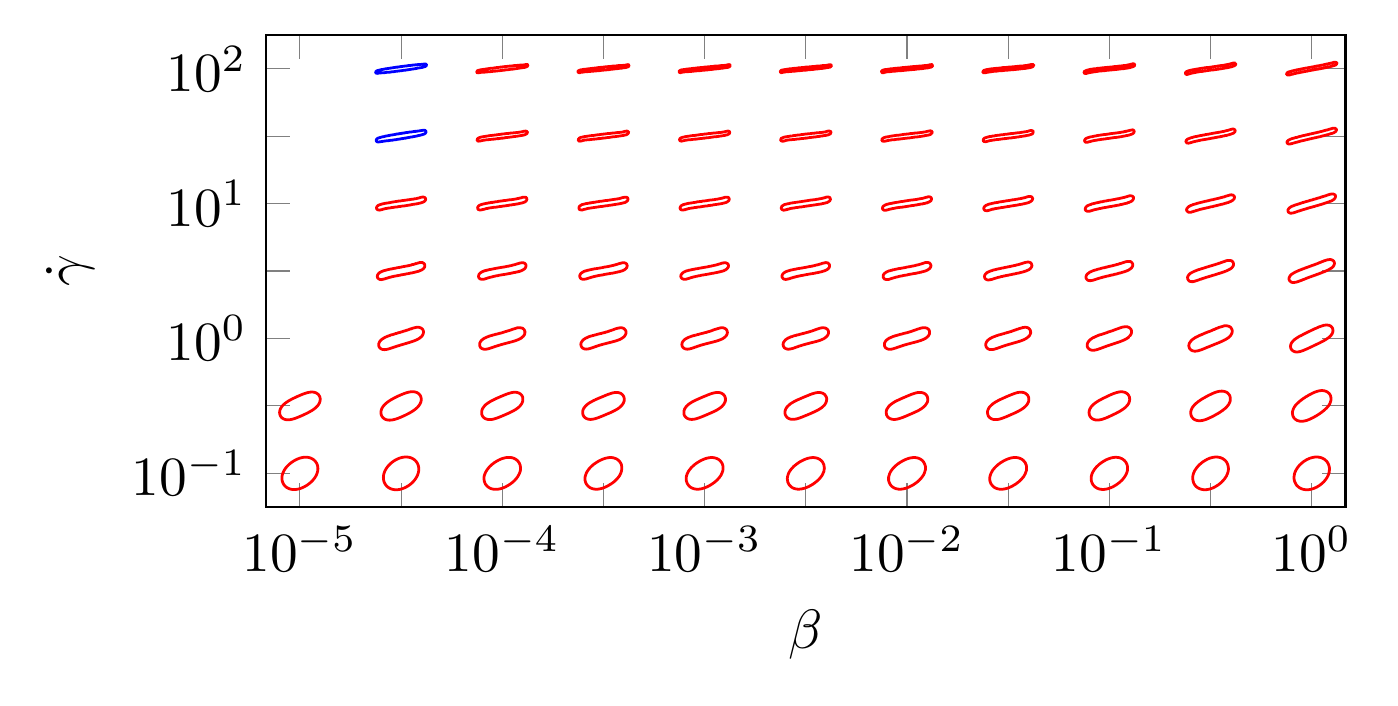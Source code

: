 \begin{tikzpicture}[scale=2.0]

  \begin{axis}[
    axis equal image,
    xmin = 0,
    xmax = 64,
    ymin = 0,
    ymax = 28,
    xtick = {2,8,14,20,26,32,38,44,50,56,62},
    xticklabels = {$10^{-5}$,,$10^{-4}$,,$10^{-3}$,,$10^{-2}$,,
                    $10^{-1}$,,$10^{0}$},
    xlabel = {$\beta$},
    ytick = {2,6,10,14,18,22,26},
    yticklabels = {$10^{-1}$,,$10^{0}$,,$10^{1}$,,$10^2$},
    ylabel = {$\dot{\gamma}$},
  ]

% beta = 1e-5,shear rate = 1e-1
\addplot[red,line width=0.5pt] coordinates{
(1.308e+00,2.483e+00)
(1.292e+00,2.467e+00)
(1.275e+00,2.45e+00)
(1.259e+00,2.433e+00)
(1.241e+00,2.414e+00)
(1.223e+00,2.394e+00)
(1.204e+00,2.372e+00)
(1.185e+00,2.348e+00)
(1.164e+00,2.322e+00)
(1.143e+00,2.294e+00)
(1.121e+00,2.264e+00)
(1.099e+00,2.231e+00)
(1.077e+00,2.195e+00)
(1.055e+00,2.157e+00)
(1.034e+00,2.116e+00)
(1.013e+00,2.072e+00)
(9.936e-01,2.025e+00)
(9.76e-01,1.975e+00)
(9.607e-01,1.923e+00)
(9.482e-01,1.867e+00)
(9.393e-01,1.81e+00)
(9.344e-01,1.75e+00)
(9.343e-01,1.688e+00)
(9.395e-01,1.626e+00)
(9.505e-01,1.562e+00)
(9.677e-01,1.499e+00)
(9.915e-01,1.437e+00)
(1.022e+00,1.377e+00)
(1.059e+00,1.32e+00)
(1.102e+00,1.267e+00)
(1.151e+00,1.219e+00)
(1.206e+00,1.175e+00)
(1.264e+00,1.138e+00)
(1.326e+00,1.107e+00)
(1.391e+00,1.082e+00)
(1.457e+00,1.063e+00)
(1.525e+00,1.05e+00)
(1.592e+00,1.043e+00)
(1.659e+00,1.04e+00)
(1.726e+00,1.043e+00)
(1.791e+00,1.05e+00)
(1.854e+00,1.06e+00)
(1.916e+00,1.073e+00)
(1.975e+00,1.089e+00)
(2.032e+00,1.107e+00)
(2.087e+00,1.127e+00)
(2.14e+00,1.148e+00)
(2.19e+00,1.17e+00)
(2.237e+00,1.193e+00)
(2.282e+00,1.217e+00)
(2.325e+00,1.24e+00)
(2.365e+00,1.264e+00)
(2.402e+00,1.287e+00)
(2.437e+00,1.31e+00)
(2.47e+00,1.333e+00)
(2.5e+00,1.355e+00)
(2.528e+00,1.376e+00)
(2.554e+00,1.396e+00)
(2.578e+00,1.415e+00)
(2.6e+00,1.434e+00)
(2.621e+00,1.452e+00)
(2.64e+00,1.468e+00)
(2.658e+00,1.485e+00)
(2.675e+00,1.501e+00)
(2.692e+00,1.517e+00)
(2.708e+00,1.533e+00)
(2.725e+00,1.55e+00)
(2.741e+00,1.567e+00)
(2.759e+00,1.586e+00)
(2.777e+00,1.606e+00)
(2.796e+00,1.628e+00)
(2.815e+00,1.652e+00)
(2.836e+00,1.678e+00)
(2.857e+00,1.706e+00)
(2.878e+00,1.736e+00)
(2.901e+00,1.769e+00)
(2.923e+00,1.805e+00)
(2.945e+00,1.843e+00)
(2.966e+00,1.884e+00)
(2.987e+00,1.928e+00)
(3.006e+00,1.975e+00)
(3.024e+00,2.025e+00)
(3.039e+00,2.077e+00)
(3.052e+00,2.133e+00)
(3.061e+00,2.19e+00)
(3.066e+00,2.25e+00)
(3.066e+00,2.312e+00)
(3.061e+00,2.374e+00)
(3.05e+00,2.438e+00)
(3.032e+00,2.501e+00)
(3.009e+00,2.563e+00)
(2.978e+00,2.623e+00)
(2.941e+00,2.68e+00)
(2.898e+00,2.733e+00)
(2.849e+00,2.781e+00)
(2.795e+00,2.825e+00)
(2.736e+00,2.862e+00)
(2.674e+00,2.893e+00)
(2.609e+00,2.918e+00)
(2.543e+00,2.937e+00)
(2.475e+00,2.95e+00)
(2.408e+00,2.957e+00)
(2.341e+00,2.959e+00)
(2.274e+00,2.957e+00)
(2.209e+00,2.95e+00)
(2.146e+00,2.94e+00)
(2.084e+00,2.927e+00)
(2.025e+00,2.911e+00)
(1.968e+00,2.893e+00)
(1.913e+00,2.873e+00)
(1.86e+00,2.852e+00)
(1.81e+00,2.83e+00)
(1.763e+00,2.807e+00)
(1.718e+00,2.783e+00)
(1.675e+00,2.76e+00)
(1.635e+00,2.736e+00)
(1.598e+00,2.713e+00)
(1.563e+00,2.69e+00)
(1.53e+00,2.667e+00)
(1.5e+00,2.645e+00)
(1.472e+00,2.624e+00)
(1.446e+00,2.604e+00)
(1.422e+00,2.585e+00)
(1.399e+00,2.566e+00)
(1.379e+00,2.549e+00)
(1.36e+00,2.531e+00)
(1.342e+00,2.515e+00)
(1.325e+00,2.499e+00)
(1.308e+00,2.483e+00)
};

% beta = 1e-5,shear rate = 1e-0.5
\addplot[red,line width=0.5pt] coordinates{
(3.136e+00,6.62e+00)
(3.123e+00,6.639e+00)
(3.109e+00,6.658e+00)
(3.093e+00,6.676e+00)
(3.075e+00,6.694e+00)
(3.055e+00,6.712e+00)
(3.032e+00,6.729e+00)
(3.006e+00,6.746e+00)
(2.978e+00,6.763e+00)
(2.946e+00,6.778e+00)
(2.912e+00,6.791e+00)
(2.874e+00,6.803e+00)
(2.834e+00,6.812e+00)
(2.79e+00,6.819e+00)
(2.744e+00,6.822e+00)
(2.696e+00,6.823e+00)
(2.645e+00,6.821e+00)
(2.593e+00,6.815e+00)
(2.539e+00,6.807e+00)
(2.484e+00,6.795e+00)
(2.428e+00,6.781e+00)
(2.37e+00,6.765e+00)
(2.312e+00,6.746e+00)
(2.253e+00,6.726e+00)
(2.193e+00,6.704e+00)
(2.132e+00,6.68e+00)
(2.071e+00,6.655e+00)
(2.01e+00,6.63e+00)
(1.947e+00,6.603e+00)
(1.885e+00,6.575e+00)
(1.822e+00,6.547e+00)
(1.76e+00,6.519e+00)
(1.697e+00,6.489e+00)
(1.635e+00,6.459e+00)
(1.573e+00,6.429e+00)
(1.512e+00,6.397e+00)
(1.451e+00,6.365e+00)
(1.392e+00,6.333e+00)
(1.334e+00,6.299e+00)
(1.278e+00,6.265e+00)
(1.224e+00,6.229e+00)
(1.171e+00,6.192e+00)
(1.121e+00,6.154e+00)
(1.074e+00,6.115e+00)
(1.03e+00,6.075e+00)
(9.891e-01,6.034e+00)
(9.518e-01,5.992e+00)
(9.184e-01,5.949e+00)
(8.889e-01,5.905e+00)
(8.636e-01,5.862e+00)
(8.425e-01,5.818e+00)
(8.256e-01,5.775e+00)
(8.129e-01,5.733e+00)
(8.04e-01,5.692e+00)
(7.987e-01,5.653e+00)
(7.967e-01,5.616e+00)
(7.975e-01,5.581e+00)
(8.008e-01,5.549e+00)
(8.061e-01,5.519e+00)
(8.13e-01,5.491e+00)
(8.213e-01,5.465e+00)
(8.306e-01,5.441e+00)
(8.408e-01,5.42e+00)
(8.518e-01,5.399e+00)
(8.638e-01,5.38e+00)
(8.769e-01,5.361e+00)
(8.913e-01,5.342e+00)
(9.073e-01,5.324e+00)
(9.252e-01,5.306e+00)
(9.454e-01,5.288e+00)
(9.681e-01,5.271e+00)
(9.935e-01,5.254e+00)
(1.022e+00,5.237e+00)
(1.054e+00,5.222e+00)
(1.088e+00,5.209e+00)
(1.126e+00,5.197e+00)
(1.166e+00,5.188e+00)
(1.21e+00,5.181e+00)
(1.256e+00,5.178e+00)
(1.304e+00,5.177e+00)
(1.355e+00,5.179e+00)
(1.407e+00,5.185e+00)
(1.461e+00,5.193e+00)
(1.516e+00,5.205e+00)
(1.572e+00,5.219e+00)
(1.629e+00,5.235e+00)
(1.688e+00,5.254e+00)
(1.747e+00,5.274e+00)
(1.807e+00,5.296e+00)
(1.867e+00,5.32e+00)
(1.929e+00,5.345e+00)
(1.99e+00,5.37e+00)
(2.053e+00,5.397e+00)
(2.115e+00,5.425e+00)
(2.178e+00,5.453e+00)
(2.24e+00,5.481e+00)
(2.303e+00,5.511e+00)
(2.365e+00,5.541e+00)
(2.427e+00,5.571e+00)
(2.489e+00,5.603e+00)
(2.549e+00,5.635e+00)
(2.608e+00,5.667e+00)
(2.666e+00,5.701e+00)
(2.722e+00,5.735e+00)
(2.776e+00,5.771e+00)
(2.829e+00,5.808e+00)
(2.879e+00,5.846e+00)
(2.926e+00,5.885e+00)
(2.97e+00,5.925e+00)
(3.011e+00,5.966e+00)
(3.048e+00,6.008e+00)
(3.082e+00,6.051e+00)
(3.111e+00,6.095e+00)
(3.136e+00,6.138e+00)
(3.158e+00,6.182e+00)
(3.174e+00,6.225e+00)
(3.187e+00,6.267e+00)
(3.196e+00,6.308e+00)
(3.201e+00,6.347e+00)
(3.203e+00,6.384e+00)
(3.203e+00,6.419e+00)
(3.199e+00,6.451e+00)
(3.194e+00,6.481e+00)
(3.187e+00,6.509e+00)
(3.179e+00,6.535e+00)
(3.169e+00,6.559e+00)
(3.159e+00,6.58e+00)
(3.148e+00,6.601e+00)
(3.136e+00,6.62e+00)
};


% beta = 1e-4.5,shear rate = 1e-1
\addplot[red,line width=0.5pt] coordinates{
(7.84e+00,2.876e+00)
(7.819e+00,2.868e+00)
(7.798e+00,2.858e+00)
(7.776e+00,2.848e+00)
(7.752e+00,2.837e+00)
(7.728e+00,2.825e+00)
(7.703e+00,2.812e+00)
(7.676e+00,2.797e+00)
(7.647e+00,2.78e+00)
(7.617e+00,2.762e+00)
(7.585e+00,2.743e+00)
(7.552e+00,2.721e+00)
(7.518e+00,2.697e+00)
(7.482e+00,2.67e+00)
(7.446e+00,2.642e+00)
(7.408e+00,2.611e+00)
(7.37e+00,2.577e+00)
(7.332e+00,2.541e+00)
(7.293e+00,2.502e+00)
(7.255e+00,2.461e+00)
(7.216e+00,2.417e+00)
(7.179e+00,2.369e+00)
(7.143e+00,2.319e+00)
(7.109e+00,2.267e+00)
(7.077e+00,2.211e+00)
(7.047e+00,2.153e+00)
(7.02e+00,2.092e+00)
(6.997e+00,2.029e+00)
(6.978e+00,1.964e+00)
(6.963e+00,1.897e+00)
(6.954e+00,1.828e+00)
(6.95e+00,1.759e+00)
(6.952e+00,1.69e+00)
(6.961e+00,1.621e+00)
(6.975e+00,1.553e+00)
(6.996e+00,1.487e+00)
(7.024e+00,1.424e+00)
(7.057e+00,1.365e+00)
(7.095e+00,1.309e+00)
(7.138e+00,1.259e+00)
(7.185e+00,1.213e+00)
(7.235e+00,1.173e+00)
(7.288e+00,1.139e+00)
(7.342e+00,1.109e+00)
(7.397e+00,1.085e+00)
(7.452e+00,1.066e+00)
(7.506e+00,1.051e+00)
(7.56e+00,1.041e+00)
(7.612e+00,1.034e+00)
(7.663e+00,1.03e+00)
(7.712e+00,1.029e+00)
(7.758e+00,1.03e+00)
(7.802e+00,1.033e+00)
(7.844e+00,1.038e+00)
(7.883e+00,1.044e+00)
(7.92e+00,1.05e+00)
(7.954e+00,1.058e+00)
(7.986e+00,1.066e+00)
(8.016e+00,1.074e+00)
(8.044e+00,1.082e+00)
(8.069e+00,1.09e+00)
(8.094e+00,1.099e+00)
(8.116e+00,1.107e+00)
(8.138e+00,1.115e+00)
(8.16e+00,1.124e+00)
(8.181e+00,1.133e+00)
(8.202e+00,1.142e+00)
(8.225e+00,1.152e+00)
(8.248e+00,1.163e+00)
(8.272e+00,1.175e+00)
(8.297e+00,1.188e+00)
(8.325e+00,1.203e+00)
(8.353e+00,1.22e+00)
(8.383e+00,1.238e+00)
(8.415e+00,1.258e+00)
(8.448e+00,1.279e+00)
(8.482e+00,1.303e+00)
(8.518e+00,1.33e+00)
(8.555e+00,1.358e+00)
(8.592e+00,1.389e+00)
(8.63e+00,1.423e+00)
(8.668e+00,1.459e+00)
(8.707e+00,1.498e+00)
(8.745e+00,1.539e+00)
(8.784e+00,1.583e+00)
(8.821e+00,1.631e+00)
(8.857e+00,1.681e+00)
(8.891e+00,1.733e+00)
(8.923e+00,1.789e+00)
(8.953e+00,1.847e+00)
(8.98e+00,1.908e+00)
(9.003e+00,1.971e+00)
(9.022e+00,2.036e+00)
(9.037e+00,2.103e+00)
(9.046e+00,2.172e+00)
(9.05e+00,2.241e+00)
(9.048e+00,2.311e+00)
(9.039e+00,2.379e+00)
(9.025e+00,2.447e+00)
(9.004e+00,2.513e+00)
(8.976e+00,2.576e+00)
(8.943e+00,2.635e+00)
(8.905e+00,2.691e+00)
(8.862e+00,2.741e+00)
(8.815e+00,2.787e+00)
(8.765e+00,2.827e+00)
(8.712e+00,2.861e+00)
(8.658e+00,2.89e+00)
(8.603e+00,2.915e+00)
(8.548e+00,2.934e+00)
(8.493e+00,2.949e+00)
(8.44e+00,2.959e+00)
(8.387e+00,2.966e+00)
(8.337e+00,2.97e+00)
(8.288e+00,2.971e+00)
(8.242e+00,2.97e+00)
(8.198e+00,2.967e+00)
(8.156e+00,2.962e+00)
(8.117e+00,2.956e+00)
(8.08e+00,2.95e+00)
(8.046e+00,2.942e+00)
(8.014e+00,2.934e+00)
(7.984e+00,2.926e+00)
(7.956e+00,2.918e+00)
(7.931e+00,2.91e+00)
(7.907e+00,2.901e+00)
(7.884e+00,2.893e+00)
(7.862e+00,2.885e+00)
(7.84e+00,2.876e+00)
};

% beta = 1e-4.5,shear rate = 1e-0.5
\addplot[red,line width=0.5pt] coordinates{
(6.858e+00,5.839e+00)
(6.849e+00,5.818e+00)
(6.84e+00,5.796e+00)
(6.832e+00,5.773e+00)
(6.825e+00,5.749e+00)
(6.818e+00,5.723e+00)
(6.812e+00,5.694e+00)
(6.808e+00,5.664e+00)
(6.806e+00,5.631e+00)
(6.805e+00,5.596e+00)
(6.808e+00,5.559e+00)
(6.814e+00,5.519e+00)
(6.824e+00,5.479e+00)
(6.839e+00,5.437e+00)
(6.859e+00,5.395e+00)
(6.885e+00,5.354e+00)
(6.917e+00,5.315e+00)
(6.954e+00,5.278e+00)
(6.998e+00,5.245e+00)
(7.047e+00,5.216e+00)
(7.1e+00,5.193e+00)
(7.158e+00,5.176e+00)
(7.218e+00,5.164e+00)
(7.281e+00,5.158e+00)
(7.345e+00,5.157e+00)
(7.41e+00,5.161e+00)
(7.476e+00,5.17e+00)
(7.542e+00,5.183e+00)
(7.608e+00,5.199e+00)
(7.674e+00,5.217e+00)
(7.74e+00,5.239e+00)
(7.805e+00,5.261e+00)
(7.87e+00,5.286e+00)
(7.935e+00,5.312e+00)
(7.999e+00,5.338e+00)
(8.062e+00,5.366e+00)
(8.125e+00,5.394e+00)
(8.187e+00,5.422e+00)
(8.247e+00,5.451e+00)
(8.307e+00,5.48e+00)
(8.366e+00,5.51e+00)
(8.422e+00,5.539e+00)
(8.478e+00,5.569e+00)
(8.532e+00,5.599e+00)
(8.584e+00,5.629e+00)
(8.634e+00,5.659e+00)
(8.681e+00,5.689e+00)
(8.727e+00,5.72e+00)
(8.77e+00,5.75e+00)
(8.811e+00,5.78e+00)
(8.85e+00,5.81e+00)
(8.885e+00,5.84e+00)
(8.918e+00,5.869e+00)
(8.949e+00,5.898e+00)
(8.977e+00,5.926e+00)
(9.002e+00,5.953e+00)
(9.025e+00,5.98e+00)
(9.046e+00,6.005e+00)
(9.065e+00,6.03e+00)
(9.081e+00,6.053e+00)
(9.096e+00,6.076e+00)
(9.109e+00,6.098e+00)
(9.121e+00,6.119e+00)
(9.132e+00,6.14e+00)
(9.142e+00,6.161e+00)
(9.151e+00,6.182e+00)
(9.16e+00,6.204e+00)
(9.168e+00,6.227e+00)
(9.175e+00,6.251e+00)
(9.182e+00,6.277e+00)
(9.188e+00,6.306e+00)
(9.192e+00,6.336e+00)
(9.194e+00,6.369e+00)
(9.195e+00,6.404e+00)
(9.192e+00,6.441e+00)
(9.186e+00,6.481e+00)
(9.176e+00,6.521e+00)
(9.161e+00,6.563e+00)
(9.141e+00,6.605e+00)
(9.115e+00,6.646e+00)
(9.084e+00,6.685e+00)
(9.046e+00,6.722e+00)
(9.002e+00,6.755e+00)
(8.953e+00,6.784e+00)
(8.9e+00,6.807e+00)
(8.842e+00,6.824e+00)
(8.782e+00,6.836e+00)
(8.719e+00,6.842e+00)
(8.655e+00,6.843e+00)
(8.59e+00,6.839e+00)
(8.524e+00,6.83e+00)
(8.458e+00,6.817e+00)
(8.392e+00,6.801e+00)
(8.326e+00,6.783e+00)
(8.26e+00,6.761e+00)
(8.195e+00,6.739e+00)
(8.13e+00,6.714e+00)
(8.065e+00,6.688e+00)
(8.001e+00,6.662e+00)
(7.938e+00,6.634e+00)
(7.875e+00,6.606e+00)
(7.813e+00,6.578e+00)
(7.753e+00,6.549e+00)
(7.693e+00,6.52e+00)
(7.635e+00,6.49e+00)
(7.577e+00,6.461e+00)
(7.522e+00,6.431e+00)
(7.468e+00,6.401e+00)
(7.416e+00,6.371e+00)
(7.366e+00,6.341e+00)
(7.319e+00,6.311e+00)
(7.273e+00,6.28e+00)
(7.23e+00,6.25e+00)
(7.189e+00,6.22e+00)
(7.151e+00,6.19e+00)
(7.115e+00,6.16e+00)
(7.082e+00,6.131e+00)
(7.051e+00,6.102e+00)
(7.023e+00,6.074e+00)
(6.998e+00,6.047e+00)
(6.975e+00,6.02e+00)
(6.954e+00,5.995e+00)
(6.935e+00,5.97e+00)
(6.919e+00,5.947e+00)
(6.904e+00,5.924e+00)
(6.891e+00,5.902e+00)
(6.879e+00,5.881e+00)
(6.868e+00,5.86e+00)
(6.858e+00,5.839e+00)
};

% beta = 1e-4.5,shear rate = 1e0
\addplot[red,line width=0.5pt] coordinates{
(8.423e+00,1.052e+01)
(8.401e+00,1.051e+01)
(8.379e+00,1.05e+01)
(8.356e+00,1.049e+01)
(8.332e+00,1.049e+01)
(8.306e+00,1.048e+01)
(8.279e+00,1.047e+01)
(8.249e+00,1.046e+01)
(8.218e+00,1.045e+01)
(8.185e+00,1.044e+01)
(8.149e+00,1.043e+01)
(8.111e+00,1.042e+01)
(8.071e+00,1.04e+01)
(8.029e+00,1.039e+01)
(7.985e+00,1.038e+01)
(7.938e+00,1.036e+01)
(7.889e+00,1.035e+01)
(7.839e+00,1.034e+01)
(7.787e+00,1.032e+01)
(7.732e+00,1.03e+01)
(7.676e+00,1.029e+01)
(7.619e+00,1.027e+01)
(7.56e+00,1.025e+01)
(7.5e+00,1.023e+01)
(7.439e+00,1.022e+01)
(7.377e+00,1.02e+01)
(7.314e+00,1.017e+01)
(7.251e+00,1.015e+01)
(7.188e+00,1.013e+01)
(7.124e+00,1.01e+01)
(7.061e+00,1.007e+01)
(7.0e+00,1.004e+01)
(6.94e+00,1.0e+01)
(6.882e+00,9.966e+00)
(6.829e+00,9.923e+00)
(6.779e+00,9.875e+00)
(6.737e+00,9.821e+00)
(6.704e+00,9.762e+00)
(6.681e+00,9.699e+00)
(6.672e+00,9.633e+00)
(6.677e+00,9.568e+00)
(6.697e+00,9.507e+00)
(6.73e+00,9.454e+00)
(6.773e+00,9.411e+00)
(6.823e+00,9.378e+00)
(6.877e+00,9.356e+00)
(6.932e+00,9.343e+00)
(6.986e+00,9.338e+00)
(7.039e+00,9.338e+00)
(7.089e+00,9.343e+00)
(7.137e+00,9.351e+00)
(7.183e+00,9.36e+00)
(7.226e+00,9.371e+00)
(7.266e+00,9.382e+00)
(7.304e+00,9.393e+00)
(7.34e+00,9.404e+00)
(7.373e+00,9.415e+00)
(7.404e+00,9.425e+00)
(7.433e+00,9.435e+00)
(7.46e+00,9.444e+00)
(7.486e+00,9.453e+00)
(7.51e+00,9.461e+00)
(7.533e+00,9.469e+00)
(7.555e+00,9.476e+00)
(7.577e+00,9.483e+00)
(7.599e+00,9.491e+00)
(7.621e+00,9.498e+00)
(7.644e+00,9.506e+00)
(7.668e+00,9.514e+00)
(7.694e+00,9.522e+00)
(7.721e+00,9.531e+00)
(7.751e+00,9.541e+00)
(7.782e+00,9.551e+00)
(7.815e+00,9.561e+00)
(7.851e+00,9.572e+00)
(7.889e+00,9.584e+00)
(7.929e+00,9.597e+00)
(7.971e+00,9.609e+00)
(8.015e+00,9.623e+00)
(8.062e+00,9.636e+00)
(8.111e+00,9.651e+00)
(8.161e+00,9.665e+00)
(8.213e+00,9.681e+00)
(8.268e+00,9.697e+00)
(8.324e+00,9.713e+00)
(8.381e+00,9.73e+00)
(8.44e+00,9.748e+00)
(8.5e+00,9.766e+00)
(8.561e+00,9.785e+00)
(8.623e+00,9.805e+00)
(8.686e+00,9.827e+00)
(8.749e+00,9.849e+00)
(8.812e+00,9.874e+00)
(8.876e+00,9.9e+00)
(8.938e+00,9.928e+00)
(9.0e+00,9.96e+00)
(9.06e+00,9.995e+00)
(9.118e+00,1.003e+01)
(9.171e+00,1.008e+01)
(9.22e+00,1.012e+01)
(9.263e+00,1.018e+01)
(9.296e+00,1.024e+01)
(9.319e+00,1.03e+01)
(9.328e+00,1.037e+01)
(9.323e+00,1.043e+01)
(9.303e+00,1.049e+01)
(9.27e+00,1.055e+01)
(9.227e+00,1.059e+01)
(9.177e+00,1.062e+01)
(9.123e+00,1.064e+01)
(9.068e+00,1.066e+01)
(9.014e+00,1.066e+01)
(8.961e+00,1.066e+01)
(8.911e+00,1.066e+01)
(8.863e+00,1.065e+01)
(8.817e+00,1.064e+01)
(8.774e+00,1.063e+01)
(8.734e+00,1.062e+01)
(8.696e+00,1.061e+01)
(8.661e+00,1.06e+01)
(8.627e+00,1.058e+01)
(8.596e+00,1.058e+01)
(8.567e+00,1.056e+01)
(8.54e+00,1.056e+01)
(8.514e+00,1.055e+01)
(8.49e+00,1.054e+01)
(8.467e+00,1.053e+01)
(8.445e+00,1.052e+01)
(8.423e+00,1.052e+01)
};

% beta = 1e-4.5,shear rate = 1e0.5
\addplot[red,line width=0.5pt] coordinates{
(8.94e+00,1.446e+01)
(8.918e+00,1.445e+01)
(8.896e+00,1.444e+01)
(8.873e+00,1.444e+01)
(8.849e+00,1.443e+01)
(8.823e+00,1.442e+01)
(8.795e+00,1.441e+01)
(8.766e+00,1.44e+01)
(8.734e+00,1.439e+01)
(8.701e+00,1.438e+01)
(8.665e+00,1.438e+01)
(8.627e+00,1.437e+01)
(8.586e+00,1.435e+01)
(8.543e+00,1.434e+01)
(8.498e+00,1.433e+01)
(8.451e+00,1.432e+01)
(8.402e+00,1.431e+01)
(8.35e+00,1.43e+01)
(8.297e+00,1.429e+01)
(8.242e+00,1.428e+01)
(8.184e+00,1.427e+01)
(8.126e+00,1.426e+01)
(8.066e+00,1.425e+01)
(8.004e+00,1.423e+01)
(7.941e+00,1.422e+01)
(7.877e+00,1.421e+01)
(7.812e+00,1.42e+01)
(7.747e+00,1.419e+01)
(7.68e+00,1.417e+01)
(7.613e+00,1.416e+01)
(7.545e+00,1.415e+01)
(7.478e+00,1.413e+01)
(7.41e+00,1.412e+01)
(7.342e+00,1.411e+01)
(7.275e+00,1.409e+01)
(7.208e+00,1.408e+01)
(7.141e+00,1.406e+01)
(7.076e+00,1.404e+01)
(7.011e+00,1.403e+01)
(6.948e+00,1.401e+01)
(6.887e+00,1.398e+01)
(6.828e+00,1.396e+01)
(6.772e+00,1.393e+01)
(6.721e+00,1.39e+01)
(6.675e+00,1.386e+01)
(6.637e+00,1.381e+01)
(6.609e+00,1.377e+01)
(6.593e+00,1.371e+01)
(6.592e+00,1.366e+01)
(6.605e+00,1.361e+01)
(6.629e+00,1.357e+01)
(6.662e+00,1.354e+01)
(6.7e+00,1.352e+01)
(6.74e+00,1.35e+01)
(6.779e+00,1.35e+01)
(6.816e+00,1.349e+01)
(6.851e+00,1.35e+01)
(6.883e+00,1.35e+01)
(6.913e+00,1.351e+01)
(6.941e+00,1.351e+01)
(6.968e+00,1.352e+01)
(6.992e+00,1.353e+01)
(7.015e+00,1.353e+01)
(7.038e+00,1.354e+01)
(7.06e+00,1.354e+01)
(7.082e+00,1.355e+01)
(7.104e+00,1.356e+01)
(7.127e+00,1.357e+01)
(7.151e+00,1.357e+01)
(7.177e+00,1.358e+01)
(7.205e+00,1.359e+01)
(7.234e+00,1.36e+01)
(7.266e+00,1.361e+01)
(7.299e+00,1.362e+01)
(7.335e+00,1.363e+01)
(7.373e+00,1.363e+01)
(7.414e+00,1.365e+01)
(7.457e+00,1.366e+01)
(7.502e+00,1.367e+01)
(7.549e+00,1.368e+01)
(7.598e+00,1.369e+01)
(7.65e+00,1.37e+01)
(7.703e+00,1.371e+01)
(7.758e+00,1.372e+01)
(7.816e+00,1.373e+01)
(7.874e+00,1.374e+01)
(7.934e+00,1.375e+01)
(7.996e+00,1.377e+01)
(8.059e+00,1.378e+01)
(8.123e+00,1.379e+01)
(8.188e+00,1.38e+01)
(8.254e+00,1.381e+01)
(8.32e+00,1.383e+01)
(8.387e+00,1.384e+01)
(8.455e+00,1.385e+01)
(8.522e+00,1.387e+01)
(8.59e+00,1.388e+01)
(8.658e+00,1.389e+01)
(8.725e+00,1.391e+01)
(8.792e+00,1.392e+01)
(8.859e+00,1.394e+01)
(8.924e+00,1.396e+01)
(8.989e+00,1.397e+01)
(9.052e+00,1.399e+01)
(9.113e+00,1.402e+01)
(9.172e+00,1.404e+01)
(9.228e+00,1.407e+01)
(9.279e+00,1.41e+01)
(9.325e+00,1.414e+01)
(9.363e+00,1.419e+01)
(9.391e+00,1.423e+01)
(9.406e+00,1.429e+01)
(9.408e+00,1.434e+01)
(9.395e+00,1.439e+01)
(9.371e+00,1.443e+01)
(9.338e+00,1.446e+01)
(9.3e+00,1.448e+01)
(9.26e+00,1.45e+01)
(9.222e+00,1.45e+01)
(9.184e+00,1.45e+01)
(9.149e+00,1.45e+01)
(9.117e+00,1.45e+01)
(9.087e+00,1.45e+01)
(9.059e+00,1.449e+01)
(9.032e+00,1.448e+01)
(9.008e+00,1.448e+01)
(8.985e+00,1.447e+01)
(8.962e+00,1.446e+01)
(8.94e+00,1.446e+01)
};

% beta = 1e-4.5,shear rate = 1e1
\addplot[red,line width=0.5pt] coordinates{
(7.355e+00,1.775e+01)
(7.378e+00,1.775e+01)
(7.401e+00,1.775e+01)
(7.425e+00,1.776e+01)
(7.45e+00,1.776e+01)
(7.477e+00,1.776e+01)
(7.505e+00,1.777e+01)
(7.535e+00,1.777e+01)
(7.568e+00,1.778e+01)
(7.602e+00,1.778e+01)
(7.639e+00,1.779e+01)
(7.678e+00,1.779e+01)
(7.72e+00,1.78e+01)
(7.763e+00,1.78e+01)
(7.809e+00,1.781e+01)
(7.856e+00,1.782e+01)
(7.906e+00,1.782e+01)
(7.958e+00,1.783e+01)
(8.012e+00,1.784e+01)
(8.068e+00,1.785e+01)
(8.125e+00,1.786e+01)
(8.184e+00,1.786e+01)
(8.244e+00,1.787e+01)
(8.306e+00,1.788e+01)
(8.369e+00,1.789e+01)
(8.433e+00,1.79e+01)
(8.498e+00,1.791e+01)
(8.564e+00,1.792e+01)
(8.631e+00,1.794e+01)
(8.698e+00,1.795e+01)
(8.766e+00,1.796e+01)
(8.833e+00,1.797e+01)
(8.901e+00,1.798e+01)
(8.969e+00,1.799e+01)
(9.037e+00,1.801e+01)
(9.104e+00,1.802e+01)
(9.17e+00,1.804e+01)
(9.235e+00,1.806e+01)
(9.297e+00,1.808e+01)
(9.356e+00,1.811e+01)
(9.406e+00,1.815e+01)
(9.444e+00,1.82e+01)
(9.458e+00,1.826e+01)
(9.443e+00,1.832e+01)
(9.402e+00,1.836e+01)
(9.348e+00,1.838e+01)
(9.293e+00,1.839e+01)
(9.239e+00,1.838e+01)
(9.188e+00,1.837e+01)
(9.139e+00,1.836e+01)
(9.093e+00,1.834e+01)
(9.048e+00,1.833e+01)
(9.006e+00,1.832e+01)
(8.965e+00,1.831e+01)
(8.927e+00,1.83e+01)
(8.89e+00,1.829e+01)
(8.856e+00,1.829e+01)
(8.824e+00,1.828e+01)
(8.794e+00,1.828e+01)
(8.766e+00,1.827e+01)
(8.739e+00,1.827e+01)
(8.714e+00,1.826e+01)
(8.69e+00,1.826e+01)
(8.667e+00,1.826e+01)
(8.645e+00,1.825e+01)
(8.622e+00,1.825e+01)
(8.599e+00,1.825e+01)
(8.575e+00,1.824e+01)
(8.55e+00,1.824e+01)
(8.523e+00,1.824e+01)
(8.495e+00,1.823e+01)
(8.464e+00,1.823e+01)
(8.432e+00,1.822e+01)
(8.398e+00,1.822e+01)
(8.361e+00,1.821e+01)
(8.322e+00,1.821e+01)
(8.28e+00,1.82e+01)
(8.237e+00,1.82e+01)
(8.191e+00,1.819e+01)
(8.144e+00,1.818e+01)
(8.094e+00,1.818e+01)
(8.042e+00,1.817e+01)
(7.988e+00,1.816e+01)
(7.932e+00,1.815e+01)
(7.875e+00,1.815e+01)
(7.816e+00,1.814e+01)
(7.756e+00,1.813e+01)
(7.694e+00,1.812e+01)
(7.631e+00,1.811e+01)
(7.567e+00,1.81e+01)
(7.502e+00,1.809e+01)
(7.436e+00,1.808e+01)
(7.369e+00,1.806e+01)
(7.302e+00,1.805e+01)
(7.234e+00,1.804e+01)
(7.167e+00,1.803e+01)
(7.099e+00,1.802e+01)
(7.031e+00,1.801e+01)
(6.963e+00,1.799e+01)
(6.896e+00,1.798e+01)
(6.83e+00,1.796e+01)
(6.765e+00,1.794e+01)
(6.703e+00,1.792e+01)
(6.644e+00,1.789e+01)
(6.593e+00,1.785e+01)
(6.556e+00,1.78e+01)
(6.542e+00,1.774e+01)
(6.557e+00,1.768e+01)
(6.598e+00,1.764e+01)
(6.652e+00,1.762e+01)
(6.707e+00,1.761e+01)
(6.761e+00,1.762e+01)
(6.812e+00,1.763e+01)
(6.861e+00,1.764e+01)
(6.907e+00,1.766e+01)
(6.952e+00,1.767e+01)
(6.994e+00,1.768e+01)
(7.035e+00,1.769e+01)
(7.073e+00,1.77e+01)
(7.11e+00,1.771e+01)
(7.144e+00,1.771e+01)
(7.176e+00,1.772e+01)
(7.206e+00,1.772e+01)
(7.234e+00,1.773e+01)
(7.261e+00,1.773e+01)
(7.286e+00,1.774e+01)
(7.31e+00,1.774e+01)
(7.333e+00,1.774e+01)
(7.355e+00,1.775e+01)
};

% beta = 1e-4.5,shear rate = 1e1.5
\addplot[blue,line width=0.5pt] coordinates{
(8.199e+00,2.187e+01)
(8.222e+00,2.188e+01)
(8.244e+00,2.188e+01)
(8.268e+00,2.188e+01)
(8.293e+00,2.189e+01)
(8.32e+00,2.189e+01)
(8.348e+00,2.19e+01)
(8.378e+00,2.19e+01)
(8.41e+00,2.191e+01)
(8.444e+00,2.192e+01)
(8.481e+00,2.192e+01)
(8.519e+00,2.193e+01)
(8.56e+00,2.194e+01)
(8.603e+00,2.194e+01)
(8.649e+00,2.195e+01)
(8.696e+00,2.196e+01)
(8.745e+00,2.197e+01)
(8.797e+00,2.198e+01)
(8.85e+00,2.199e+01)
(8.905e+00,2.2e+01)
(8.961e+00,2.201e+01)
(9.02e+00,2.203e+01)
(9.079e+00,2.204e+01)
(9.14e+00,2.205e+01)
(9.202e+00,2.207e+01)
(9.264e+00,2.209e+01)
(9.327e+00,2.211e+01)
(9.387e+00,2.213e+01)
(9.441e+00,2.217e+01)
(9.475e+00,2.223e+01)
(9.466e+00,2.23e+01)
(9.414e+00,2.234e+01)
(9.346e+00,2.235e+01)
(9.278e+00,2.234e+01)
(9.21e+00,2.233e+01)
(9.143e+00,2.232e+01)
(9.075e+00,2.231e+01)
(9.008e+00,2.23e+01)
(8.942e+00,2.229e+01)
(8.877e+00,2.228e+01)
(8.812e+00,2.228e+01)
(8.749e+00,2.227e+01)
(8.687e+00,2.226e+01)
(8.627e+00,2.225e+01)
(8.568e+00,2.224e+01)
(8.51e+00,2.224e+01)
(8.455e+00,2.223e+01)
(8.401e+00,2.222e+01)
(8.349e+00,2.221e+01)
(8.3e+00,2.221e+01)
(8.252e+00,2.22e+01)
(8.206e+00,2.219e+01)
(8.163e+00,2.219e+01)
(8.122e+00,2.218e+01)
(8.083e+00,2.217e+01)
(8.047e+00,2.217e+01)
(8.012e+00,2.216e+01)
(7.98e+00,2.216e+01)
(7.95e+00,2.215e+01)
(7.922e+00,2.215e+01)
(7.895e+00,2.214e+01)
(7.87e+00,2.214e+01)
(7.846e+00,2.214e+01)
(7.824e+00,2.213e+01)
(7.801e+00,2.213e+01)
(7.779e+00,2.212e+01)
(7.756e+00,2.212e+01)
(7.732e+00,2.212e+01)
(7.707e+00,2.211e+01)
(7.68e+00,2.211e+01)
(7.652e+00,2.21e+01)
(7.622e+00,2.21e+01)
(7.59e+00,2.209e+01)
(7.556e+00,2.208e+01)
(7.519e+00,2.208e+01)
(7.481e+00,2.207e+01)
(7.44e+00,2.206e+01)
(7.397e+00,2.206e+01)
(7.351e+00,2.205e+01)
(7.304e+00,2.204e+01)
(7.255e+00,2.203e+01)
(7.203e+00,2.202e+01)
(7.15e+00,2.201e+01)
(7.095e+00,2.2e+01)
(7.038e+00,2.199e+01)
(6.98e+00,2.197e+01)
(6.921e+00,2.196e+01)
(6.86e+00,2.195e+01)
(6.798e+00,2.193e+01)
(6.736e+00,2.191e+01)
(6.673e+00,2.189e+01)
(6.613e+00,2.187e+01)
(6.559e+00,2.183e+01)
(6.525e+00,2.177e+01)
(6.534e+00,2.17e+01)
(6.586e+00,2.166e+01)
(6.654e+00,2.165e+01)
(6.722e+00,2.166e+01)
(6.79e+00,2.167e+01)
(6.857e+00,2.168e+01)
(6.925e+00,2.169e+01)
(6.992e+00,2.17e+01)
(7.058e+00,2.171e+01)
(7.123e+00,2.172e+01)
(7.188e+00,2.172e+01)
(7.251e+00,2.173e+01)
(7.313e+00,2.174e+01)
(7.373e+00,2.175e+01)
(7.432e+00,2.175e+01)
(7.49e+00,2.176e+01)
(7.545e+00,2.177e+01)
(7.599e+00,2.178e+01)
(7.651e+00,2.179e+01)
(7.7e+00,2.179e+01)
(7.748e+00,2.18e+01)
(7.794e+00,2.181e+01)
(7.837e+00,2.181e+01)
(7.878e+00,2.182e+01)
(7.917e+00,2.183e+01)
(7.953e+00,2.183e+01)
(7.988e+00,2.184e+01)
(8.02e+00,2.184e+01)
(8.05e+00,2.185e+01)
(8.078e+00,2.185e+01)
(8.105e+00,2.186e+01)
(8.13e+00,2.186e+01)
(8.154e+00,2.186e+01)
(8.177e+00,2.187e+01)
(8.199e+00,2.187e+01)
};

% beta = 1e-4.5,shear rate = 1e2
\addplot[blue,line width=0.5pt] coordinates{
(7.428e+00,2.581e+01)
(7.451e+00,2.581e+01)
(7.474e+00,2.581e+01)
(7.498e+00,2.581e+01)
(7.523e+00,2.582e+01)
(7.55e+00,2.582e+01)
(7.578e+00,2.582e+01)
(7.609e+00,2.583e+01)
(7.641e+00,2.583e+01)
(7.676e+00,2.584e+01)
(7.713e+00,2.584e+01)
(7.752e+00,2.585e+01)
(7.793e+00,2.585e+01)
(7.836e+00,2.586e+01)
(7.882e+00,2.586e+01)
(7.93e+00,2.587e+01)
(7.98e+00,2.588e+01)
(8.032e+00,2.588e+01)
(8.086e+00,2.589e+01)
(8.141e+00,2.59e+01)
(8.199e+00,2.591e+01)
(8.258e+00,2.591e+01)
(8.318e+00,2.592e+01)
(8.38e+00,2.593e+01)
(8.443e+00,2.594e+01)
(8.507e+00,2.595e+01)
(8.572e+00,2.596e+01)
(8.638e+00,2.597e+01)
(8.705e+00,2.598e+01)
(8.772e+00,2.599e+01)
(8.84e+00,2.6e+01)
(8.908e+00,2.601e+01)
(8.976e+00,2.603e+01)
(9.043e+00,2.604e+01)
(9.111e+00,2.605e+01)
(9.178e+00,2.606e+01)
(9.245e+00,2.607e+01)
(9.311e+00,2.609e+01)
(9.376e+00,2.611e+01)
(9.437e+00,2.613e+01)
(9.489e+00,2.617e+01)
(9.504e+00,2.623e+01)
(9.465e+00,2.627e+01)
(9.404e+00,2.628e+01)
(9.345e+00,2.627e+01)
(9.287e+00,2.626e+01)
(9.232e+00,2.626e+01)
(9.177e+00,2.625e+01)
(9.125e+00,2.625e+01)
(9.075e+00,2.624e+01)
(9.027e+00,2.624e+01)
(8.981e+00,2.624e+01)
(8.937e+00,2.623e+01)
(8.896e+00,2.623e+01)
(8.857e+00,2.623e+01)
(8.82e+00,2.622e+01)
(8.785e+00,2.622e+01)
(8.752e+00,2.621e+01)
(8.722e+00,2.621e+01)
(8.694e+00,2.621e+01)
(8.667e+00,2.62e+01)
(8.642e+00,2.62e+01)
(8.618e+00,2.62e+01)
(8.595e+00,2.62e+01)
(8.572e+00,2.619e+01)
(8.549e+00,2.619e+01)
(8.526e+00,2.619e+01)
(8.502e+00,2.619e+01)
(8.477e+00,2.618e+01)
(8.45e+00,2.618e+01)
(8.422e+00,2.618e+01)
(8.391e+00,2.617e+01)
(8.359e+00,2.617e+01)
(8.324e+00,2.616e+01)
(8.287e+00,2.616e+01)
(8.248e+00,2.615e+01)
(8.207e+00,2.615e+01)
(8.164e+00,2.614e+01)
(8.118e+00,2.614e+01)
(8.07e+00,2.613e+01)
(8.02e+00,2.612e+01)
(7.968e+00,2.612e+01)
(7.914e+00,2.611e+01)
(7.859e+00,2.61e+01)
(7.801e+00,2.609e+01)
(7.742e+00,2.609e+01)
(7.682e+00,2.608e+01)
(7.62e+00,2.607e+01)
(7.557e+00,2.606e+01)
(7.493e+00,2.605e+01)
(7.428e+00,2.604e+01)
(7.362e+00,2.603e+01)
(7.295e+00,2.602e+01)
(7.228e+00,2.601e+01)
(7.16e+00,2.6e+01)
(7.092e+00,2.599e+01)
(7.024e+00,2.598e+01)
(6.957e+00,2.596e+01)
(6.889e+00,2.595e+01)
(6.822e+00,2.594e+01)
(6.755e+00,2.592e+01)
(6.689e+00,2.591e+01)
(6.624e+00,2.589e+01)
(6.563e+00,2.587e+01)
(6.511e+00,2.583e+01)
(6.496e+00,2.577e+01)
(6.535e+00,2.573e+01)
(6.596e+00,2.572e+01)
(6.655e+00,2.573e+01)
(6.713e+00,2.574e+01)
(6.768e+00,2.574e+01)
(6.823e+00,2.575e+01)
(6.875e+00,2.575e+01)
(6.925e+00,2.575e+01)
(6.973e+00,2.576e+01)
(7.019e+00,2.576e+01)
(7.063e+00,2.577e+01)
(7.104e+00,2.577e+01)
(7.143e+00,2.578e+01)
(7.18e+00,2.578e+01)
(7.215e+00,2.578e+01)
(7.247e+00,2.579e+01)
(7.278e+00,2.579e+01)
(7.306e+00,2.579e+01)
(7.333e+00,2.579e+01)
(7.358e+00,2.58e+01)
(7.382e+00,2.58e+01)
(7.405e+00,2.58e+01)
(7.428e+00,2.581e+01)
};

% beta = 1e-4,shear rate = 1e-1
\addplot[red,line width=0.5pt] coordinates{
(1.302e+01,1.351e+00)
(1.303e+01,1.332e+00)
(1.304e+01,1.313e+00)
(1.306e+01,1.294e+00)
(1.307e+01,1.274e+00)
(1.309e+01,1.255e+00)
(1.311e+01,1.234e+00)
(1.313e+01,1.214e+00)
(1.316e+01,1.193e+00)
(1.319e+01,1.173e+00)
(1.322e+01,1.153e+00)
(1.325e+01,1.133e+00)
(1.329e+01,1.115e+00)
(1.333e+01,1.099e+00)
(1.338e+01,1.084e+00)
(1.343e+01,1.072e+00)
(1.347e+01,1.063e+00)
(1.353e+01,1.056e+00)
(1.358e+01,1.053e+00)
(1.364e+01,1.052e+00)
(1.37e+01,1.056e+00)
(1.376e+01,1.063e+00)
(1.382e+01,1.073e+00)
(1.388e+01,1.087e+00)
(1.394e+01,1.104e+00)
(1.4e+01,1.124e+00)
(1.407e+01,1.147e+00)
(1.413e+01,1.173e+00)
(1.419e+01,1.201e+00)
(1.425e+01,1.232e+00)
(1.431e+01,1.266e+00)
(1.437e+01,1.301e+00)
(1.443e+01,1.339e+00)
(1.449e+01,1.378e+00)
(1.454e+01,1.419e+00)
(1.46e+01,1.462e+00)
(1.465e+01,1.506e+00)
(1.47e+01,1.552e+00)
(1.475e+01,1.599e+00)
(1.479e+01,1.648e+00)
(1.484e+01,1.697e+00)
(1.487e+01,1.748e+00)
(1.491e+01,1.799e+00)
(1.494e+01,1.851e+00)
(1.497e+01,1.903e+00)
(1.5e+01,1.955e+00)
(1.502e+01,2.007e+00)
(1.504e+01,2.058e+00)
(1.506e+01,2.109e+00)
(1.507e+01,2.158e+00)
(1.508e+01,2.206e+00)
(1.508e+01,2.253e+00)
(1.508e+01,2.297e+00)
(1.508e+01,2.339e+00)
(1.508e+01,2.378e+00)
(1.507e+01,2.415e+00)
(1.507e+01,2.45e+00)
(1.506e+01,2.482e+00)
(1.505e+01,2.511e+00)
(1.504e+01,2.538e+00)
(1.503e+01,2.563e+00)
(1.502e+01,2.587e+00)
(1.501e+01,2.608e+00)
(1.5e+01,2.629e+00)
(1.498e+01,2.649e+00)
(1.497e+01,2.668e+00)
(1.496e+01,2.687e+00)
(1.494e+01,2.706e+00)
(1.493e+01,2.725e+00)
(1.491e+01,2.745e+00)
(1.489e+01,2.766e+00)
(1.486e+01,2.786e+00)
(1.484e+01,2.807e+00)
(1.481e+01,2.827e+00)
(1.478e+01,2.847e+00)
(1.474e+01,2.867e+00)
(1.471e+01,2.885e+00)
(1.467e+01,2.901e+00)
(1.462e+01,2.916e+00)
(1.458e+01,2.928e+00)
(1.452e+01,2.937e+00)
(1.447e+01,2.944e+00)
(1.442e+01,2.947e+00)
(1.436e+01,2.947e+00)
(1.43e+01,2.944e+00)
(1.424e+01,2.937e+00)
(1.418e+01,2.927e+00)
(1.412e+01,2.913e+00)
(1.406e+01,2.896e+00)
(1.4e+01,2.876e+00)
(1.393e+01,2.853e+00)
(1.387e+01,2.827e+00)
(1.381e+01,2.799e+00)
(1.375e+01,2.768e+00)
(1.369e+01,2.734e+00)
(1.363e+01,2.699e+00)
(1.357e+01,2.662e+00)
(1.351e+01,2.622e+00)
(1.346e+01,2.581e+00)
(1.34e+01,2.538e+00)
(1.335e+01,2.494e+00)
(1.33e+01,2.448e+00)
(1.325e+01,2.401e+00)
(1.321e+01,2.352e+00)
(1.317e+01,2.303e+00)
(1.313e+01,2.252e+00)
(1.309e+01,2.201e+00)
(1.306e+01,2.149e+00)
(1.303e+01,2.097e+00)
(1.3e+01,2.045e+00)
(1.298e+01,1.993e+00)
(1.296e+01,1.942e+00)
(1.294e+01,1.891e+00)
(1.293e+01,1.842e+00)
(1.292e+01,1.794e+00)
(1.292e+01,1.747e+00)
(1.292e+01,1.703e+00)
(1.292e+01,1.661e+00)
(1.292e+01,1.622e+00)
(1.293e+01,1.585e+00)
(1.293e+01,1.55e+00)
(1.294e+01,1.518e+00)
(1.295e+01,1.489e+00)
(1.296e+01,1.462e+00)
(1.297e+01,1.437e+00)
(1.298e+01,1.413e+00)
(1.299e+01,1.392e+00)
(1.3e+01,1.371e+00)
(1.302e+01,1.351e+00)
};

% beta = 1e-4,shear rate = 1e-0.5
\addplot[red,line width=0.5pt] coordinates{
(1.39e+01,5.364e+00)
(1.392e+01,5.373e+00)
(1.394e+01,5.382e+00)
(1.397e+01,5.391e+00)
(1.399e+01,5.401e+00)
(1.401e+01,5.412e+00)
(1.404e+01,5.423e+00)
(1.407e+01,5.435e+00)
(1.41e+01,5.448e+00)
(1.413e+01,5.462e+00)
(1.417e+01,5.477e+00)
(1.42e+01,5.493e+00)
(1.424e+01,5.51e+00)
(1.428e+01,5.528e+00)
(1.433e+01,5.547e+00)
(1.437e+01,5.567e+00)
(1.442e+01,5.588e+00)
(1.446e+01,5.611e+00)
(1.451e+01,5.635e+00)
(1.456e+01,5.66e+00)
(1.461e+01,5.687e+00)
(1.467e+01,5.715e+00)
(1.472e+01,5.746e+00)
(1.478e+01,5.778e+00)
(1.483e+01,5.813e+00)
(1.488e+01,5.851e+00)
(1.494e+01,5.891e+00)
(1.499e+01,5.935e+00)
(1.504e+01,5.982e+00)
(1.508e+01,6.033e+00)
(1.512e+01,6.088e+00)
(1.516e+01,6.147e+00)
(1.519e+01,6.21e+00)
(1.521e+01,6.276e+00)
(1.522e+01,6.344e+00)
(1.522e+01,6.413e+00)
(1.522e+01,6.481e+00)
(1.52e+01,6.546e+00)
(1.517e+01,6.606e+00)
(1.513e+01,6.659e+00)
(1.508e+01,6.704e+00)
(1.503e+01,6.741e+00)
(1.497e+01,6.769e+00)
(1.491e+01,6.789e+00)
(1.485e+01,6.802e+00)
(1.48e+01,6.809e+00)
(1.474e+01,6.81e+00)
(1.468e+01,6.808e+00)
(1.463e+01,6.802e+00)
(1.458e+01,6.794e+00)
(1.453e+01,6.784e+00)
(1.449e+01,6.773e+00)
(1.445e+01,6.761e+00)
(1.441e+01,6.75e+00)
(1.437e+01,6.737e+00)
(1.433e+01,6.725e+00)
(1.43e+01,6.714e+00)
(1.427e+01,6.702e+00)
(1.424e+01,6.692e+00)
(1.421e+01,6.681e+00)
(1.419e+01,6.672e+00)
(1.416e+01,6.662e+00)
(1.414e+01,6.653e+00)
(1.412e+01,6.644e+00)
(1.41e+01,6.636e+00)
(1.408e+01,6.627e+00)
(1.406e+01,6.618e+00)
(1.403e+01,6.609e+00)
(1.401e+01,6.599e+00)
(1.399e+01,6.588e+00)
(1.396e+01,6.577e+00)
(1.393e+01,6.565e+00)
(1.39e+01,6.552e+00)
(1.387e+01,6.538e+00)
(1.383e+01,6.523e+00)
(1.38e+01,6.507e+00)
(1.376e+01,6.49e+00)
(1.372e+01,6.472e+00)
(1.367e+01,6.453e+00)
(1.363e+01,6.433e+00)
(1.359e+01,6.412e+00)
(1.354e+01,6.389e+00)
(1.349e+01,6.365e+00)
(1.344e+01,6.34e+00)
(1.339e+01,6.313e+00)
(1.333e+01,6.285e+00)
(1.328e+01,6.254e+00)
(1.323e+01,6.222e+00)
(1.317e+01,6.187e+00)
(1.312e+01,6.149e+00)
(1.306e+01,6.109e+00)
(1.301e+01,6.065e+00)
(1.296e+01,6.018e+00)
(1.292e+01,5.967e+00)
(1.288e+01,5.912e+00)
(1.284e+01,5.853e+00)
(1.281e+01,5.79e+00)
(1.279e+01,5.724e+00)
(1.278e+01,5.656e+00)
(1.278e+01,5.587e+00)
(1.278e+01,5.519e+00)
(1.28e+01,5.454e+00)
(1.283e+01,5.394e+00)
(1.287e+01,5.341e+00)
(1.292e+01,5.296e+00)
(1.297e+01,5.259e+00)
(1.303e+01,5.231e+00)
(1.309e+01,5.211e+00)
(1.315e+01,5.198e+00)
(1.32e+01,5.191e+00)
(1.326e+01,5.19e+00)
(1.332e+01,5.192e+00)
(1.337e+01,5.198e+00)
(1.342e+01,5.206e+00)
(1.347e+01,5.216e+00)
(1.351e+01,5.227e+00)
(1.355e+01,5.239e+00)
(1.359e+01,5.25e+00)
(1.363e+01,5.263e+00)
(1.367e+01,5.275e+00)
(1.37e+01,5.286e+00)
(1.373e+01,5.298e+00)
(1.376e+01,5.308e+00)
(1.379e+01,5.319e+00)
(1.381e+01,5.328e+00)
(1.384e+01,5.338e+00)
(1.386e+01,5.347e+00)
(1.388e+01,5.356e+00)
(1.39e+01,5.364e+00)
};

% beta = 1e-4,shear rate = 1e0
\addplot[red,line width=0.5pt] coordinates{
(1.3e+01,1.004e+01)
(1.298e+01,1.003e+01)
(1.296e+01,1.002e+01)
(1.293e+01,1.001e+01)
(1.291e+01,9.997e+00)
(1.289e+01,9.982e+00)
(1.286e+01,9.966e+00)
(1.284e+01,9.948e+00)
(1.282e+01,9.928e+00)
(1.279e+01,9.904e+00)
(1.276e+01,9.878e+00)
(1.274e+01,9.848e+00)
(1.271e+01,9.813e+00)
(1.269e+01,9.775e+00)
(1.267e+01,9.732e+00)
(1.266e+01,9.685e+00)
(1.266e+01,9.635e+00)
(1.266e+01,9.582e+00)
(1.268e+01,9.53e+00)
(1.27e+01,9.481e+00)
(1.274e+01,9.438e+00)
(1.279e+01,9.403e+00)
(1.285e+01,9.379e+00)
(1.291e+01,9.364e+00)
(1.298e+01,9.36e+00)
(1.304e+01,9.364e+00)
(1.311e+01,9.374e+00)
(1.317e+01,9.389e+00)
(1.324e+01,9.407e+00)
(1.33e+01,9.428e+00)
(1.337e+01,9.45e+00)
(1.343e+01,9.473e+00)
(1.35e+01,9.496e+00)
(1.356e+01,9.519e+00)
(1.363e+01,9.541e+00)
(1.37e+01,9.562e+00)
(1.376e+01,9.583e+00)
(1.383e+01,9.603e+00)
(1.389e+01,9.622e+00)
(1.395e+01,9.64e+00)
(1.402e+01,9.658e+00)
(1.408e+01,9.675e+00)
(1.414e+01,9.691e+00)
(1.42e+01,9.707e+00)
(1.426e+01,9.722e+00)
(1.431e+01,9.737e+00)
(1.437e+01,9.751e+00)
(1.442e+01,9.765e+00)
(1.447e+01,9.778e+00)
(1.452e+01,9.791e+00)
(1.457e+01,9.804e+00)
(1.461e+01,9.817e+00)
(1.466e+01,9.829e+00)
(1.47e+01,9.841e+00)
(1.473e+01,9.853e+00)
(1.477e+01,9.865e+00)
(1.48e+01,9.876e+00)
(1.483e+01,9.887e+00)
(1.486e+01,9.898e+00)
(1.489e+01,9.908e+00)
(1.492e+01,9.918e+00)
(1.494e+01,9.928e+00)
(1.496e+01,9.938e+00)
(1.498e+01,9.947e+00)
(1.5e+01,9.957e+00)
(1.502e+01,9.968e+00)
(1.504e+01,9.979e+00)
(1.507e+01,9.99e+00)
(1.509e+01,1.0e+01)
(1.511e+01,1.002e+01)
(1.514e+01,1.003e+01)
(1.516e+01,1.005e+01)
(1.518e+01,1.007e+01)
(1.521e+01,1.01e+01)
(1.524e+01,1.012e+01)
(1.526e+01,1.015e+01)
(1.529e+01,1.019e+01)
(1.531e+01,1.022e+01)
(1.533e+01,1.027e+01)
(1.534e+01,1.032e+01)
(1.534e+01,1.036e+01)
(1.534e+01,1.042e+01)
(1.532e+01,1.047e+01)
(1.53e+01,1.052e+01)
(1.526e+01,1.056e+01)
(1.521e+01,1.06e+01)
(1.515e+01,1.062e+01)
(1.509e+01,1.063e+01)
(1.502e+01,1.064e+01)
(1.496e+01,1.064e+01)
(1.489e+01,1.063e+01)
(1.483e+01,1.061e+01)
(1.476e+01,1.059e+01)
(1.47e+01,1.057e+01)
(1.463e+01,1.055e+01)
(1.457e+01,1.053e+01)
(1.45e+01,1.05e+01)
(1.444e+01,1.048e+01)
(1.437e+01,1.046e+01)
(1.43e+01,1.044e+01)
(1.424e+01,1.042e+01)
(1.417e+01,1.04e+01)
(1.411e+01,1.038e+01)
(1.405e+01,1.036e+01)
(1.398e+01,1.034e+01)
(1.392e+01,1.032e+01)
(1.386e+01,1.031e+01)
(1.38e+01,1.029e+01)
(1.374e+01,1.028e+01)
(1.369e+01,1.026e+01)
(1.363e+01,1.025e+01)
(1.358e+01,1.024e+01)
(1.353e+01,1.022e+01)
(1.348e+01,1.021e+01)
(1.343e+01,1.02e+01)
(1.339e+01,1.018e+01)
(1.334e+01,1.017e+01)
(1.33e+01,1.016e+01)
(1.327e+01,1.015e+01)
(1.323e+01,1.014e+01)
(1.32e+01,1.012e+01)
(1.317e+01,1.011e+01)
(1.314e+01,1.01e+01)
(1.311e+01,1.009e+01)
(1.308e+01,1.008e+01)
(1.306e+01,1.007e+01)
(1.304e+01,1.006e+01)
(1.302e+01,1.005e+01)
(1.3e+01,1.004e+01)
};

% beta = 1e-4,shear rate = 1e0.5
\addplot[red,line width=0.5pt] coordinates{
(1.298e+01,1.402e+01)
(1.296e+01,1.401e+01)
(1.294e+01,1.401e+01)
(1.292e+01,1.4e+01)
(1.289e+01,1.399e+01)
(1.287e+01,1.398e+01)
(1.284e+01,1.397e+01)
(1.281e+01,1.395e+01)
(1.278e+01,1.394e+01)
(1.275e+01,1.392e+01)
(1.272e+01,1.39e+01)
(1.269e+01,1.388e+01)
(1.266e+01,1.385e+01)
(1.263e+01,1.381e+01)
(1.261e+01,1.377e+01)
(1.26e+01,1.373e+01)
(1.259e+01,1.368e+01)
(1.26e+01,1.363e+01)
(1.263e+01,1.358e+01)
(1.267e+01,1.354e+01)
(1.272e+01,1.352e+01)
(1.278e+01,1.351e+01)
(1.284e+01,1.351e+01)
(1.29e+01,1.351e+01)
(1.297e+01,1.353e+01)
(1.303e+01,1.355e+01)
(1.309e+01,1.357e+01)
(1.315e+01,1.359e+01)
(1.322e+01,1.361e+01)
(1.329e+01,1.363e+01)
(1.335e+01,1.364e+01)
(1.342e+01,1.366e+01)
(1.349e+01,1.368e+01)
(1.355e+01,1.369e+01)
(1.362e+01,1.371e+01)
(1.369e+01,1.372e+01)
(1.375e+01,1.373e+01)
(1.382e+01,1.375e+01)
(1.389e+01,1.376e+01)
(1.395e+01,1.377e+01)
(1.401e+01,1.378e+01)
(1.408e+01,1.379e+01)
(1.414e+01,1.38e+01)
(1.42e+01,1.381e+01)
(1.426e+01,1.382e+01)
(1.431e+01,1.383e+01)
(1.437e+01,1.384e+01)
(1.442e+01,1.385e+01)
(1.448e+01,1.386e+01)
(1.452e+01,1.387e+01)
(1.457e+01,1.388e+01)
(1.462e+01,1.389e+01)
(1.466e+01,1.39e+01)
(1.47e+01,1.391e+01)
(1.474e+01,1.391e+01)
(1.478e+01,1.392e+01)
(1.481e+01,1.393e+01)
(1.484e+01,1.394e+01)
(1.487e+01,1.394e+01)
(1.49e+01,1.395e+01)
(1.492e+01,1.396e+01)
(1.495e+01,1.396e+01)
(1.497e+01,1.397e+01)
(1.5e+01,1.397e+01)
(1.502e+01,1.398e+01)
(1.504e+01,1.399e+01)
(1.506e+01,1.399e+01)
(1.508e+01,1.4e+01)
(1.511e+01,1.401e+01)
(1.513e+01,1.402e+01)
(1.516e+01,1.403e+01)
(1.519e+01,1.405e+01)
(1.522e+01,1.406e+01)
(1.525e+01,1.408e+01)
(1.528e+01,1.41e+01)
(1.531e+01,1.412e+01)
(1.534e+01,1.415e+01)
(1.537e+01,1.419e+01)
(1.539e+01,1.423e+01)
(1.54e+01,1.427e+01)
(1.541e+01,1.432e+01)
(1.54e+01,1.437e+01)
(1.537e+01,1.442e+01)
(1.533e+01,1.446e+01)
(1.528e+01,1.448e+01)
(1.522e+01,1.449e+01)
(1.516e+01,1.449e+01)
(1.51e+01,1.448e+01)
(1.503e+01,1.447e+01)
(1.497e+01,1.445e+01)
(1.491e+01,1.443e+01)
(1.484e+01,1.441e+01)
(1.478e+01,1.439e+01)
(1.472e+01,1.437e+01)
(1.465e+01,1.436e+01)
(1.458e+01,1.434e+01)
(1.452e+01,1.432e+01)
(1.445e+01,1.431e+01)
(1.438e+01,1.429e+01)
(1.431e+01,1.428e+01)
(1.425e+01,1.427e+01)
(1.418e+01,1.425e+01)
(1.411e+01,1.424e+01)
(1.405e+01,1.423e+01)
(1.399e+01,1.422e+01)
(1.392e+01,1.421e+01)
(1.386e+01,1.42e+01)
(1.38e+01,1.419e+01)
(1.374e+01,1.418e+01)
(1.369e+01,1.417e+01)
(1.363e+01,1.416e+01)
(1.358e+01,1.415e+01)
(1.353e+01,1.414e+01)
(1.348e+01,1.413e+01)
(1.343e+01,1.412e+01)
(1.338e+01,1.411e+01)
(1.334e+01,1.41e+01)
(1.33e+01,1.409e+01)
(1.326e+01,1.409e+01)
(1.322e+01,1.408e+01)
(1.319e+01,1.407e+01)
(1.316e+01,1.406e+01)
(1.313e+01,1.406e+01)
(1.31e+01,1.405e+01)
(1.308e+01,1.404e+01)
(1.305e+01,1.404e+01)
(1.303e+01,1.403e+01)
(1.3e+01,1.403e+01)
(1.298e+01,1.402e+01)
};

% beta = 1e-4,shear rate = 1e1
\addplot[red,line width=0.5pt] coordinates{
(1.46e+01,1.793e+01)
(1.462e+01,1.793e+01)
(1.464e+01,1.794e+01)
(1.467e+01,1.794e+01)
(1.469e+01,1.794e+01)
(1.472e+01,1.795e+01)
(1.475e+01,1.795e+01)
(1.478e+01,1.796e+01)
(1.481e+01,1.796e+01)
(1.484e+01,1.797e+01)
(1.488e+01,1.798e+01)
(1.492e+01,1.798e+01)
(1.496e+01,1.799e+01)
(1.5e+01,1.8e+01)
(1.505e+01,1.801e+01)
(1.509e+01,1.802e+01)
(1.514e+01,1.803e+01)
(1.519e+01,1.804e+01)
(1.525e+01,1.806e+01)
(1.53e+01,1.808e+01)
(1.535e+01,1.81e+01)
(1.54e+01,1.814e+01)
(1.544e+01,1.819e+01)
(1.546e+01,1.825e+01)
(1.545e+01,1.831e+01)
(1.541e+01,1.836e+01)
(1.534e+01,1.838e+01)
(1.528e+01,1.838e+01)
(1.521e+01,1.837e+01)
(1.515e+01,1.835e+01)
(1.508e+01,1.833e+01)
(1.502e+01,1.832e+01)
(1.495e+01,1.83e+01)
(1.488e+01,1.829e+01)
(1.481e+01,1.827e+01)
(1.474e+01,1.826e+01)
(1.468e+01,1.825e+01)
(1.461e+01,1.824e+01)
(1.454e+01,1.823e+01)
(1.448e+01,1.823e+01)
(1.442e+01,1.822e+01)
(1.435e+01,1.821e+01)
(1.429e+01,1.82e+01)
(1.423e+01,1.819e+01)
(1.417e+01,1.818e+01)
(1.411e+01,1.818e+01)
(1.406e+01,1.817e+01)
(1.4e+01,1.816e+01)
(1.395e+01,1.815e+01)
(1.39e+01,1.815e+01)
(1.385e+01,1.814e+01)
(1.381e+01,1.813e+01)
(1.377e+01,1.813e+01)
(1.373e+01,1.812e+01)
(1.369e+01,1.811e+01)
(1.365e+01,1.811e+01)
(1.361e+01,1.81e+01)
(1.358e+01,1.81e+01)
(1.355e+01,1.809e+01)
(1.352e+01,1.809e+01)
(1.35e+01,1.808e+01)
(1.347e+01,1.808e+01)
(1.345e+01,1.808e+01)
(1.343e+01,1.807e+01)
(1.34e+01,1.807e+01)
(1.338e+01,1.807e+01)
(1.336e+01,1.806e+01)
(1.333e+01,1.806e+01)
(1.331e+01,1.806e+01)
(1.328e+01,1.805e+01)
(1.325e+01,1.805e+01)
(1.322e+01,1.804e+01)
(1.319e+01,1.804e+01)
(1.316e+01,1.803e+01)
(1.312e+01,1.802e+01)
(1.308e+01,1.802e+01)
(1.304e+01,1.801e+01)
(1.3e+01,1.8e+01)
(1.295e+01,1.799e+01)
(1.291e+01,1.798e+01)
(1.286e+01,1.797e+01)
(1.281e+01,1.796e+01)
(1.275e+01,1.794e+01)
(1.27e+01,1.792e+01)
(1.265e+01,1.79e+01)
(1.26e+01,1.786e+01)
(1.256e+01,1.781e+01)
(1.254e+01,1.776e+01)
(1.255e+01,1.769e+01)
(1.259e+01,1.764e+01)
(1.266e+01,1.762e+01)
(1.272e+01,1.762e+01)
(1.279e+01,1.763e+01)
(1.285e+01,1.765e+01)
(1.292e+01,1.766e+01)
(1.298e+01,1.768e+01)
(1.305e+01,1.77e+01)
(1.312e+01,1.771e+01)
(1.319e+01,1.773e+01)
(1.325e+01,1.774e+01)
(1.332e+01,1.775e+01)
(1.339e+01,1.776e+01)
(1.345e+01,1.777e+01)
(1.352e+01,1.778e+01)
(1.359e+01,1.778e+01)
(1.365e+01,1.779e+01)
(1.371e+01,1.78e+01)
(1.377e+01,1.781e+01)
(1.383e+01,1.782e+01)
(1.389e+01,1.782e+01)
(1.394e+01,1.783e+01)
(1.4e+01,1.784e+01)
(1.405e+01,1.785e+01)
(1.41e+01,1.785e+01)
(1.415e+01,1.786e+01)
(1.419e+01,1.787e+01)
(1.423e+01,1.787e+01)
(1.427e+01,1.788e+01)
(1.431e+01,1.789e+01)
(1.435e+01,1.789e+01)
(1.438e+01,1.79e+01)
(1.442e+01,1.79e+01)
(1.445e+01,1.791e+01)
(1.448e+01,1.791e+01)
(1.45e+01,1.792e+01)
(1.453e+01,1.792e+01)
(1.455e+01,1.792e+01)
(1.457e+01,1.793e+01)
(1.46e+01,1.793e+01)
};

% beta = 1e-4,shear rate = 1e1.5
\addplot[red,line width=0.5pt] coordinates{
(1.404e+01,2.212e+01)
(1.402e+01,2.212e+01)
(1.4e+01,2.212e+01)
(1.397e+01,2.212e+01)
(1.395e+01,2.211e+01)
(1.392e+01,2.211e+01)
(1.389e+01,2.211e+01)
(1.386e+01,2.21e+01)
(1.383e+01,2.21e+01)
(1.38e+01,2.209e+01)
(1.376e+01,2.209e+01)
(1.372e+01,2.208e+01)
(1.368e+01,2.208e+01)
(1.364e+01,2.207e+01)
(1.359e+01,2.207e+01)
(1.354e+01,2.206e+01)
(1.349e+01,2.205e+01)
(1.344e+01,2.205e+01)
(1.339e+01,2.204e+01)
(1.333e+01,2.203e+01)
(1.327e+01,2.203e+01)
(1.322e+01,2.202e+01)
(1.315e+01,2.201e+01)
(1.309e+01,2.2e+01)
(1.303e+01,2.199e+01)
(1.297e+01,2.198e+01)
(1.29e+01,2.197e+01)
(1.284e+01,2.196e+01)
(1.277e+01,2.195e+01)
(1.27e+01,2.193e+01)
(1.264e+01,2.191e+01)
(1.258e+01,2.188e+01)
(1.253e+01,2.184e+01)
(1.251e+01,2.177e+01)
(1.255e+01,2.171e+01)
(1.261e+01,2.17e+01)
(1.268e+01,2.171e+01)
(1.275e+01,2.172e+01)
(1.281e+01,2.174e+01)
(1.288e+01,2.175e+01)
(1.294e+01,2.176e+01)
(1.3e+01,2.177e+01)
(1.306e+01,2.178e+01)
(1.313e+01,2.179e+01)
(1.319e+01,2.179e+01)
(1.324e+01,2.18e+01)
(1.33e+01,2.18e+01)
(1.335e+01,2.181e+01)
(1.34e+01,2.181e+01)
(1.345e+01,2.182e+01)
(1.35e+01,2.182e+01)
(1.355e+01,2.183e+01)
(1.359e+01,2.183e+01)
(1.363e+01,2.184e+01)
(1.367e+01,2.184e+01)
(1.371e+01,2.185e+01)
(1.374e+01,2.185e+01)
(1.378e+01,2.185e+01)
(1.381e+01,2.186e+01)
(1.383e+01,2.186e+01)
(1.386e+01,2.186e+01)
(1.389e+01,2.187e+01)
(1.391e+01,2.187e+01)
(1.393e+01,2.187e+01)
(1.396e+01,2.188e+01)
(1.398e+01,2.188e+01)
(1.4e+01,2.188e+01)
(1.403e+01,2.188e+01)
(1.405e+01,2.189e+01)
(1.408e+01,2.189e+01)
(1.411e+01,2.189e+01)
(1.414e+01,2.19e+01)
(1.417e+01,2.19e+01)
(1.42e+01,2.191e+01)
(1.424e+01,2.191e+01)
(1.428e+01,2.192e+01)
(1.432e+01,2.192e+01)
(1.436e+01,2.193e+01)
(1.441e+01,2.193e+01)
(1.446e+01,2.194e+01)
(1.451e+01,2.195e+01)
(1.456e+01,2.195e+01)
(1.461e+01,2.196e+01)
(1.467e+01,2.197e+01)
(1.472e+01,2.197e+01)
(1.478e+01,2.198e+01)
(1.484e+01,2.199e+01)
(1.491e+01,2.2e+01)
(1.497e+01,2.201e+01)
(1.503e+01,2.202e+01)
(1.51e+01,2.203e+01)
(1.516e+01,2.204e+01)
(1.523e+01,2.205e+01)
(1.53e+01,2.207e+01)
(1.536e+01,2.209e+01)
(1.542e+01,2.212e+01)
(1.547e+01,2.216e+01)
(1.549e+01,2.223e+01)
(1.545e+01,2.228e+01)
(1.539e+01,2.23e+01)
(1.532e+01,2.229e+01)
(1.525e+01,2.228e+01)
(1.519e+01,2.226e+01)
(1.512e+01,2.225e+01)
(1.506e+01,2.224e+01)
(1.5e+01,2.223e+01)
(1.494e+01,2.222e+01)
(1.487e+01,2.221e+01)
(1.482e+01,2.221e+01)
(1.476e+01,2.22e+01)
(1.47e+01,2.22e+01)
(1.465e+01,2.219e+01)
(1.46e+01,2.219e+01)
(1.455e+01,2.218e+01)
(1.45e+01,2.218e+01)
(1.445e+01,2.217e+01)
(1.441e+01,2.217e+01)
(1.437e+01,2.216e+01)
(1.433e+01,2.216e+01)
(1.429e+01,2.215e+01)
(1.426e+01,2.215e+01)
(1.422e+01,2.215e+01)
(1.419e+01,2.214e+01)
(1.417e+01,2.214e+01)
(1.414e+01,2.214e+01)
(1.411e+01,2.213e+01)
(1.409e+01,2.213e+01)
(1.407e+01,2.213e+01)
(1.404e+01,2.212e+01)
};

% beta = 1e-4,shear rate = 1e2
\addplot[red,line width=0.5pt] coordinates{
(1.46e+01,2.617e+01)
(1.457e+01,2.616e+01)
(1.455e+01,2.616e+01)
(1.453e+01,2.616e+01)
(1.45e+01,2.616e+01)
(1.447e+01,2.615e+01)
(1.444e+01,2.615e+01)
(1.442e+01,2.615e+01)
(1.438e+01,2.614e+01)
(1.435e+01,2.614e+01)
(1.431e+01,2.614e+01)
(1.427e+01,2.613e+01)
(1.423e+01,2.613e+01)
(1.419e+01,2.612e+01)
(1.414e+01,2.612e+01)
(1.409e+01,2.611e+01)
(1.404e+01,2.611e+01)
(1.399e+01,2.61e+01)
(1.394e+01,2.609e+01)
(1.388e+01,2.609e+01)
(1.382e+01,2.608e+01)
(1.376e+01,2.607e+01)
(1.37e+01,2.607e+01)
(1.364e+01,2.606e+01)
(1.358e+01,2.605e+01)
(1.351e+01,2.604e+01)
(1.345e+01,2.603e+01)
(1.338e+01,2.603e+01)
(1.332e+01,2.602e+01)
(1.325e+01,2.601e+01)
(1.318e+01,2.6e+01)
(1.311e+01,2.599e+01)
(1.304e+01,2.598e+01)
(1.298e+01,2.597e+01)
(1.291e+01,2.596e+01)
(1.284e+01,2.595e+01)
(1.277e+01,2.594e+01)
(1.271e+01,2.593e+01)
(1.264e+01,2.591e+01)
(1.258e+01,2.59e+01)
(1.252e+01,2.587e+01)
(1.249e+01,2.581e+01)
(1.251e+01,2.576e+01)
(1.257e+01,2.575e+01)
(1.263e+01,2.576e+01)
(1.269e+01,2.577e+01)
(1.274e+01,2.578e+01)
(1.28e+01,2.578e+01)
(1.285e+01,2.579e+01)
(1.29e+01,2.579e+01)
(1.295e+01,2.579e+01)
(1.3e+01,2.58e+01)
(1.304e+01,2.58e+01)
(1.308e+01,2.58e+01)
(1.312e+01,2.581e+01)
(1.316e+01,2.581e+01)
(1.319e+01,2.581e+01)
(1.322e+01,2.582e+01)
(1.325e+01,2.582e+01)
(1.328e+01,2.582e+01)
(1.331e+01,2.583e+01)
(1.333e+01,2.583e+01)
(1.336e+01,2.583e+01)
(1.338e+01,2.583e+01)
(1.34e+01,2.583e+01)
(1.343e+01,2.584e+01)
(1.345e+01,2.584e+01)
(1.347e+01,2.584e+01)
(1.35e+01,2.584e+01)
(1.353e+01,2.585e+01)
(1.355e+01,2.585e+01)
(1.359e+01,2.585e+01)
(1.362e+01,2.586e+01)
(1.365e+01,2.586e+01)
(1.369e+01,2.586e+01)
(1.373e+01,2.587e+01)
(1.377e+01,2.587e+01)
(1.381e+01,2.588e+01)
(1.386e+01,2.588e+01)
(1.391e+01,2.589e+01)
(1.396e+01,2.589e+01)
(1.401e+01,2.59e+01)
(1.406e+01,2.591e+01)
(1.412e+01,2.591e+01)
(1.418e+01,2.592e+01)
(1.424e+01,2.593e+01)
(1.43e+01,2.593e+01)
(1.436e+01,2.594e+01)
(1.442e+01,2.595e+01)
(1.449e+01,2.596e+01)
(1.455e+01,2.597e+01)
(1.462e+01,2.597e+01)
(1.468e+01,2.598e+01)
(1.475e+01,2.599e+01)
(1.482e+01,2.6e+01)
(1.489e+01,2.601e+01)
(1.496e+01,2.602e+01)
(1.502e+01,2.603e+01)
(1.509e+01,2.604e+01)
(1.516e+01,2.605e+01)
(1.523e+01,2.606e+01)
(1.529e+01,2.607e+01)
(1.536e+01,2.608e+01)
(1.542e+01,2.61e+01)
(1.548e+01,2.613e+01)
(1.551e+01,2.619e+01)
(1.549e+01,2.624e+01)
(1.543e+01,2.625e+01)
(1.537e+01,2.624e+01)
(1.531e+01,2.623e+01)
(1.526e+01,2.622e+01)
(1.52e+01,2.622e+01)
(1.515e+01,2.621e+01)
(1.51e+01,2.621e+01)
(1.505e+01,2.621e+01)
(1.5e+01,2.62e+01)
(1.496e+01,2.62e+01)
(1.492e+01,2.62e+01)
(1.488e+01,2.619e+01)
(1.484e+01,2.619e+01)
(1.481e+01,2.619e+01)
(1.478e+01,2.618e+01)
(1.475e+01,2.618e+01)
(1.472e+01,2.618e+01)
(1.469e+01,2.618e+01)
(1.467e+01,2.617e+01)
(1.464e+01,2.617e+01)
(1.462e+01,2.617e+01)
(1.46e+01,2.617e+01)
};

% beta = 1e-3.5,shear rate = 1e-1
\addplot[red,line width=0.5pt] coordinates{
(1.986e+01,2.799e+00)
(1.984e+01,2.789e+00)
(1.982e+01,2.779e+00)
(1.98e+01,2.768e+00)
(1.977e+01,2.757e+00)
(1.975e+01,2.744e+00)
(1.972e+01,2.73e+00)
(1.97e+01,2.715e+00)
(1.967e+01,2.699e+00)
(1.964e+01,2.68e+00)
(1.961e+01,2.661e+00)
(1.957e+01,2.639e+00)
(1.954e+01,2.616e+00)
(1.95e+01,2.591e+00)
(1.946e+01,2.563e+00)
(1.942e+01,2.534e+00)
(1.938e+01,2.502e+00)
(1.935e+01,2.468e+00)
(1.93e+01,2.432e+00)
(1.926e+01,2.393e+00)
(1.922e+01,2.352e+00)
(1.918e+01,2.308e+00)
(1.914e+01,2.261e+00)
(1.91e+01,2.211e+00)
(1.907e+01,2.159e+00)
(1.903e+01,2.103e+00)
(1.9e+01,2.045e+00)
(1.897e+01,1.984e+00)
(1.895e+01,1.92e+00)
(1.893e+01,1.854e+00)
(1.891e+01,1.786e+00)
(1.891e+01,1.717e+00)
(1.891e+01,1.648e+00)
(1.891e+01,1.579e+00)
(1.893e+01,1.511e+00)
(1.895e+01,1.446e+00)
(1.898e+01,1.383e+00)
(1.902e+01,1.326e+00)
(1.906e+01,1.273e+00)
(1.911e+01,1.226e+00)
(1.916e+01,1.186e+00)
(1.921e+01,1.151e+00)
(1.927e+01,1.123e+00)
(1.933e+01,1.101e+00)
(1.938e+01,1.084e+00)
(1.944e+01,1.072e+00)
(1.95e+01,1.065e+00)
(1.955e+01,1.061e+00)
(1.96e+01,1.061e+00)
(1.965e+01,1.063e+00)
(1.97e+01,1.068e+00)
(1.975e+01,1.075e+00)
(1.979e+01,1.083e+00)
(1.983e+01,1.091e+00)
(1.987e+01,1.101e+00)
(1.991e+01,1.111e+00)
(1.994e+01,1.122e+00)
(1.997e+01,1.132e+00)
(2.0e+01,1.143e+00)
(2.003e+01,1.153e+00)
(2.005e+01,1.163e+00)
(2.008e+01,1.172e+00)
(2.01e+01,1.182e+00)
(2.012e+01,1.191e+00)
(2.014e+01,1.201e+00)
(2.016e+01,1.211e+00)
(2.018e+01,1.221e+00)
(2.021e+01,1.232e+00)
(2.023e+01,1.243e+00)
(2.025e+01,1.256e+00)
(2.028e+01,1.27e+00)
(2.03e+01,1.285e+00)
(2.033e+01,1.302e+00)
(2.036e+01,1.32e+00)
(2.039e+01,1.339e+00)
(2.043e+01,1.361e+00)
(2.046e+01,1.384e+00)
(2.05e+01,1.409e+00)
(2.054e+01,1.437e+00)
(2.058e+01,1.466e+00)
(2.062e+01,1.498e+00)
(2.066e+01,1.532e+00)
(2.07e+01,1.568e+00)
(2.074e+01,1.607e+00)
(2.078e+01,1.648e+00)
(2.082e+01,1.692e+00)
(2.086e+01,1.739e+00)
(2.09e+01,1.789e+00)
(2.094e+01,1.841e+00)
(2.097e+01,1.897e+00)
(2.1e+01,1.955e+00)
(2.103e+01,2.016e+00)
(2.105e+01,2.08e+00)
(2.107e+01,2.146e+00)
(2.108e+01,2.214e+00)
(2.109e+01,2.283e+00)
(2.109e+01,2.352e+00)
(2.108e+01,2.421e+00)
(2.107e+01,2.489e+00)
(2.105e+01,2.554e+00)
(2.102e+01,2.616e+00)
(2.098e+01,2.674e+00)
(2.094e+01,2.727e+00)
(2.089e+01,2.773e+00)
(2.084e+01,2.814e+00)
(2.079e+01,2.849e+00)
(2.073e+01,2.877e+00)
(2.067e+01,2.899e+00)
(2.062e+01,2.916e+00)
(2.056e+01,2.928e+00)
(2.05e+01,2.936e+00)
(2.045e+01,2.939e+00)
(2.04e+01,2.939e+00)
(2.035e+01,2.937e+00)
(2.03e+01,2.932e+00)
(2.025e+01,2.925e+00)
(2.021e+01,2.917e+00)
(2.017e+01,2.909e+00)
(2.013e+01,2.899e+00)
(2.009e+01,2.889e+00)
(2.006e+01,2.878e+00)
(2.003e+01,2.868e+00)
(2.0e+01,2.857e+00)
(1.997e+01,2.847e+00)
(1.995e+01,2.837e+00)
(1.992e+01,2.828e+00)
(1.99e+01,2.818e+00)
(1.988e+01,2.809e+00)
(1.986e+01,2.799e+00)
};

% beta = 1e-3.5,shear rate = 1e-0.5
\addplot[red,line width=0.5pt] coordinates{
(1.88e+01,5.791e+00)
(1.879e+01,5.769e+00)
(1.879e+01,5.747e+00)
(1.878e+01,5.724e+00)
(1.877e+01,5.699e+00)
(1.877e+01,5.672e+00)
(1.877e+01,5.644e+00)
(1.877e+01,5.613e+00)
(1.877e+01,5.58e+00)
(1.877e+01,5.545e+00)
(1.878e+01,5.508e+00)
(1.879e+01,5.47e+00)
(1.881e+01,5.432e+00)
(1.883e+01,5.394e+00)
(1.885e+01,5.356e+00)
(1.889e+01,5.321e+00)
(1.893e+01,5.289e+00)
(1.897e+01,5.261e+00)
(1.902e+01,5.238e+00)
(1.908e+01,5.22e+00)
(1.913e+01,5.208e+00)
(1.919e+01,5.202e+00)
(1.925e+01,5.201e+00)
(1.932e+01,5.206e+00)
(1.938e+01,5.215e+00)
(1.944e+01,5.228e+00)
(1.951e+01,5.244e+00)
(1.957e+01,5.263e+00)
(1.964e+01,5.285e+00)
(1.97e+01,5.308e+00)
(1.977e+01,5.333e+00)
(1.983e+01,5.358e+00)
(1.99e+01,5.384e+00)
(1.996e+01,5.411e+00)
(2.002e+01,5.437e+00)
(2.009e+01,5.464e+00)
(2.015e+01,5.491e+00)
(2.021e+01,5.518e+00)
(2.028e+01,5.544e+00)
(2.034e+01,5.571e+00)
(2.04e+01,5.597e+00)
(2.046e+01,5.623e+00)
(2.051e+01,5.65e+00)
(2.057e+01,5.676e+00)
(2.062e+01,5.703e+00)
(2.067e+01,5.73e+00)
(2.072e+01,5.756e+00)
(2.077e+01,5.784e+00)
(2.082e+01,5.811e+00)
(2.086e+01,5.838e+00)
(2.09e+01,5.866e+00)
(2.094e+01,5.894e+00)
(2.097e+01,5.921e+00)
(2.1e+01,5.949e+00)
(2.103e+01,5.976e+00)
(2.106e+01,6.002e+00)
(2.108e+01,6.028e+00)
(2.11e+01,6.053e+00)
(2.112e+01,6.078e+00)
(2.114e+01,6.101e+00)
(2.115e+01,6.124e+00)
(2.117e+01,6.146e+00)
(2.118e+01,6.167e+00)
(2.119e+01,6.188e+00)
(2.12e+01,6.209e+00)
(2.12e+01,6.231e+00)
(2.121e+01,6.253e+00)
(2.122e+01,6.276e+00)
(2.123e+01,6.301e+00)
(2.123e+01,6.328e+00)
(2.123e+01,6.356e+00)
(2.123e+01,6.387e+00)
(2.123e+01,6.42e+00)
(2.123e+01,6.455e+00)
(2.122e+01,6.492e+00)
(2.121e+01,6.53e+00)
(2.119e+01,6.568e+00)
(2.117e+01,6.606e+00)
(2.115e+01,6.644e+00)
(2.111e+01,6.679e+00)
(2.107e+01,6.711e+00)
(2.103e+01,6.739e+00)
(2.098e+01,6.762e+00)
(2.092e+01,6.78e+00)
(2.087e+01,6.792e+00)
(2.081e+01,6.798e+00)
(2.075e+01,6.799e+00)
(2.068e+01,6.794e+00)
(2.062e+01,6.785e+00)
(2.055e+01,6.772e+00)
(2.049e+01,6.756e+00)
(2.043e+01,6.737e+00)
(2.036e+01,6.715e+00)
(2.03e+01,6.692e+00)
(2.023e+01,6.667e+00)
(2.017e+01,6.642e+00)
(2.01e+01,6.616e+00)
(2.004e+01,6.589e+00)
(1.998e+01,6.563e+00)
(1.991e+01,6.536e+00)
(1.985e+01,6.509e+00)
(1.979e+01,6.482e+00)
(1.972e+01,6.456e+00)
(1.966e+01,6.429e+00)
(1.96e+01,6.403e+00)
(1.954e+01,6.377e+00)
(1.949e+01,6.35e+00)
(1.943e+01,6.324e+00)
(1.938e+01,6.297e+00)
(1.933e+01,6.27e+00)
(1.928e+01,6.244e+00)
(1.923e+01,6.216e+00)
(1.918e+01,6.189e+00)
(1.914e+01,6.162e+00)
(1.91e+01,6.134e+00)
(1.906e+01,6.106e+00)
(1.903e+01,6.079e+00)
(1.9e+01,6.051e+00)
(1.897e+01,6.024e+00)
(1.894e+01,5.998e+00)
(1.892e+01,5.972e+00)
(1.89e+01,5.947e+00)
(1.888e+01,5.922e+00)
(1.886e+01,5.899e+00)
(1.885e+01,5.876e+00)
(1.883e+01,5.854e+00)
(1.882e+01,5.833e+00)
(1.881e+01,5.812e+00)
(1.88e+01,5.791e+00)
};

% beta = 1e-3.5,shear rate = 1e0
\addplot[red,line width=0.5pt] coordinates{
(2.005e+01,1.035e+01)
(2.003e+01,1.034e+01)
(2.001e+01,1.034e+01)
(1.998e+01,1.033e+01)
(1.996e+01,1.033e+01)
(1.993e+01,1.032e+01)
(1.99e+01,1.031e+01)
(1.988e+01,1.03e+01)
(1.984e+01,1.03e+01)
(1.981e+01,1.029e+01)
(1.977e+01,1.028e+01)
(1.974e+01,1.027e+01)
(1.969e+01,1.026e+01)
(1.965e+01,1.025e+01)
(1.961e+01,1.024e+01)
(1.956e+01,1.022e+01)
(1.951e+01,1.021e+01)
(1.946e+01,1.02e+01)
(1.941e+01,1.018e+01)
(1.935e+01,1.017e+01)
(1.93e+01,1.015e+01)
(1.924e+01,1.014e+01)
(1.918e+01,1.012e+01)
(1.912e+01,1.01e+01)
(1.906e+01,1.007e+01)
(1.9e+01,1.004e+01)
(1.895e+01,1.002e+01)
(1.889e+01,9.981e+00)
(1.883e+01,9.942e+00)
(1.878e+01,9.897e+00)
(1.874e+01,9.845e+00)
(1.87e+01,9.788e+00)
(1.867e+01,9.724e+00)
(1.866e+01,9.656e+00)
(1.867e+01,9.587e+00)
(1.869e+01,9.522e+00)
(1.873e+01,9.466e+00)
(1.878e+01,9.422e+00)
(1.884e+01,9.392e+00)
(1.89e+01,9.374e+00)
(1.897e+01,9.368e+00)
(1.903e+01,9.371e+00)
(1.909e+01,9.379e+00)
(1.915e+01,9.392e+00)
(1.921e+01,9.408e+00)
(1.926e+01,9.425e+00)
(1.932e+01,9.443e+00)
(1.937e+01,9.461e+00)
(1.942e+01,9.478e+00)
(1.947e+01,9.495e+00)
(1.951e+01,9.511e+00)
(1.956e+01,9.526e+00)
(1.96e+01,9.541e+00)
(1.964e+01,9.554e+00)
(1.967e+01,9.566e+00)
(1.971e+01,9.578e+00)
(1.974e+01,9.588e+00)
(1.977e+01,9.598e+00)
(1.98e+01,9.607e+00)
(1.983e+01,9.615e+00)
(1.986e+01,9.623e+00)
(1.988e+01,9.63e+00)
(1.99e+01,9.637e+00)
(1.993e+01,9.643e+00)
(1.995e+01,9.649e+00)
(1.997e+01,9.655e+00)
(1.999e+01,9.662e+00)
(2.002e+01,9.668e+00)
(2.004e+01,9.674e+00)
(2.007e+01,9.681e+00)
(2.01e+01,9.689e+00)
(2.013e+01,9.696e+00)
(2.016e+01,9.705e+00)
(2.019e+01,9.713e+00)
(2.023e+01,9.722e+00)
(2.026e+01,9.732e+00)
(2.031e+01,9.742e+00)
(2.035e+01,9.753e+00)
(2.039e+01,9.764e+00)
(2.044e+01,9.776e+00)
(2.049e+01,9.789e+00)
(2.054e+01,9.802e+00)
(2.059e+01,9.816e+00)
(2.065e+01,9.831e+00)
(2.07e+01,9.847e+00)
(2.076e+01,9.865e+00)
(2.082e+01,9.884e+00)
(2.088e+01,9.905e+00)
(2.094e+01,9.929e+00)
(2.1e+01,9.955e+00)
(2.105e+01,9.985e+00)
(2.111e+01,1.002e+01)
(2.117e+01,1.006e+01)
(2.122e+01,1.01e+01)
(2.126e+01,1.015e+01)
(2.13e+01,1.021e+01)
(2.133e+01,1.028e+01)
(2.134e+01,1.034e+01)
(2.134e+01,1.041e+01)
(2.131e+01,1.048e+01)
(2.127e+01,1.053e+01)
(2.122e+01,1.058e+01)
(2.116e+01,1.061e+01)
(2.11e+01,1.063e+01)
(2.103e+01,1.063e+01)
(2.097e+01,1.063e+01)
(2.091e+01,1.062e+01)
(2.085e+01,1.061e+01)
(2.079e+01,1.059e+01)
(2.074e+01,1.058e+01)
(2.068e+01,1.056e+01)
(2.063e+01,1.054e+01)
(2.058e+01,1.052e+01)
(2.053e+01,1.05e+01)
(2.049e+01,1.049e+01)
(2.044e+01,1.047e+01)
(2.04e+01,1.046e+01)
(2.036e+01,1.045e+01)
(2.033e+01,1.043e+01)
(2.029e+01,1.042e+01)
(2.026e+01,1.041e+01)
(2.023e+01,1.04e+01)
(2.02e+01,1.039e+01)
(2.017e+01,1.038e+01)
(2.014e+01,1.038e+01)
(2.012e+01,1.037e+01)
(2.01e+01,1.036e+01)
(2.007e+01,1.036e+01)
(2.005e+01,1.035e+01)
};

% beta = 1e-3.5,shear rate = 1e0.5
\addplot[red,line width=0.5pt] coordinates{
(1.898e+01,1.402e+01)
(1.895e+01,1.401e+01)
(1.893e+01,1.4e+01)
(1.891e+01,1.4e+01)
(1.889e+01,1.399e+01)
(1.886e+01,1.398e+01)
(1.883e+01,1.397e+01)
(1.881e+01,1.395e+01)
(1.878e+01,1.394e+01)
(1.875e+01,1.392e+01)
(1.872e+01,1.39e+01)
(1.869e+01,1.388e+01)
(1.866e+01,1.385e+01)
(1.863e+01,1.381e+01)
(1.861e+01,1.377e+01)
(1.859e+01,1.373e+01)
(1.859e+01,1.368e+01)
(1.861e+01,1.363e+01)
(1.863e+01,1.358e+01)
(1.868e+01,1.354e+01)
(1.873e+01,1.352e+01)
(1.879e+01,1.351e+01)
(1.885e+01,1.351e+01)
(1.891e+01,1.352e+01)
(1.897e+01,1.353e+01)
(1.903e+01,1.355e+01)
(1.91e+01,1.357e+01)
(1.916e+01,1.359e+01)
(1.923e+01,1.361e+01)
(1.929e+01,1.363e+01)
(1.936e+01,1.365e+01)
(1.942e+01,1.367e+01)
(1.949e+01,1.368e+01)
(1.956e+01,1.37e+01)
(1.962e+01,1.371e+01)
(1.969e+01,1.373e+01)
(1.976e+01,1.374e+01)
(1.982e+01,1.375e+01)
(1.989e+01,1.376e+01)
(1.996e+01,1.377e+01)
(2.002e+01,1.379e+01)
(2.008e+01,1.38e+01)
(2.014e+01,1.381e+01)
(2.02e+01,1.382e+01)
(2.026e+01,1.383e+01)
(2.032e+01,1.384e+01)
(2.038e+01,1.385e+01)
(2.043e+01,1.386e+01)
(2.048e+01,1.387e+01)
(2.053e+01,1.387e+01)
(2.058e+01,1.388e+01)
(2.062e+01,1.389e+01)
(2.067e+01,1.39e+01)
(2.071e+01,1.391e+01)
(2.075e+01,1.392e+01)
(2.078e+01,1.392e+01)
(2.082e+01,1.393e+01)
(2.085e+01,1.394e+01)
(2.088e+01,1.395e+01)
(2.091e+01,1.395e+01)
(2.093e+01,1.396e+01)
(2.095e+01,1.396e+01)
(2.098e+01,1.397e+01)
(2.1e+01,1.398e+01)
(2.102e+01,1.398e+01)
(2.104e+01,1.399e+01)
(2.107e+01,1.4e+01)
(2.109e+01,1.4e+01)
(2.111e+01,1.401e+01)
(2.114e+01,1.402e+01)
(2.116e+01,1.403e+01)
(2.119e+01,1.405e+01)
(2.122e+01,1.406e+01)
(2.125e+01,1.408e+01)
(2.128e+01,1.41e+01)
(2.131e+01,1.412e+01)
(2.134e+01,1.415e+01)
(2.137e+01,1.419e+01)
(2.139e+01,1.423e+01)
(2.14e+01,1.427e+01)
(2.141e+01,1.432e+01)
(2.139e+01,1.438e+01)
(2.137e+01,1.442e+01)
(2.132e+01,1.446e+01)
(2.127e+01,1.448e+01)
(2.121e+01,1.449e+01)
(2.115e+01,1.449e+01)
(2.109e+01,1.448e+01)
(2.103e+01,1.446e+01)
(2.097e+01,1.445e+01)
(2.09e+01,1.443e+01)
(2.084e+01,1.441e+01)
(2.078e+01,1.439e+01)
(2.071e+01,1.437e+01)
(2.064e+01,1.435e+01)
(2.058e+01,1.433e+01)
(2.051e+01,1.432e+01)
(2.044e+01,1.43e+01)
(2.038e+01,1.429e+01)
(2.031e+01,1.427e+01)
(2.024e+01,1.426e+01)
(2.018e+01,1.425e+01)
(2.011e+01,1.424e+01)
(2.004e+01,1.423e+01)
(1.998e+01,1.421e+01)
(1.992e+01,1.42e+01)
(1.986e+01,1.419e+01)
(1.98e+01,1.418e+01)
(1.974e+01,1.417e+01)
(1.968e+01,1.416e+01)
(1.962e+01,1.415e+01)
(1.957e+01,1.414e+01)
(1.952e+01,1.413e+01)
(1.947e+01,1.413e+01)
(1.942e+01,1.412e+01)
(1.938e+01,1.411e+01)
(1.933e+01,1.41e+01)
(1.929e+01,1.409e+01)
(1.925e+01,1.408e+01)
(1.922e+01,1.408e+01)
(1.919e+01,1.407e+01)
(1.915e+01,1.406e+01)
(1.912e+01,1.405e+01)
(1.909e+01,1.405e+01)
(1.907e+01,1.404e+01)
(1.905e+01,1.404e+01)
(1.902e+01,1.403e+01)
(1.9e+01,1.402e+01)
(1.898e+01,1.402e+01)
};

% beta = 1e-3.5,shear rate = 1e1
\addplot[red,line width=0.5pt] coordinates{
(2.082e+01,1.797e+01)
(2.084e+01,1.797e+01)
(2.087e+01,1.798e+01)
(2.089e+01,1.798e+01)
(2.091e+01,1.798e+01)
(2.094e+01,1.799e+01)
(2.097e+01,1.799e+01)
(2.1e+01,1.8e+01)
(2.103e+01,1.8e+01)
(2.106e+01,1.801e+01)
(2.11e+01,1.802e+01)
(2.114e+01,1.803e+01)
(2.118e+01,1.804e+01)
(2.122e+01,1.805e+01)
(2.127e+01,1.806e+01)
(2.131e+01,1.808e+01)
(2.135e+01,1.811e+01)
(2.14e+01,1.814e+01)
(2.143e+01,1.818e+01)
(2.145e+01,1.823e+01)
(2.145e+01,1.829e+01)
(2.143e+01,1.834e+01)
(2.138e+01,1.837e+01)
(2.131e+01,1.838e+01)
(2.125e+01,1.838e+01)
(2.119e+01,1.836e+01)
(2.112e+01,1.835e+01)
(2.106e+01,1.833e+01)
(2.099e+01,1.831e+01)
(2.093e+01,1.829e+01)
(2.086e+01,1.828e+01)
(2.079e+01,1.827e+01)
(2.073e+01,1.826e+01)
(2.066e+01,1.825e+01)
(2.059e+01,1.824e+01)
(2.052e+01,1.823e+01)
(2.045e+01,1.822e+01)
(2.039e+01,1.821e+01)
(2.032e+01,1.82e+01)
(2.026e+01,1.819e+01)
(2.019e+01,1.818e+01)
(2.013e+01,1.818e+01)
(2.007e+01,1.817e+01)
(2.001e+01,1.816e+01)
(1.995e+01,1.815e+01)
(1.989e+01,1.814e+01)
(1.984e+01,1.813e+01)
(1.978e+01,1.813e+01)
(1.973e+01,1.812e+01)
(1.968e+01,1.811e+01)
(1.963e+01,1.81e+01)
(1.959e+01,1.81e+01)
(1.954e+01,1.809e+01)
(1.95e+01,1.808e+01)
(1.946e+01,1.808e+01)
(1.943e+01,1.807e+01)
(1.939e+01,1.807e+01)
(1.936e+01,1.806e+01)
(1.933e+01,1.806e+01)
(1.93e+01,1.805e+01)
(1.927e+01,1.805e+01)
(1.925e+01,1.804e+01)
(1.923e+01,1.804e+01)
(1.92e+01,1.804e+01)
(1.918e+01,1.803e+01)
(1.916e+01,1.803e+01)
(1.913e+01,1.802e+01)
(1.911e+01,1.802e+01)
(1.909e+01,1.802e+01)
(1.906e+01,1.801e+01)
(1.903e+01,1.801e+01)
(1.9e+01,1.8e+01)
(1.897e+01,1.8e+01)
(1.894e+01,1.799e+01)
(1.89e+01,1.798e+01)
(1.886e+01,1.797e+01)
(1.882e+01,1.796e+01)
(1.878e+01,1.795e+01)
(1.873e+01,1.794e+01)
(1.869e+01,1.792e+01)
(1.865e+01,1.789e+01)
(1.86e+01,1.786e+01)
(1.857e+01,1.782e+01)
(1.855e+01,1.777e+01)
(1.855e+01,1.771e+01)
(1.857e+01,1.766e+01)
(1.863e+01,1.763e+01)
(1.869e+01,1.762e+01)
(1.875e+01,1.762e+01)
(1.881e+01,1.764e+01)
(1.888e+01,1.766e+01)
(1.894e+01,1.767e+01)
(1.901e+01,1.769e+01)
(1.907e+01,1.771e+01)
(1.914e+01,1.772e+01)
(1.921e+01,1.773e+01)
(1.927e+01,1.774e+01)
(1.934e+01,1.775e+01)
(1.941e+01,1.776e+01)
(1.948e+01,1.777e+01)
(1.955e+01,1.778e+01)
(1.961e+01,1.779e+01)
(1.968e+01,1.78e+01)
(1.974e+01,1.781e+01)
(1.981e+01,1.782e+01)
(1.987e+01,1.782e+01)
(1.993e+01,1.783e+01)
(1.999e+01,1.784e+01)
(2.005e+01,1.785e+01)
(2.011e+01,1.786e+01)
(2.017e+01,1.787e+01)
(2.022e+01,1.787e+01)
(2.027e+01,1.788e+01)
(2.032e+01,1.789e+01)
(2.037e+01,1.79e+01)
(2.041e+01,1.79e+01)
(2.046e+01,1.791e+01)
(2.05e+01,1.792e+01)
(2.054e+01,1.792e+01)
(2.057e+01,1.793e+01)
(2.061e+01,1.793e+01)
(2.064e+01,1.794e+01)
(2.067e+01,1.794e+01)
(2.07e+01,1.795e+01)
(2.072e+01,1.795e+01)
(2.075e+01,1.796e+01)
(2.077e+01,1.796e+01)
(2.08e+01,1.796e+01)
(2.082e+01,1.797e+01)
};

% beta = 1e-3.5,shear rate = 1e1.5
\addplot[red,line width=0.5pt] coordinates{
(2.056e+01,2.218e+01)
(2.054e+01,2.218e+01)
(2.052e+01,2.218e+01)
(2.049e+01,2.217e+01)
(2.047e+01,2.217e+01)
(2.044e+01,2.217e+01)
(2.041e+01,2.216e+01)
(2.038e+01,2.216e+01)
(2.035e+01,2.216e+01)
(2.032e+01,2.215e+01)
(2.028e+01,2.215e+01)
(2.024e+01,2.215e+01)
(2.02e+01,2.214e+01)
(2.016e+01,2.214e+01)
(2.011e+01,2.213e+01)
(2.006e+01,2.212e+01)
(2.001e+01,2.212e+01)
(1.996e+01,2.211e+01)
(1.991e+01,2.211e+01)
(1.985e+01,2.21e+01)
(1.979e+01,2.209e+01)
(1.973e+01,2.208e+01)
(1.967e+01,2.208e+01)
(1.961e+01,2.207e+01)
(1.955e+01,2.206e+01)
(1.948e+01,2.205e+01)
(1.942e+01,2.204e+01)
(1.935e+01,2.204e+01)
(1.929e+01,2.203e+01)
(1.922e+01,2.202e+01)
(1.915e+01,2.201e+01)
(1.908e+01,2.2e+01)
(1.901e+01,2.199e+01)
(1.895e+01,2.198e+01)
(1.888e+01,2.197e+01)
(1.881e+01,2.196e+01)
(1.875e+01,2.194e+01)
(1.868e+01,2.193e+01)
(1.862e+01,2.191e+01)
(1.856e+01,2.187e+01)
(1.852e+01,2.182e+01)
(1.851e+01,2.176e+01)
(1.855e+01,2.171e+01)
(1.861e+01,2.17e+01)
(1.867e+01,2.171e+01)
(1.873e+01,2.172e+01)
(1.878e+01,2.174e+01)
(1.883e+01,2.175e+01)
(1.888e+01,2.176e+01)
(1.893e+01,2.177e+01)
(1.898e+01,2.177e+01)
(1.903e+01,2.178e+01)
(1.907e+01,2.178e+01)
(1.911e+01,2.179e+01)
(1.915e+01,2.179e+01)
(1.919e+01,2.179e+01)
(1.922e+01,2.18e+01)
(1.925e+01,2.18e+01)
(1.929e+01,2.18e+01)
(1.931e+01,2.181e+01)
(1.934e+01,2.181e+01)
(1.937e+01,2.181e+01)
(1.939e+01,2.181e+01)
(1.941e+01,2.182e+01)
(1.944e+01,2.182e+01)
(1.946e+01,2.182e+01)
(1.948e+01,2.182e+01)
(1.951e+01,2.183e+01)
(1.953e+01,2.183e+01)
(1.956e+01,2.183e+01)
(1.959e+01,2.183e+01)
(1.962e+01,2.184e+01)
(1.965e+01,2.184e+01)
(1.968e+01,2.185e+01)
(1.972e+01,2.185e+01)
(1.976e+01,2.185e+01)
(1.98e+01,2.186e+01)
(1.984e+01,2.186e+01)
(1.989e+01,2.187e+01)
(1.994e+01,2.188e+01)
(1.999e+01,2.188e+01)
(2.004e+01,2.189e+01)
(2.009e+01,2.189e+01)
(2.015e+01,2.19e+01)
(2.021e+01,2.191e+01)
(2.027e+01,2.192e+01)
(2.033e+01,2.192e+01)
(2.039e+01,2.193e+01)
(2.045e+01,2.194e+01)
(2.051e+01,2.195e+01)
(2.058e+01,2.196e+01)
(2.065e+01,2.196e+01)
(2.071e+01,2.197e+01)
(2.078e+01,2.198e+01)
(2.085e+01,2.199e+01)
(2.092e+01,2.2e+01)
(2.099e+01,2.201e+01)
(2.105e+01,2.202e+01)
(2.112e+01,2.203e+01)
(2.119e+01,2.204e+01)
(2.126e+01,2.206e+01)
(2.132e+01,2.207e+01)
(2.138e+01,2.209e+01)
(2.144e+01,2.213e+01)
(2.148e+01,2.218e+01)
(2.149e+01,2.224e+01)
(2.145e+01,2.228e+01)
(2.139e+01,2.23e+01)
(2.133e+01,2.229e+01)
(2.127e+01,2.228e+01)
(2.122e+01,2.227e+01)
(2.117e+01,2.225e+01)
(2.112e+01,2.224e+01)
(2.107e+01,2.223e+01)
(2.102e+01,2.223e+01)
(2.097e+01,2.222e+01)
(2.093e+01,2.222e+01)
(2.089e+01,2.221e+01)
(2.085e+01,2.221e+01)
(2.081e+01,2.221e+01)
(2.078e+01,2.22e+01)
(2.075e+01,2.22e+01)
(2.071e+01,2.22e+01)
(2.069e+01,2.219e+01)
(2.066e+01,2.219e+01)
(2.063e+01,2.219e+01)
(2.061e+01,2.219e+01)
(2.059e+01,2.218e+01)
(2.056e+01,2.218e+01)
};

% beta = 1e-3.5,shear rate = 1e2
\addplot[red,line width=0.5pt] coordinates{
(2.116e+01,2.604e+01)
(2.118e+01,2.605e+01)
(2.12e+01,2.605e+01)
(2.123e+01,2.606e+01)
(2.125e+01,2.606e+01)
(2.128e+01,2.606e+01)
(2.131e+01,2.607e+01)
(2.134e+01,2.607e+01)
(2.137e+01,2.608e+01)
(2.14e+01,2.609e+01)
(2.144e+01,2.61e+01)
(2.147e+01,2.612e+01)
(2.15e+01,2.614e+01)
(2.151e+01,2.619e+01)
(2.149e+01,2.623e+01)
(2.145e+01,2.624e+01)
(2.14e+01,2.623e+01)
(2.135e+01,2.622e+01)
(2.13e+01,2.621e+01)
(2.124e+01,2.62e+01)
(2.118e+01,2.62e+01)
(2.112e+01,2.619e+01)
(2.106e+01,2.619e+01)
(2.1e+01,2.619e+01)
(2.094e+01,2.618e+01)
(2.087e+01,2.618e+01)
(2.08e+01,2.617e+01)
(2.074e+01,2.616e+01)
(2.067e+01,2.616e+01)
(2.06e+01,2.615e+01)
(2.054e+01,2.615e+01)
(2.047e+01,2.614e+01)
(2.04e+01,2.613e+01)
(2.033e+01,2.612e+01)
(2.026e+01,2.612e+01)
(2.019e+01,2.611e+01)
(2.013e+01,2.611e+01)
(2.006e+01,2.61e+01)
(1.999e+01,2.609e+01)
(1.992e+01,2.608e+01)
(1.986e+01,2.608e+01)
(1.98e+01,2.607e+01)
(1.974e+01,2.606e+01)
(1.968e+01,2.606e+01)
(1.962e+01,2.605e+01)
(1.956e+01,2.604e+01)
(1.95e+01,2.604e+01)
(1.945e+01,2.603e+01)
(1.94e+01,2.603e+01)
(1.935e+01,2.602e+01)
(1.93e+01,2.601e+01)
(1.925e+01,2.601e+01)
(1.921e+01,2.6e+01)
(1.917e+01,2.6e+01)
(1.913e+01,2.599e+01)
(1.909e+01,2.599e+01)
(1.906e+01,2.598e+01)
(1.902e+01,2.598e+01)
(1.899e+01,2.598e+01)
(1.897e+01,2.597e+01)
(1.894e+01,2.597e+01)
(1.891e+01,2.596e+01)
(1.889e+01,2.596e+01)
(1.887e+01,2.596e+01)
(1.884e+01,2.596e+01)
(1.882e+01,2.595e+01)
(1.88e+01,2.595e+01)
(1.877e+01,2.595e+01)
(1.875e+01,2.594e+01)
(1.872e+01,2.594e+01)
(1.869e+01,2.593e+01)
(1.866e+01,2.593e+01)
(1.863e+01,2.592e+01)
(1.86e+01,2.591e+01)
(1.856e+01,2.59e+01)
(1.853e+01,2.588e+01)
(1.85e+01,2.586e+01)
(1.849e+01,2.582e+01)
(1.851e+01,2.578e+01)
(1.855e+01,2.576e+01)
(1.86e+01,2.576e+01)
(1.865e+01,2.578e+01)
(1.871e+01,2.579e+01)
(1.876e+01,2.579e+01)
(1.882e+01,2.58e+01)
(1.888e+01,2.581e+01)
(1.894e+01,2.581e+01)
(1.9e+01,2.582e+01)
(1.907e+01,2.582e+01)
(1.913e+01,2.583e+01)
(1.919e+01,2.583e+01)
(1.926e+01,2.584e+01)
(1.933e+01,2.584e+01)
(1.94e+01,2.585e+01)
(1.946e+01,2.586e+01)
(1.953e+01,2.586e+01)
(1.96e+01,2.587e+01)
(1.967e+01,2.587e+01)
(1.974e+01,2.588e+01)
(1.981e+01,2.589e+01)
(1.988e+01,2.59e+01)
(1.994e+01,2.59e+01)
(2.001e+01,2.591e+01)
(2.007e+01,2.592e+01)
(2.014e+01,2.592e+01)
(2.02e+01,2.593e+01)
(2.026e+01,2.594e+01)
(2.033e+01,2.594e+01)
(2.038e+01,2.595e+01)
(2.044e+01,2.596e+01)
(2.05e+01,2.596e+01)
(2.055e+01,2.597e+01)
(2.06e+01,2.598e+01)
(2.065e+01,2.598e+01)
(2.07e+01,2.599e+01)
(2.075e+01,2.599e+01)
(2.079e+01,2.6e+01)
(2.083e+01,2.6e+01)
(2.087e+01,2.601e+01)
(2.091e+01,2.601e+01)
(2.094e+01,2.602e+01)
(2.098e+01,2.602e+01)
(2.101e+01,2.602e+01)
(2.103e+01,2.603e+01)
(2.106e+01,2.603e+01)
(2.109e+01,2.603e+01)
(2.111e+01,2.604e+01)
(2.113e+01,2.604e+01)
(2.116e+01,2.604e+01)
};

% beta = 1e-3,shear rate = 1e-1
\addplot[red,line width=0.5pt] coordinates{
(2.682e+01,1.691e+00)
(2.683e+01,1.708e+00)
(2.685e+01,1.726e+00)
(2.686e+01,1.745e+00)
(2.688e+01,1.765e+00)
(2.69e+01,1.786e+00)
(2.691e+01,1.81e+00)
(2.693e+01,1.835e+00)
(2.695e+01,1.863e+00)
(2.697e+01,1.893e+00)
(2.699e+01,1.925e+00)
(2.7e+01,1.96e+00)
(2.702e+01,1.998e+00)
(2.704e+01,2.039e+00)
(2.705e+01,2.083e+00)
(2.707e+01,2.129e+00)
(2.708e+01,2.179e+00)
(2.709e+01,2.231e+00)
(2.709e+01,2.285e+00)
(2.709e+01,2.342e+00)
(2.709e+01,2.4e+00)
(2.708e+01,2.459e+00)
(2.706e+01,2.518e+00)
(2.704e+01,2.577e+00)
(2.701e+01,2.634e+00)
(2.697e+01,2.688e+00)
(2.693e+01,2.739e+00)
(2.688e+01,2.785e+00)
(2.683e+01,2.825e+00)
(2.677e+01,2.86e+00)
(2.67e+01,2.889e+00)
(2.664e+01,2.91e+00)
(2.657e+01,2.926e+00)
(2.65e+01,2.936e+00)
(2.643e+01,2.939e+00)
(2.636e+01,2.938e+00)
(2.63e+01,2.932e+00)
(2.623e+01,2.921e+00)
(2.616e+01,2.907e+00)
(2.61e+01,2.89e+00)
(2.603e+01,2.87e+00)
(2.598e+01,2.849e+00)
(2.592e+01,2.825e+00)
(2.586e+01,2.8e+00)
(2.581e+01,2.774e+00)
(2.575e+01,2.747e+00)
(2.571e+01,2.72e+00)
(2.566e+01,2.693e+00)
(2.561e+01,2.665e+00)
(2.557e+01,2.638e+00)
(2.553e+01,2.611e+00)
(2.549e+01,2.584e+00)
(2.546e+01,2.558e+00)
(2.542e+01,2.532e+00)
(2.539e+01,2.507e+00)
(2.536e+01,2.484e+00)
(2.534e+01,2.461e+00)
(2.531e+01,2.439e+00)
(2.529e+01,2.418e+00)
(2.527e+01,2.398e+00)
(2.525e+01,2.379e+00)
(2.523e+01,2.361e+00)
(2.521e+01,2.344e+00)
(2.52e+01,2.326e+00)
(2.518e+01,2.309e+00)
(2.517e+01,2.292e+00)
(2.515e+01,2.274e+00)
(2.514e+01,2.255e+00)
(2.512e+01,2.235e+00)
(2.51e+01,2.214e+00)
(2.509e+01,2.19e+00)
(2.507e+01,2.165e+00)
(2.505e+01,2.138e+00)
(2.503e+01,2.107e+00)
(2.502e+01,2.075e+00)
(2.5e+01,2.04e+00)
(2.498e+01,2.002e+00)
(2.496e+01,1.961e+00)
(2.495e+01,1.917e+00)
(2.493e+01,1.871e+00)
(2.492e+01,1.821e+00)
(2.491e+01,1.769e+00)
(2.491e+01,1.715e+00)
(2.491e+01,1.658e+00)
(2.491e+01,1.6e+00)
(2.492e+01,1.541e+00)
(2.494e+01,1.482e+00)
(2.496e+01,1.423e+00)
(2.499e+01,1.366e+00)
(2.503e+01,1.312e+00)
(2.507e+01,1.261e+00)
(2.512e+01,1.215e+00)
(2.517e+01,1.175e+00)
(2.523e+01,1.14e+00)
(2.53e+01,1.111e+00)
(2.536e+01,1.089e+00)
(2.543e+01,1.074e+00)
(2.55e+01,1.064e+00)
(2.557e+01,1.061e+00)
(2.564e+01,1.062e+00)
(2.571e+01,1.069e+00)
(2.577e+01,1.079e+00)
(2.584e+01,1.093e+00)
(2.59e+01,1.11e+00)
(2.596e+01,1.13e+00)
(2.603e+01,1.151e+00)
(2.608e+01,1.175e+00)
(2.614e+01,1.2e+00)
(2.619e+01,1.226e+00)
(2.625e+01,1.253e+00)
(2.63e+01,1.28e+00)
(2.634e+01,1.307e+00)
(2.639e+01,1.335e+00)
(2.643e+01,1.362e+00)
(2.647e+01,1.389e+00)
(2.651e+01,1.416e+00)
(2.654e+01,1.442e+00)
(2.658e+01,1.468e+00)
(2.661e+01,1.493e+00)
(2.664e+01,1.516e+00)
(2.666e+01,1.539e+00)
(2.669e+01,1.561e+00)
(2.671e+01,1.582e+00)
(2.673e+01,1.602e+00)
(2.675e+01,1.621e+00)
(2.677e+01,1.639e+00)
(2.679e+01,1.657e+00)
(2.68e+01,1.674e+00)
(2.682e+01,1.691e+00)
};

% beta = 1e-3,shear rate = 1e-0.5
\addplot[red,line width=0.5pt] coordinates{
(2.719e+01,6.184e+00)
(2.72e+01,6.205e+00)
(2.72e+01,6.227e+00)
(2.721e+01,6.25e+00)
(2.722e+01,6.274e+00)
(2.723e+01,6.301e+00)
(2.723e+01,6.329e+00)
(2.723e+01,6.36e+00)
(2.724e+01,6.393e+00)
(2.723e+01,6.428e+00)
(2.723e+01,6.465e+00)
(2.722e+01,6.503e+00)
(2.72e+01,6.543e+00)
(2.719e+01,6.583e+00)
(2.716e+01,6.622e+00)
(2.713e+01,6.66e+00)
(2.709e+01,6.694e+00)
(2.705e+01,6.725e+00)
(2.7e+01,6.752e+00)
(2.695e+01,6.772e+00)
(2.689e+01,6.787e+00)
(2.683e+01,6.796e+00)
(2.677e+01,6.8e+00)
(2.671e+01,6.797e+00)
(2.665e+01,6.79e+00)
(2.658e+01,6.779e+00)
(2.652e+01,6.764e+00)
(2.645e+01,6.745e+00)
(2.639e+01,6.725e+00)
(2.632e+01,6.702e+00)
(2.626e+01,6.678e+00)
(2.619e+01,6.653e+00)
(2.613e+01,6.627e+00)
(2.607e+01,6.6e+00)
(2.6e+01,6.574e+00)
(2.594e+01,6.547e+00)
(2.587e+01,6.52e+00)
(2.581e+01,6.494e+00)
(2.575e+01,6.467e+00)
(2.569e+01,6.441e+00)
(2.563e+01,6.415e+00)
(2.557e+01,6.388e+00)
(2.551e+01,6.362e+00)
(2.546e+01,6.336e+00)
(2.54e+01,6.31e+00)
(2.535e+01,6.283e+00)
(2.53e+01,6.257e+00)
(2.525e+01,6.23e+00)
(2.521e+01,6.204e+00)
(2.517e+01,6.177e+00)
(2.512e+01,6.15e+00)
(2.509e+01,6.123e+00)
(2.505e+01,6.096e+00)
(2.502e+01,6.07e+00)
(2.499e+01,6.043e+00)
(2.496e+01,6.018e+00)
(2.494e+01,5.992e+00)
(2.491e+01,5.968e+00)
(2.49e+01,5.944e+00)
(2.488e+01,5.921e+00)
(2.486e+01,5.899e+00)
(2.485e+01,5.878e+00)
(2.484e+01,5.857e+00)
(2.482e+01,5.836e+00)
(2.481e+01,5.816e+00)
(2.481e+01,5.795e+00)
(2.48e+01,5.773e+00)
(2.479e+01,5.75e+00)
(2.478e+01,5.726e+00)
(2.478e+01,5.699e+00)
(2.477e+01,5.671e+00)
(2.477e+01,5.64e+00)
(2.477e+01,5.607e+00)
(2.477e+01,5.572e+00)
(2.477e+01,5.535e+00)
(2.478e+01,5.497e+00)
(2.479e+01,5.457e+00)
(2.481e+01,5.417e+00)
(2.484e+01,5.378e+00)
(2.487e+01,5.34e+00)
(2.491e+01,5.306e+00)
(2.495e+01,5.275e+00)
(2.5e+01,5.248e+00)
(2.505e+01,5.228e+00)
(2.511e+01,5.213e+00)
(2.517e+01,5.204e+00)
(2.523e+01,5.2e+00)
(2.529e+01,5.203e+00)
(2.535e+01,5.21e+00)
(2.542e+01,5.221e+00)
(2.548e+01,5.236e+00)
(2.555e+01,5.255e+00)
(2.561e+01,5.275e+00)
(2.568e+01,5.298e+00)
(2.574e+01,5.322e+00)
(2.581e+01,5.347e+00)
(2.587e+01,5.373e+00)
(2.594e+01,5.4e+00)
(2.6e+01,5.426e+00)
(2.606e+01,5.453e+00)
(2.613e+01,5.48e+00)
(2.619e+01,5.506e+00)
(2.625e+01,5.533e+00)
(2.631e+01,5.559e+00)
(2.637e+01,5.585e+00)
(2.643e+01,5.612e+00)
(2.649e+01,5.638e+00)
(2.654e+01,5.664e+00)
(2.66e+01,5.69e+00)
(2.665e+01,5.717e+00)
(2.67e+01,5.743e+00)
(2.675e+01,5.77e+00)
(2.679e+01,5.796e+00)
(2.683e+01,5.823e+00)
(2.688e+01,5.85e+00)
(2.691e+01,5.877e+00)
(2.695e+01,5.904e+00)
(2.698e+01,5.93e+00)
(2.701e+01,5.957e+00)
(2.704e+01,5.982e+00)
(2.706e+01,6.008e+00)
(2.708e+01,6.032e+00)
(2.71e+01,6.056e+00)
(2.712e+01,6.079e+00)
(2.714e+01,6.101e+00)
(2.715e+01,6.122e+00)
(2.716e+01,6.143e+00)
(2.717e+01,6.164e+00)
(2.719e+01,6.184e+00)
};

% beta = 1e-3,shear rate = 1e0
\addplot[red,line width=0.5pt] coordinates{
(2.545e+01,1.02e+01)
(2.543e+01,1.019e+01)
(2.541e+01,1.018e+01)
(2.538e+01,1.018e+01)
(2.536e+01,1.017e+01)
(2.533e+01,1.016e+01)
(2.53e+01,1.016e+01)
(2.527e+01,1.015e+01)
(2.524e+01,1.014e+01)
(2.521e+01,1.013e+01)
(2.517e+01,1.011e+01)
(2.514e+01,1.01e+01)
(2.51e+01,1.009e+01)
(2.506e+01,1.007e+01)
(2.501e+01,1.005e+01)
(2.497e+01,1.003e+01)
(2.493e+01,1.001e+01)
(2.488e+01,9.979e+00)
(2.483e+01,9.948e+00)
(2.479e+01,9.912e+00)
(2.475e+01,9.87e+00)
(2.471e+01,9.823e+00)
(2.468e+01,9.769e+00)
(2.466e+01,9.71e+00)
(2.465e+01,9.647e+00)
(2.466e+01,9.582e+00)
(2.468e+01,9.519e+00)
(2.472e+01,9.464e+00)
(2.477e+01,9.42e+00)
(2.483e+01,9.389e+00)
(2.49e+01,9.372e+00)
(2.497e+01,9.366e+00)
(2.504e+01,9.37e+00)
(2.511e+01,9.381e+00)
(2.517e+01,9.398e+00)
(2.524e+01,9.417e+00)
(2.53e+01,9.438e+00)
(2.537e+01,9.461e+00)
(2.543e+01,9.483e+00)
(2.55e+01,9.505e+00)
(2.556e+01,9.527e+00)
(2.562e+01,9.547e+00)
(2.568e+01,9.567e+00)
(2.574e+01,9.586e+00)
(2.579e+01,9.604e+00)
(2.585e+01,9.62e+00)
(2.59e+01,9.636e+00)
(2.596e+01,9.651e+00)
(2.601e+01,9.665e+00)
(2.606e+01,9.678e+00)
(2.61e+01,9.69e+00)
(2.615e+01,9.702e+00)
(2.619e+01,9.713e+00)
(2.623e+01,9.723e+00)
(2.627e+01,9.733e+00)
(2.631e+01,9.742e+00)
(2.634e+01,9.75e+00)
(2.637e+01,9.758e+00)
(2.64e+01,9.766e+00)
(2.643e+01,9.773e+00)
(2.646e+01,9.78e+00)
(2.648e+01,9.786e+00)
(2.651e+01,9.792e+00)
(2.653e+01,9.798e+00)
(2.655e+01,9.804e+00)
(2.657e+01,9.81e+00)
(2.659e+01,9.816e+00)
(2.662e+01,9.822e+00)
(2.664e+01,9.829e+00)
(2.667e+01,9.836e+00)
(2.67e+01,9.845e+00)
(2.673e+01,9.853e+00)
(2.676e+01,9.863e+00)
(2.679e+01,9.874e+00)
(2.683e+01,9.886e+00)
(2.686e+01,9.899e+00)
(2.69e+01,9.914e+00)
(2.694e+01,9.93e+00)
(2.699e+01,9.949e+00)
(2.703e+01,9.97e+00)
(2.708e+01,9.994e+00)
(2.712e+01,1.002e+01)
(2.716e+01,1.005e+01)
(2.721e+01,1.009e+01)
(2.725e+01,1.013e+01)
(2.729e+01,1.018e+01)
(2.732e+01,1.023e+01)
(2.734e+01,1.029e+01)
(2.735e+01,1.035e+01)
(2.734e+01,1.042e+01)
(2.732e+01,1.048e+01)
(2.728e+01,1.054e+01)
(2.723e+01,1.058e+01)
(2.717e+01,1.061e+01)
(2.71e+01,1.063e+01)
(2.703e+01,1.063e+01)
(2.696e+01,1.063e+01)
(2.689e+01,1.062e+01)
(2.683e+01,1.06e+01)
(2.676e+01,1.058e+01)
(2.67e+01,1.056e+01)
(2.663e+01,1.054e+01)
(2.657e+01,1.052e+01)
(2.651e+01,1.05e+01)
(2.644e+01,1.047e+01)
(2.638e+01,1.045e+01)
(2.632e+01,1.043e+01)
(2.626e+01,1.041e+01)
(2.621e+01,1.04e+01)
(2.615e+01,1.038e+01)
(2.61e+01,1.036e+01)
(2.604e+01,1.035e+01)
(2.599e+01,1.034e+01)
(2.594e+01,1.032e+01)
(2.59e+01,1.031e+01)
(2.585e+01,1.03e+01)
(2.581e+01,1.029e+01)
(2.577e+01,1.028e+01)
(2.573e+01,1.027e+01)
(2.569e+01,1.026e+01)
(2.566e+01,1.025e+01)
(2.563e+01,1.024e+01)
(2.56e+01,1.023e+01)
(2.557e+01,1.023e+01)
(2.554e+01,1.022e+01)
(2.552e+01,1.021e+01)
(2.55e+01,1.021e+01)
(2.547e+01,1.02e+01)
(2.545e+01,1.02e+01)
};

% beta = 1e-3,shear rate = 1e0.5
\addplot[red,line width=0.5pt] coordinates{
(2.512e+01,1.405e+01)
(2.51e+01,1.405e+01)
(2.507e+01,1.404e+01)
(2.505e+01,1.404e+01)
(2.502e+01,1.403e+01)
(2.5e+01,1.402e+01)
(2.497e+01,1.402e+01)
(2.494e+01,1.401e+01)
(2.491e+01,1.4e+01)
(2.488e+01,1.399e+01)
(2.484e+01,1.397e+01)
(2.481e+01,1.395e+01)
(2.477e+01,1.394e+01)
(2.473e+01,1.391e+01)
(2.47e+01,1.389e+01)
(2.466e+01,1.385e+01)
(2.463e+01,1.381e+01)
(2.46e+01,1.377e+01)
(2.459e+01,1.371e+01)
(2.459e+01,1.366e+01)
(2.461e+01,1.361e+01)
(2.465e+01,1.356e+01)
(2.47e+01,1.353e+01)
(2.476e+01,1.351e+01)
(2.482e+01,1.351e+01)
(2.489e+01,1.351e+01)
(2.495e+01,1.353e+01)
(2.502e+01,1.355e+01)
(2.508e+01,1.357e+01)
(2.515e+01,1.359e+01)
(2.521e+01,1.361e+01)
(2.528e+01,1.363e+01)
(2.535e+01,1.365e+01)
(2.541e+01,1.366e+01)
(2.548e+01,1.368e+01)
(2.555e+01,1.369e+01)
(2.561e+01,1.371e+01)
(2.568e+01,1.372e+01)
(2.575e+01,1.373e+01)
(2.581e+01,1.375e+01)
(2.587e+01,1.376e+01)
(2.594e+01,1.377e+01)
(2.6e+01,1.378e+01)
(2.606e+01,1.379e+01)
(2.612e+01,1.38e+01)
(2.618e+01,1.381e+01)
(2.623e+01,1.382e+01)
(2.628e+01,1.383e+01)
(2.634e+01,1.384e+01)
(2.639e+01,1.385e+01)
(2.643e+01,1.386e+01)
(2.648e+01,1.387e+01)
(2.652e+01,1.387e+01)
(2.656e+01,1.388e+01)
(2.66e+01,1.389e+01)
(2.664e+01,1.389e+01)
(2.667e+01,1.39e+01)
(2.67e+01,1.391e+01)
(2.673e+01,1.391e+01)
(2.676e+01,1.392e+01)
(2.679e+01,1.393e+01)
(2.681e+01,1.393e+01)
(2.684e+01,1.394e+01)
(2.686e+01,1.394e+01)
(2.688e+01,1.395e+01)
(2.691e+01,1.395e+01)
(2.693e+01,1.396e+01)
(2.695e+01,1.396e+01)
(2.697e+01,1.397e+01)
(2.7e+01,1.398e+01)
(2.703e+01,1.398e+01)
(2.706e+01,1.399e+01)
(2.709e+01,1.4e+01)
(2.712e+01,1.401e+01)
(2.716e+01,1.403e+01)
(2.719e+01,1.405e+01)
(2.723e+01,1.406e+01)
(2.727e+01,1.409e+01)
(2.73e+01,1.411e+01)
(2.734e+01,1.415e+01)
(2.737e+01,1.419e+01)
(2.74e+01,1.423e+01)
(2.741e+01,1.429e+01)
(2.741e+01,1.434e+01)
(2.739e+01,1.44e+01)
(2.735e+01,1.444e+01)
(2.73e+01,1.447e+01)
(2.724e+01,1.449e+01)
(2.717e+01,1.449e+01)
(2.711e+01,1.448e+01)
(2.705e+01,1.447e+01)
(2.698e+01,1.445e+01)
(2.692e+01,1.443e+01)
(2.685e+01,1.441e+01)
(2.679e+01,1.439e+01)
(2.672e+01,1.437e+01)
(2.665e+01,1.435e+01)
(2.659e+01,1.434e+01)
(2.652e+01,1.432e+01)
(2.645e+01,1.431e+01)
(2.639e+01,1.429e+01)
(2.632e+01,1.428e+01)
(2.625e+01,1.427e+01)
(2.619e+01,1.425e+01)
(2.612e+01,1.424e+01)
(2.606e+01,1.423e+01)
(2.6e+01,1.422e+01)
(2.594e+01,1.421e+01)
(2.588e+01,1.42e+01)
(2.583e+01,1.419e+01)
(2.577e+01,1.418e+01)
(2.572e+01,1.417e+01)
(2.566e+01,1.416e+01)
(2.561e+01,1.415e+01)
(2.557e+01,1.414e+01)
(2.552e+01,1.413e+01)
(2.548e+01,1.413e+01)
(2.544e+01,1.412e+01)
(2.54e+01,1.411e+01)
(2.536e+01,1.411e+01)
(2.533e+01,1.41e+01)
(2.53e+01,1.409e+01)
(2.527e+01,1.409e+01)
(2.524e+01,1.408e+01)
(2.521e+01,1.407e+01)
(2.519e+01,1.407e+01)
(2.516e+01,1.406e+01)
(2.514e+01,1.406e+01)
(2.512e+01,1.405e+01)
};

% beta = 1e-3,shear rate = 1e1
\addplot[red,line width=0.5pt] coordinates{
(2.711e+01,1.834e+01)
(2.708e+01,1.833e+01)
(2.706e+01,1.833e+01)
(2.704e+01,1.832e+01)
(2.701e+01,1.832e+01)
(2.699e+01,1.831e+01)
(2.696e+01,1.83e+01)
(2.693e+01,1.83e+01)
(2.69e+01,1.829e+01)
(2.686e+01,1.828e+01)
(2.683e+01,1.828e+01)
(2.679e+01,1.827e+01)
(2.675e+01,1.826e+01)
(2.67e+01,1.825e+01)
(2.666e+01,1.825e+01)
(2.661e+01,1.824e+01)
(2.656e+01,1.823e+01)
(2.651e+01,1.823e+01)
(2.646e+01,1.822e+01)
(2.64e+01,1.821e+01)
(2.634e+01,1.821e+01)
(2.628e+01,1.82e+01)
(2.622e+01,1.819e+01)
(2.616e+01,1.818e+01)
(2.61e+01,1.817e+01)
(2.603e+01,1.816e+01)
(2.597e+01,1.815e+01)
(2.59e+01,1.815e+01)
(2.583e+01,1.813e+01)
(2.577e+01,1.812e+01)
(2.57e+01,1.812e+01)
(2.563e+01,1.81e+01)
(2.556e+01,1.81e+01)
(2.55e+01,1.808e+01)
(2.543e+01,1.807e+01)
(2.536e+01,1.806e+01)
(2.529e+01,1.805e+01)
(2.523e+01,1.804e+01)
(2.516e+01,1.803e+01)
(2.51e+01,1.802e+01)
(2.503e+01,1.801e+01)
(2.497e+01,1.8e+01)
(2.491e+01,1.798e+01)
(2.485e+01,1.797e+01)
(2.479e+01,1.795e+01)
(2.474e+01,1.794e+01)
(2.469e+01,1.791e+01)
(2.464e+01,1.789e+01)
(2.46e+01,1.786e+01)
(2.457e+01,1.782e+01)
(2.455e+01,1.777e+01)
(2.454e+01,1.773e+01)
(2.456e+01,1.768e+01)
(2.458e+01,1.765e+01)
(2.462e+01,1.763e+01)
(2.465e+01,1.762e+01)
(2.469e+01,1.762e+01)
(2.472e+01,1.762e+01)
(2.475e+01,1.762e+01)
(2.478e+01,1.763e+01)
(2.48e+01,1.763e+01)
(2.483e+01,1.764e+01)
(2.485e+01,1.764e+01)
(2.487e+01,1.765e+01)
(2.49e+01,1.766e+01)
(2.492e+01,1.766e+01)
(2.494e+01,1.767e+01)
(2.496e+01,1.768e+01)
(2.499e+01,1.768e+01)
(2.501e+01,1.769e+01)
(2.504e+01,1.77e+01)
(2.507e+01,1.77e+01)
(2.51e+01,1.771e+01)
(2.514e+01,1.772e+01)
(2.517e+01,1.772e+01)
(2.521e+01,1.773e+01)
(2.525e+01,1.774e+01)
(2.53e+01,1.774e+01)
(2.534e+01,1.775e+01)
(2.539e+01,1.776e+01)
(2.544e+01,1.776e+01)
(2.549e+01,1.777e+01)
(2.554e+01,1.778e+01)
(2.56e+01,1.779e+01)
(2.566e+01,1.779e+01)
(2.572e+01,1.78e+01)
(2.578e+01,1.781e+01)
(2.584e+01,1.782e+01)
(2.59e+01,1.783e+01)
(2.597e+01,1.784e+01)
(2.603e+01,1.785e+01)
(2.61e+01,1.786e+01)
(2.616e+01,1.786e+01)
(2.623e+01,1.788e+01)
(2.63e+01,1.788e+01)
(2.637e+01,1.79e+01)
(2.644e+01,1.79e+01)
(2.65e+01,1.792e+01)
(2.657e+01,1.793e+01)
(2.664e+01,1.794e+01)
(2.671e+01,1.795e+01)
(2.677e+01,1.796e+01)
(2.684e+01,1.797e+01)
(2.69e+01,1.798e+01)
(2.697e+01,1.799e+01)
(2.703e+01,1.8e+01)
(2.709e+01,1.802e+01)
(2.715e+01,1.803e+01)
(2.721e+01,1.805e+01)
(2.726e+01,1.806e+01)
(2.732e+01,1.809e+01)
(2.736e+01,1.811e+01)
(2.74e+01,1.815e+01)
(2.744e+01,1.818e+01)
(2.745e+01,1.823e+01)
(2.746e+01,1.827e+01)
(2.744e+01,1.832e+01)
(2.742e+01,1.835e+01)
(2.738e+01,1.837e+01)
(2.735e+01,1.838e+01)
(2.731e+01,1.838e+01)
(2.728e+01,1.838e+01)
(2.725e+01,1.838e+01)
(2.722e+01,1.837e+01)
(2.72e+01,1.837e+01)
(2.717e+01,1.836e+01)
(2.715e+01,1.835e+01)
(2.713e+01,1.835e+01)
(2.711e+01,1.834e+01)
};

% beta = 1e-3,shear rate = 1e1.5
\addplot[red,line width=0.5pt] coordinates{
(2.517e+01,2.179e+01)
(2.519e+01,2.179e+01)
(2.522e+01,2.18e+01)
(2.524e+01,2.18e+01)
(2.526e+01,2.18e+01)
(2.529e+01,2.18e+01)
(2.532e+01,2.181e+01)
(2.535e+01,2.181e+01)
(2.538e+01,2.181e+01)
(2.542e+01,2.182e+01)
(2.545e+01,2.182e+01)
(2.549e+01,2.182e+01)
(2.554e+01,2.183e+01)
(2.558e+01,2.183e+01)
(2.562e+01,2.184e+01)
(2.567e+01,2.184e+01)
(2.572e+01,2.185e+01)
(2.577e+01,2.186e+01)
(2.583e+01,2.186e+01)
(2.588e+01,2.187e+01)
(2.594e+01,2.188e+01)
(2.6e+01,2.188e+01)
(2.606e+01,2.189e+01)
(2.612e+01,2.19e+01)
(2.619e+01,2.19e+01)
(2.625e+01,2.191e+01)
(2.631e+01,2.192e+01)
(2.638e+01,2.193e+01)
(2.645e+01,2.194e+01)
(2.652e+01,2.195e+01)
(2.658e+01,2.196e+01)
(2.665e+01,2.196e+01)
(2.672e+01,2.197e+01)
(2.679e+01,2.198e+01)
(2.686e+01,2.199e+01)
(2.692e+01,2.2e+01)
(2.699e+01,2.201e+01)
(2.706e+01,2.202e+01)
(2.712e+01,2.203e+01)
(2.719e+01,2.204e+01)
(2.725e+01,2.206e+01)
(2.731e+01,2.207e+01)
(2.737e+01,2.209e+01)
(2.743e+01,2.212e+01)
(2.747e+01,2.216e+01)
(2.749e+01,2.221e+01)
(2.747e+01,2.227e+01)
(2.743e+01,2.229e+01)
(2.738e+01,2.23e+01)
(2.733e+01,2.229e+01)
(2.728e+01,2.228e+01)
(2.724e+01,2.227e+01)
(2.719e+01,2.226e+01)
(2.715e+01,2.225e+01)
(2.711e+01,2.224e+01)
(2.708e+01,2.224e+01)
(2.704e+01,2.223e+01)
(2.701e+01,2.223e+01)
(2.698e+01,2.222e+01)
(2.695e+01,2.222e+01)
(2.692e+01,2.222e+01)
(2.69e+01,2.222e+01)
(2.688e+01,2.221e+01)
(2.685e+01,2.221e+01)
(2.683e+01,2.221e+01)
(2.681e+01,2.221e+01)
(2.679e+01,2.22e+01)
(2.676e+01,2.22e+01)
(2.674e+01,2.22e+01)
(2.671e+01,2.22e+01)
(2.668e+01,2.219e+01)
(2.665e+01,2.219e+01)
(2.662e+01,2.219e+01)
(2.658e+01,2.218e+01)
(2.655e+01,2.218e+01)
(2.651e+01,2.218e+01)
(2.647e+01,2.217e+01)
(2.642e+01,2.217e+01)
(2.638e+01,2.216e+01)
(2.633e+01,2.216e+01)
(2.628e+01,2.215e+01)
(2.623e+01,2.215e+01)
(2.617e+01,2.214e+01)
(2.612e+01,2.213e+01)
(2.606e+01,2.212e+01)
(2.6e+01,2.212e+01)
(2.594e+01,2.211e+01)
(2.588e+01,2.21e+01)
(2.581e+01,2.21e+01)
(2.575e+01,2.209e+01)
(2.568e+01,2.208e+01)
(2.562e+01,2.207e+01)
(2.555e+01,2.206e+01)
(2.548e+01,2.205e+01)
(2.542e+01,2.204e+01)
(2.535e+01,2.204e+01)
(2.528e+01,2.203e+01)
(2.521e+01,2.202e+01)
(2.514e+01,2.201e+01)
(2.508e+01,2.2e+01)
(2.501e+01,2.199e+01)
(2.494e+01,2.198e+01)
(2.488e+01,2.197e+01)
(2.481e+01,2.196e+01)
(2.475e+01,2.194e+01)
(2.469e+01,2.193e+01)
(2.463e+01,2.191e+01)
(2.457e+01,2.188e+01)
(2.453e+01,2.184e+01)
(2.451e+01,2.179e+01)
(2.453e+01,2.174e+01)
(2.457e+01,2.171e+01)
(2.462e+01,2.17e+01)
(2.467e+01,2.171e+01)
(2.472e+01,2.172e+01)
(2.476e+01,2.173e+01)
(2.481e+01,2.174e+01)
(2.485e+01,2.175e+01)
(2.489e+01,2.176e+01)
(2.492e+01,2.176e+01)
(2.496e+01,2.177e+01)
(2.499e+01,2.177e+01)
(2.502e+01,2.178e+01)
(2.505e+01,2.178e+01)
(2.507e+01,2.178e+01)
(2.51e+01,2.178e+01)
(2.512e+01,2.179e+01)
(2.515e+01,2.179e+01)
(2.517e+01,2.179e+01)
};

% beta = 1e-3,shear rate = 1e2
\addplot[red,line width=0.5pt] coordinates{
(2.742e+01,2.623e+01)
(2.74e+01,2.623e+01)
(2.737e+01,2.623e+01)
(2.735e+01,2.622e+01)
(2.733e+01,2.621e+01)
(2.73e+01,2.621e+01)
(2.727e+01,2.62e+01)
(2.724e+01,2.62e+01)
(2.721e+01,2.62e+01)
(2.717e+01,2.619e+01)
(2.714e+01,2.619e+01)
(2.71e+01,2.619e+01)
(2.706e+01,2.618e+01)
(2.701e+01,2.618e+01)
(2.697e+01,2.618e+01)
(2.692e+01,2.617e+01)
(2.687e+01,2.617e+01)
(2.682e+01,2.616e+01)
(2.676e+01,2.616e+01)
(2.671e+01,2.616e+01)
(2.665e+01,2.615e+01)
(2.659e+01,2.615e+01)
(2.653e+01,2.614e+01)
(2.647e+01,2.613e+01)
(2.64e+01,2.613e+01)
(2.634e+01,2.612e+01)
(2.627e+01,2.611e+01)
(2.621e+01,2.611e+01)
(2.614e+01,2.61e+01)
(2.607e+01,2.61e+01)
(2.6e+01,2.609e+01)
(2.594e+01,2.608e+01)
(2.587e+01,2.607e+01)
(2.58e+01,2.607e+01)
(2.573e+01,2.606e+01)
(2.566e+01,2.605e+01)
(2.559e+01,2.605e+01)
(2.553e+01,2.604e+01)
(2.546e+01,2.603e+01)
(2.54e+01,2.603e+01)
(2.533e+01,2.602e+01)
(2.527e+01,2.601e+01)
(2.521e+01,2.6e+01)
(2.515e+01,2.6e+01)
(2.509e+01,2.599e+01)
(2.503e+01,2.598e+01)
(2.497e+01,2.598e+01)
(2.492e+01,2.597e+01)
(2.487e+01,2.596e+01)
(2.482e+01,2.595e+01)
(2.477e+01,2.595e+01)
(2.473e+01,2.594e+01)
(2.468e+01,2.593e+01)
(2.464e+01,2.593e+01)
(2.46e+01,2.592e+01)
(2.457e+01,2.591e+01)
(2.454e+01,2.589e+01)
(2.451e+01,2.587e+01)
(2.449e+01,2.585e+01)
(2.449e+01,2.582e+01)
(2.45e+01,2.579e+01)
(2.451e+01,2.578e+01)
(2.453e+01,2.577e+01)
(2.456e+01,2.576e+01)
(2.458e+01,2.576e+01)
(2.46e+01,2.577e+01)
(2.462e+01,2.578e+01)
(2.465e+01,2.578e+01)
(2.467e+01,2.579e+01)
(2.47e+01,2.579e+01)
(2.473e+01,2.58e+01)
(2.476e+01,2.58e+01)
(2.479e+01,2.58e+01)
(2.482e+01,2.581e+01)
(2.486e+01,2.581e+01)
(2.49e+01,2.581e+01)
(2.494e+01,2.582e+01)
(2.499e+01,2.582e+01)
(2.503e+01,2.582e+01)
(2.508e+01,2.583e+01)
(2.513e+01,2.583e+01)
(2.518e+01,2.583e+01)
(2.524e+01,2.584e+01)
(2.529e+01,2.584e+01)
(2.535e+01,2.585e+01)
(2.541e+01,2.586e+01)
(2.547e+01,2.586e+01)
(2.553e+01,2.587e+01)
(2.56e+01,2.587e+01)
(2.566e+01,2.588e+01)
(2.573e+01,2.588e+01)
(2.579e+01,2.589e+01)
(2.586e+01,2.59e+01)
(2.593e+01,2.59e+01)
(2.6e+01,2.591e+01)
(2.606e+01,2.592e+01)
(2.613e+01,2.592e+01)
(2.62e+01,2.593e+01)
(2.627e+01,2.594e+01)
(2.634e+01,2.595e+01)
(2.64e+01,2.595e+01)
(2.647e+01,2.596e+01)
(2.654e+01,2.597e+01)
(2.66e+01,2.598e+01)
(2.667e+01,2.598e+01)
(2.673e+01,2.599e+01)
(2.679e+01,2.6e+01)
(2.685e+01,2.6e+01)
(2.691e+01,2.601e+01)
(2.697e+01,2.602e+01)
(2.703e+01,2.603e+01)
(2.708e+01,2.603e+01)
(2.713e+01,2.604e+01)
(2.718e+01,2.605e+01)
(2.723e+01,2.605e+01)
(2.728e+01,2.606e+01)
(2.732e+01,2.607e+01)
(2.736e+01,2.607e+01)
(2.74e+01,2.608e+01)
(2.743e+01,2.609e+01)
(2.747e+01,2.611e+01)
(2.749e+01,2.613e+01)
(2.751e+01,2.615e+01)
(2.751e+01,2.618e+01)
(2.751e+01,2.621e+01)
(2.749e+01,2.623e+01)
(2.747e+01,2.623e+01)
(2.744e+01,2.624e+01)
(2.742e+01,2.623e+01)
};

% beta = 1e-2.5,shear rate = 1e-1
\addplot[red,line width=0.5pt] coordinates{
(3.165e+01,2.685e+00)
(3.163e+01,2.673e+00)
(3.162e+01,2.661e+00)
(3.159e+01,2.648e+00)
(3.157e+01,2.634e+00)
(3.155e+01,2.619e+00)
(3.153e+01,2.603e+00)
(3.15e+01,2.585e+00)
(3.147e+01,2.566e+00)
(3.145e+01,2.545e+00)
(3.142e+01,2.522e+00)
(3.139e+01,2.497e+00)
(3.135e+01,2.47e+00)
(3.132e+01,2.442e+00)
(3.128e+01,2.41e+00)
(3.125e+01,2.377e+00)
(3.122e+01,2.341e+00)
(3.118e+01,2.302e+00)
(3.114e+01,2.26e+00)
(3.111e+01,2.216e+00)
(3.107e+01,2.169e+00)
(3.104e+01,2.119e+00)
(3.101e+01,2.066e+00)
(3.098e+01,2.009e+00)
(3.096e+01,1.95e+00)
(3.094e+01,1.888e+00)
(3.092e+01,1.824e+00)
(3.091e+01,1.757e+00)
(3.09e+01,1.69e+00)
(3.091e+01,1.621e+00)
(3.092e+01,1.553e+00)
(3.093e+01,1.486e+00)
(3.096e+01,1.421e+00)
(3.099e+01,1.359e+00)
(3.103e+01,1.303e+00)
(3.108e+01,1.251e+00)
(3.113e+01,1.206e+00)
(3.118e+01,1.166e+00)
(3.124e+01,1.134e+00)
(3.13e+01,1.108e+00)
(3.137e+01,1.089e+00)
(3.143e+01,1.075e+00)
(3.149e+01,1.067e+00)
(3.155e+01,1.063e+00)
(3.161e+01,1.064e+00)
(3.167e+01,1.068e+00)
(3.173e+01,1.075e+00)
(3.178e+01,1.084e+00)
(3.183e+01,1.096e+00)
(3.188e+01,1.109e+00)
(3.193e+01,1.123e+00)
(3.197e+01,1.137e+00)
(3.201e+01,1.152e+00)
(3.205e+01,1.168e+00)
(3.209e+01,1.183e+00)
(3.212e+01,1.198e+00)
(3.216e+01,1.213e+00)
(3.219e+01,1.227e+00)
(3.221e+01,1.241e+00)
(3.224e+01,1.255e+00)
(3.226e+01,1.267e+00)
(3.228e+01,1.28e+00)
(3.231e+01,1.292e+00)
(3.233e+01,1.303e+00)
(3.235e+01,1.315e+00)
(3.236e+01,1.327e+00)
(3.239e+01,1.339e+00)
(3.241e+01,1.352e+00)
(3.243e+01,1.366e+00)
(3.245e+01,1.381e+00)
(3.247e+01,1.397e+00)
(3.25e+01,1.415e+00)
(3.253e+01,1.434e+00)
(3.255e+01,1.455e+00)
(3.258e+01,1.478e+00)
(3.261e+01,1.503e+00)
(3.265e+01,1.53e+00)
(3.268e+01,1.558e+00)
(3.272e+01,1.59e+00)
(3.275e+01,1.623e+00)
(3.279e+01,1.659e+00)
(3.282e+01,1.698e+00)
(3.286e+01,1.74e+00)
(3.289e+01,1.784e+00)
(3.293e+01,1.831e+00)
(3.296e+01,1.881e+00)
(3.299e+01,1.934e+00)
(3.302e+01,1.991e+00)
(3.304e+01,2.05e+00)
(3.307e+01,2.112e+00)
(3.308e+01,2.176e+00)
(3.309e+01,2.243e+00)
(3.31e+01,2.31e+00)
(3.309e+01,2.379e+00)
(3.308e+01,2.447e+00)
(3.307e+01,2.514e+00)
(3.304e+01,2.579e+00)
(3.301e+01,2.64e+00)
(3.297e+01,2.697e+00)
(3.292e+01,2.749e+00)
(3.287e+01,2.795e+00)
(3.282e+01,2.834e+00)
(3.276e+01,2.866e+00)
(3.27e+01,2.892e+00)
(3.263e+01,2.912e+00)
(3.257e+01,2.925e+00)
(3.251e+01,2.933e+00)
(3.245e+01,2.937e+00)
(3.239e+01,2.936e+00)
(3.233e+01,2.932e+00)
(3.227e+01,2.925e+00)
(3.222e+01,2.916e+00)
(3.217e+01,2.904e+00)
(3.212e+01,2.892e+00)
(3.207e+01,2.877e+00)
(3.203e+01,2.863e+00)
(3.199e+01,2.848e+00)
(3.195e+01,2.832e+00)
(3.191e+01,2.817e+00)
(3.188e+01,2.802e+00)
(3.184e+01,2.787e+00)
(3.182e+01,2.773e+00)
(3.179e+01,2.759e+00)
(3.176e+01,2.745e+00)
(3.174e+01,2.733e+00)
(3.172e+01,2.72e+00)
(3.17e+01,2.708e+00)
(3.167e+01,2.697e+00)
(3.165e+01,2.685e+00)
};

% beta = 1e-2.5,shear rate = 1e-0.5
\addplot[red,line width=0.5pt] coordinates{
(3.312e+01,6.08e+00)
(3.314e+01,6.099e+00)
(3.315e+01,6.119e+00)
(3.316e+01,6.139e+00)
(3.318e+01,6.162e+00)
(3.319e+01,6.186e+00)
(3.32e+01,6.212e+00)
(3.321e+01,6.241e+00)
(3.322e+01,6.272e+00)
(3.323e+01,6.307e+00)
(3.323e+01,6.344e+00)
(3.324e+01,6.383e+00)
(3.324e+01,6.425e+00)
(3.323e+01,6.469e+00)
(3.322e+01,6.514e+00)
(3.32e+01,6.559e+00)
(3.317e+01,6.604e+00)
(3.314e+01,6.646e+00)
(3.311e+01,6.685e+00)
(3.306e+01,6.719e+00)
(3.301e+01,6.748e+00)
(3.295e+01,6.77e+00)
(3.289e+01,6.786e+00)
(3.283e+01,6.795e+00)
(3.277e+01,6.797e+00)
(3.27e+01,6.794e+00)
(3.264e+01,6.786e+00)
(3.257e+01,6.773e+00)
(3.251e+01,6.757e+00)
(3.244e+01,6.737e+00)
(3.237e+01,6.716e+00)
(3.231e+01,6.692e+00)
(3.224e+01,6.668e+00)
(3.218e+01,6.642e+00)
(3.212e+01,6.616e+00)
(3.205e+01,6.59e+00)
(3.199e+01,6.563e+00)
(3.192e+01,6.537e+00)
(3.186e+01,6.511e+00)
(3.18e+01,6.485e+00)
(3.174e+01,6.459e+00)
(3.168e+01,6.434e+00)
(3.163e+01,6.409e+00)
(3.157e+01,6.384e+00)
(3.151e+01,6.359e+00)
(3.146e+01,6.334e+00)
(3.141e+01,6.31e+00)
(3.136e+01,6.285e+00)
(3.131e+01,6.261e+00)
(3.127e+01,6.237e+00)
(3.123e+01,6.213e+00)
(3.119e+01,6.189e+00)
(3.115e+01,6.166e+00)
(3.111e+01,6.142e+00)
(3.108e+01,6.119e+00)
(3.105e+01,6.097e+00)
(3.103e+01,6.075e+00)
(3.1e+01,6.053e+00)
(3.098e+01,6.033e+00)
(3.096e+01,6.013e+00)
(3.094e+01,5.993e+00)
(3.092e+01,5.975e+00)
(3.09e+01,5.956e+00)
(3.089e+01,5.938e+00)
(3.088e+01,5.92e+00)
(3.086e+01,5.901e+00)
(3.085e+01,5.881e+00)
(3.084e+01,5.861e+00)
(3.082e+01,5.838e+00)
(3.081e+01,5.814e+00)
(3.08e+01,5.788e+00)
(3.079e+01,5.759e+00)
(3.078e+01,5.728e+00)
(3.077e+01,5.693e+00)
(3.077e+01,5.656e+00)
(3.076e+01,5.617e+00)
(3.076e+01,5.575e+00)
(3.077e+01,5.531e+00)
(3.078e+01,5.486e+00)
(3.08e+01,5.441e+00)
(3.083e+01,5.396e+00)
(3.086e+01,5.354e+00)
(3.089e+01,5.315e+00)
(3.094e+01,5.281e+00)
(3.099e+01,5.252e+00)
(3.105e+01,5.23e+00)
(3.111e+01,5.214e+00)
(3.117e+01,5.205e+00)
(3.123e+01,5.203e+00)
(3.13e+01,5.206e+00)
(3.136e+01,5.214e+00)
(3.143e+01,5.227e+00)
(3.15e+01,5.243e+00)
(3.156e+01,5.263e+00)
(3.163e+01,5.284e+00)
(3.169e+01,5.308e+00)
(3.176e+01,5.332e+00)
(3.182e+01,5.358e+00)
(3.188e+01,5.384e+00)
(3.195e+01,5.41e+00)
(3.201e+01,5.437e+00)
(3.208e+01,5.463e+00)
(3.214e+01,5.489e+00)
(3.22e+01,5.515e+00)
(3.226e+01,5.541e+00)
(3.232e+01,5.566e+00)
(3.237e+01,5.591e+00)
(3.243e+01,5.616e+00)
(3.249e+01,5.641e+00)
(3.254e+01,5.666e+00)
(3.259e+01,5.69e+00)
(3.264e+01,5.715e+00)
(3.269e+01,5.739e+00)
(3.273e+01,5.763e+00)
(3.277e+01,5.787e+00)
(3.281e+01,5.811e+00)
(3.285e+01,5.834e+00)
(3.288e+01,5.858e+00)
(3.292e+01,5.881e+00)
(3.295e+01,5.903e+00)
(3.297e+01,5.925e+00)
(3.3e+01,5.947e+00)
(3.302e+01,5.967e+00)
(3.304e+01,5.987e+00)
(3.306e+01,6.007e+00)
(3.308e+01,6.025e+00)
(3.31e+01,6.044e+00)
(3.311e+01,6.062e+00)
(3.312e+01,6.08e+00)
};

% beta = 1e-2.5,shear rate = 1e0
\addplot[red,line width=0.5pt] coordinates{
(3.223e+01,9.724e+00)
(3.226e+01,9.73e+00)
(3.228e+01,9.736e+00)
(3.23e+01,9.742e+00)
(3.233e+01,9.748e+00)
(3.235e+01,9.754e+00)
(3.238e+01,9.761e+00)
(3.241e+01,9.769e+00)
(3.244e+01,9.777e+00)
(3.248e+01,9.786e+00)
(3.251e+01,9.795e+00)
(3.255e+01,9.805e+00)
(3.259e+01,9.816e+00)
(3.264e+01,9.828e+00)
(3.268e+01,9.84e+00)
(3.273e+01,9.854e+00)
(3.277e+01,9.869e+00)
(3.283e+01,9.886e+00)
(3.288e+01,9.904e+00)
(3.293e+01,9.925e+00)
(3.298e+01,9.948e+00)
(3.304e+01,9.974e+00)
(3.309e+01,1.0e+01)
(3.314e+01,1.004e+01)
(3.32e+01,1.008e+01)
(3.324e+01,1.012e+01)
(3.328e+01,1.017e+01)
(3.332e+01,1.023e+01)
(3.334e+01,1.03e+01)
(3.335e+01,1.036e+01)
(3.334e+01,1.043e+01)
(3.331e+01,1.05e+01)
(3.327e+01,1.055e+01)
(3.321e+01,1.059e+01)
(3.315e+01,1.062e+01)
(3.308e+01,1.063e+01)
(3.301e+01,1.063e+01)
(3.294e+01,1.063e+01)
(3.288e+01,1.062e+01)
(3.281e+01,1.06e+01)
(3.275e+01,1.058e+01)
(3.269e+01,1.056e+01)
(3.263e+01,1.054e+01)
(3.257e+01,1.052e+01)
(3.252e+01,1.05e+01)
(3.246e+01,1.048e+01)
(3.241e+01,1.046e+01)
(3.236e+01,1.044e+01)
(3.231e+01,1.043e+01)
(3.226e+01,1.041e+01)
(3.221e+01,1.04e+01)
(3.217e+01,1.038e+01)
(3.212e+01,1.037e+01)
(3.208e+01,1.036e+01)
(3.204e+01,1.035e+01)
(3.201e+01,1.034e+01)
(3.197e+01,1.033e+01)
(3.194e+01,1.032e+01)
(3.191e+01,1.031e+01)
(3.188e+01,1.031e+01)
(3.186e+01,1.03e+01)
(3.183e+01,1.029e+01)
(3.181e+01,1.029e+01)
(3.179e+01,1.028e+01)
(3.177e+01,1.028e+01)
(3.174e+01,1.027e+01)
(3.172e+01,1.026e+01)
(3.17e+01,1.026e+01)
(3.167e+01,1.025e+01)
(3.165e+01,1.025e+01)
(3.162e+01,1.024e+01)
(3.159e+01,1.023e+01)
(3.156e+01,1.022e+01)
(3.152e+01,1.021e+01)
(3.149e+01,1.02e+01)
(3.145e+01,1.02e+01)
(3.141e+01,1.018e+01)
(3.136e+01,1.017e+01)
(3.132e+01,1.016e+01)
(3.127e+01,1.015e+01)
(3.123e+01,1.013e+01)
(3.118e+01,1.011e+01)
(3.112e+01,1.01e+01)
(3.107e+01,1.008e+01)
(3.102e+01,1.005e+01)
(3.096e+01,1.003e+01)
(3.091e+01,9.997e+00)
(3.086e+01,9.963e+00)
(3.08e+01,9.923e+00)
(3.076e+01,9.878e+00)
(3.072e+01,9.826e+00)
(3.068e+01,9.768e+00)
(3.066e+01,9.704e+00)
(3.065e+01,9.636e+00)
(3.066e+01,9.568e+00)
(3.069e+01,9.504e+00)
(3.073e+01,9.45e+00)
(3.079e+01,9.409e+00)
(3.085e+01,9.382e+00)
(3.092e+01,9.368e+00)
(3.099e+01,9.366e+00)
(3.106e+01,9.372e+00)
(3.112e+01,9.385e+00)
(3.119e+01,9.401e+00)
(3.125e+01,9.42e+00)
(3.131e+01,9.44e+00)
(3.137e+01,9.461e+00)
(3.143e+01,9.482e+00)
(3.148e+01,9.502e+00)
(3.154e+01,9.521e+00)
(3.159e+01,9.54e+00)
(3.164e+01,9.557e+00)
(3.17e+01,9.573e+00)
(3.174e+01,9.589e+00)
(3.179e+01,9.603e+00)
(3.183e+01,9.616e+00)
(3.188e+01,9.629e+00)
(3.192e+01,9.64e+00)
(3.196e+01,9.651e+00)
(3.199e+01,9.661e+00)
(3.203e+01,9.67e+00)
(3.206e+01,9.679e+00)
(3.209e+01,9.686e+00)
(3.212e+01,9.694e+00)
(3.214e+01,9.7e+00)
(3.217e+01,9.707e+00)
(3.219e+01,9.713e+00)
(3.221e+01,9.719e+00)
(3.223e+01,9.724e+00)
};

% beta = 1e-2.5,shear rate = 1e0.5
\addplot[red,line width=0.5pt] coordinates{
(3.26e+01,1.434e+01)
(3.258e+01,1.434e+01)
(3.255e+01,1.433e+01)
(3.253e+01,1.433e+01)
(3.251e+01,1.432e+01)
(3.248e+01,1.431e+01)
(3.245e+01,1.431e+01)
(3.242e+01,1.43e+01)
(3.239e+01,1.429e+01)
(3.236e+01,1.429e+01)
(3.232e+01,1.428e+01)
(3.228e+01,1.427e+01)
(3.224e+01,1.427e+01)
(3.22e+01,1.426e+01)
(3.215e+01,1.425e+01)
(3.21e+01,1.424e+01)
(3.205e+01,1.423e+01)
(3.2e+01,1.422e+01)
(3.195e+01,1.421e+01)
(3.189e+01,1.42e+01)
(3.184e+01,1.419e+01)
(3.178e+01,1.418e+01)
(3.172e+01,1.417e+01)
(3.166e+01,1.416e+01)
(3.159e+01,1.415e+01)
(3.153e+01,1.414e+01)
(3.146e+01,1.413e+01)
(3.14e+01,1.411e+01)
(3.133e+01,1.41e+01)
(3.127e+01,1.409e+01)
(3.12e+01,1.407e+01)
(3.113e+01,1.406e+01)
(3.106e+01,1.404e+01)
(3.1e+01,1.402e+01)
(3.093e+01,1.4e+01)
(3.087e+01,1.398e+01)
(3.08e+01,1.395e+01)
(3.075e+01,1.392e+01)
(3.069e+01,1.388e+01)
(3.064e+01,1.383e+01)
(3.061e+01,1.378e+01)
(3.059e+01,1.372e+01)
(3.059e+01,1.365e+01)
(3.062e+01,1.36e+01)
(3.066e+01,1.355e+01)
(3.07e+01,1.352e+01)
(3.076e+01,1.351e+01)
(3.081e+01,1.35e+01)
(3.087e+01,1.351e+01)
(3.091e+01,1.352e+01)
(3.096e+01,1.353e+01)
(3.101e+01,1.354e+01)
(3.105e+01,1.355e+01)
(3.109e+01,1.357e+01)
(3.112e+01,1.358e+01)
(3.116e+01,1.359e+01)
(3.119e+01,1.36e+01)
(3.123e+01,1.361e+01)
(3.126e+01,1.362e+01)
(3.128e+01,1.363e+01)
(3.131e+01,1.363e+01)
(3.133e+01,1.364e+01)
(3.136e+01,1.365e+01)
(3.138e+01,1.365e+01)
(3.14e+01,1.366e+01)
(3.142e+01,1.366e+01)
(3.145e+01,1.367e+01)
(3.147e+01,1.367e+01)
(3.149e+01,1.368e+01)
(3.152e+01,1.369e+01)
(3.155e+01,1.369e+01)
(3.158e+01,1.37e+01)
(3.161e+01,1.371e+01)
(3.164e+01,1.371e+01)
(3.168e+01,1.372e+01)
(3.172e+01,1.373e+01)
(3.176e+01,1.373e+01)
(3.18e+01,1.374e+01)
(3.185e+01,1.375e+01)
(3.19e+01,1.376e+01)
(3.195e+01,1.377e+01)
(3.2e+01,1.378e+01)
(3.205e+01,1.379e+01)
(3.211e+01,1.38e+01)
(3.216e+01,1.381e+01)
(3.222e+01,1.382e+01)
(3.228e+01,1.383e+01)
(3.235e+01,1.384e+01)
(3.241e+01,1.385e+01)
(3.247e+01,1.386e+01)
(3.254e+01,1.387e+01)
(3.26e+01,1.389e+01)
(3.267e+01,1.39e+01)
(3.273e+01,1.391e+01)
(3.28e+01,1.393e+01)
(3.287e+01,1.394e+01)
(3.294e+01,1.396e+01)
(3.3e+01,1.398e+01)
(3.307e+01,1.4e+01)
(3.313e+01,1.402e+01)
(3.32e+01,1.405e+01)
(3.325e+01,1.408e+01)
(3.331e+01,1.412e+01)
(3.336e+01,1.417e+01)
(3.339e+01,1.422e+01)
(3.341e+01,1.428e+01)
(3.341e+01,1.435e+01)
(3.338e+01,1.44e+01)
(3.334e+01,1.445e+01)
(3.33e+01,1.448e+01)
(3.324e+01,1.449e+01)
(3.319e+01,1.45e+01)
(3.313e+01,1.449e+01)
(3.309e+01,1.448e+01)
(3.304e+01,1.447e+01)
(3.299e+01,1.446e+01)
(3.295e+01,1.445e+01)
(3.291e+01,1.443e+01)
(3.288e+01,1.442e+01)
(3.284e+01,1.441e+01)
(3.281e+01,1.44e+01)
(3.277e+01,1.439e+01)
(3.275e+01,1.438e+01)
(3.272e+01,1.437e+01)
(3.269e+01,1.437e+01)
(3.267e+01,1.436e+01)
(3.264e+01,1.435e+01)
(3.262e+01,1.435e+01)
(3.26e+01,1.434e+01)
};

% beta = 1e-2.5,shear rate = 1e1
\addplot[red,line width=0.5pt] coordinates{
(3.308e+01,1.834e+01)
(3.306e+01,1.833e+01)
(3.304e+01,1.833e+01)
(3.301e+01,1.832e+01)
(3.299e+01,1.831e+01)
(3.296e+01,1.831e+01)
(3.294e+01,1.83e+01)
(3.291e+01,1.83e+01)
(3.288e+01,1.829e+01)
(3.284e+01,1.828e+01)
(3.28e+01,1.828e+01)
(3.276e+01,1.827e+01)
(3.272e+01,1.826e+01)
(3.268e+01,1.826e+01)
(3.264e+01,1.825e+01)
(3.259e+01,1.824e+01)
(3.254e+01,1.823e+01)
(3.249e+01,1.823e+01)
(3.243e+01,1.822e+01)
(3.238e+01,1.821e+01)
(3.232e+01,1.821e+01)
(3.226e+01,1.82e+01)
(3.22e+01,1.819e+01)
(3.214e+01,1.818e+01)
(3.208e+01,1.817e+01)
(3.201e+01,1.816e+01)
(3.195e+01,1.815e+01)
(3.188e+01,1.814e+01)
(3.181e+01,1.813e+01)
(3.175e+01,1.812e+01)
(3.168e+01,1.811e+01)
(3.161e+01,1.81e+01)
(3.154e+01,1.809e+01)
(3.147e+01,1.808e+01)
(3.14e+01,1.807e+01)
(3.134e+01,1.806e+01)
(3.127e+01,1.805e+01)
(3.12e+01,1.804e+01)
(3.114e+01,1.803e+01)
(3.107e+01,1.802e+01)
(3.101e+01,1.8e+01)
(3.095e+01,1.799e+01)
(3.089e+01,1.798e+01)
(3.083e+01,1.796e+01)
(3.077e+01,1.795e+01)
(3.071e+01,1.793e+01)
(3.067e+01,1.79e+01)
(3.062e+01,1.787e+01)
(3.058e+01,1.784e+01)
(3.056e+01,1.779e+01)
(3.054e+01,1.775e+01)
(3.055e+01,1.77e+01)
(3.057e+01,1.766e+01)
(3.06e+01,1.764e+01)
(3.064e+01,1.762e+01)
(3.067e+01,1.761e+01)
(3.071e+01,1.761e+01)
(3.074e+01,1.762e+01)
(3.077e+01,1.762e+01)
(3.08e+01,1.763e+01)
(3.083e+01,1.763e+01)
(3.085e+01,1.764e+01)
(3.087e+01,1.765e+01)
(3.09e+01,1.765e+01)
(3.092e+01,1.766e+01)
(3.094e+01,1.767e+01)
(3.096e+01,1.767e+01)
(3.099e+01,1.768e+01)
(3.101e+01,1.768e+01)
(3.104e+01,1.769e+01)
(3.106e+01,1.77e+01)
(3.109e+01,1.77e+01)
(3.112e+01,1.771e+01)
(3.116e+01,1.772e+01)
(3.12e+01,1.772e+01)
(3.123e+01,1.773e+01)
(3.128e+01,1.774e+01)
(3.132e+01,1.774e+01)
(3.136e+01,1.775e+01)
(3.141e+01,1.776e+01)
(3.146e+01,1.776e+01)
(3.151e+01,1.777e+01)
(3.157e+01,1.778e+01)
(3.162e+01,1.779e+01)
(3.168e+01,1.779e+01)
(3.174e+01,1.78e+01)
(3.18e+01,1.781e+01)
(3.186e+01,1.782e+01)
(3.192e+01,1.783e+01)
(3.199e+01,1.784e+01)
(3.205e+01,1.785e+01)
(3.212e+01,1.786e+01)
(3.219e+01,1.787e+01)
(3.225e+01,1.788e+01)
(3.232e+01,1.789e+01)
(3.239e+01,1.79e+01)
(3.246e+01,1.791e+01)
(3.253e+01,1.792e+01)
(3.26e+01,1.793e+01)
(3.266e+01,1.794e+01)
(3.273e+01,1.795e+01)
(3.28e+01,1.796e+01)
(3.286e+01,1.797e+01)
(3.293e+01,1.798e+01)
(3.299e+01,1.8e+01)
(3.305e+01,1.801e+01)
(3.311e+01,1.802e+01)
(3.317e+01,1.804e+01)
(3.323e+01,1.805e+01)
(3.329e+01,1.807e+01)
(3.333e+01,1.81e+01)
(3.338e+01,1.813e+01)
(3.342e+01,1.816e+01)
(3.344e+01,1.821e+01)
(3.346e+01,1.825e+01)
(3.345e+01,1.83e+01)
(3.343e+01,1.834e+01)
(3.34e+01,1.837e+01)
(3.336e+01,1.838e+01)
(3.333e+01,1.839e+01)
(3.329e+01,1.839e+01)
(3.326e+01,1.839e+01)
(3.323e+01,1.838e+01)
(3.32e+01,1.837e+01)
(3.317e+01,1.837e+01)
(3.315e+01,1.836e+01)
(3.313e+01,1.835e+01)
(3.311e+01,1.835e+01)
(3.308e+01,1.834e+01)
};

% beta = 1e-2.5,shear rate = 1e1.5
\addplot[red,line width=0.5pt] coordinates{
(3.114e+01,2.201e+01)
(3.112e+01,2.2e+01)
(3.109e+01,2.2e+01)
(3.107e+01,2.2e+01)
(3.104e+01,2.199e+01)
(3.102e+01,2.199e+01)
(3.099e+01,2.198e+01)
(3.096e+01,2.198e+01)
(3.093e+01,2.197e+01)
(3.089e+01,2.197e+01)
(3.086e+01,2.196e+01)
(3.082e+01,2.196e+01)
(3.078e+01,2.195e+01)
(3.073e+01,2.194e+01)
(3.069e+01,2.193e+01)
(3.064e+01,2.191e+01)
(3.06e+01,2.189e+01)
(3.055e+01,2.187e+01)
(3.052e+01,2.182e+01)
(3.051e+01,2.177e+01)
(3.054e+01,2.172e+01)
(3.06e+01,2.17e+01)
(3.066e+01,2.17e+01)
(3.072e+01,2.171e+01)
(3.078e+01,2.173e+01)
(3.084e+01,2.175e+01)
(3.091e+01,2.176e+01)
(3.097e+01,2.177e+01)
(3.104e+01,2.178e+01)
(3.111e+01,2.178e+01)
(3.118e+01,2.179e+01)
(3.124e+01,2.18e+01)
(3.131e+01,2.18e+01)
(3.138e+01,2.181e+01)
(3.145e+01,2.182e+01)
(3.152e+01,2.183e+01)
(3.159e+01,2.183e+01)
(3.165e+01,2.184e+01)
(3.172e+01,2.185e+01)
(3.178e+01,2.186e+01)
(3.185e+01,2.186e+01)
(3.191e+01,2.187e+01)
(3.197e+01,2.188e+01)
(3.203e+01,2.188e+01)
(3.209e+01,2.189e+01)
(3.215e+01,2.19e+01)
(3.221e+01,2.191e+01)
(3.226e+01,2.191e+01)
(3.231e+01,2.192e+01)
(3.236e+01,2.193e+01)
(3.241e+01,2.193e+01)
(3.245e+01,2.194e+01)
(3.25e+01,2.194e+01)
(3.254e+01,2.195e+01)
(3.258e+01,2.195e+01)
(3.261e+01,2.196e+01)
(3.265e+01,2.196e+01)
(3.268e+01,2.197e+01)
(3.271e+01,2.197e+01)
(3.274e+01,2.198e+01)
(3.277e+01,2.198e+01)
(3.279e+01,2.198e+01)
(3.282e+01,2.199e+01)
(3.284e+01,2.199e+01)
(3.286e+01,2.199e+01)
(3.288e+01,2.2e+01)
(3.291e+01,2.2e+01)
(3.293e+01,2.2e+01)
(3.296e+01,2.201e+01)
(3.298e+01,2.201e+01)
(3.301e+01,2.202e+01)
(3.304e+01,2.202e+01)
(3.307e+01,2.203e+01)
(3.311e+01,2.203e+01)
(3.314e+01,2.204e+01)
(3.318e+01,2.204e+01)
(3.322e+01,2.205e+01)
(3.327e+01,2.206e+01)
(3.331e+01,2.207e+01)
(3.336e+01,2.209e+01)
(3.34e+01,2.211e+01)
(3.345e+01,2.213e+01)
(3.348e+01,2.218e+01)
(3.349e+01,2.223e+01)
(3.346e+01,2.228e+01)
(3.34e+01,2.23e+01)
(3.334e+01,2.23e+01)
(3.328e+01,2.229e+01)
(3.322e+01,2.227e+01)
(3.316e+01,2.225e+01)
(3.309e+01,2.224e+01)
(3.303e+01,2.223e+01)
(3.296e+01,2.222e+01)
(3.289e+01,2.222e+01)
(3.283e+01,2.221e+01)
(3.276e+01,2.22e+01)
(3.269e+01,2.22e+01)
(3.262e+01,2.219e+01)
(3.255e+01,2.218e+01)
(3.248e+01,2.217e+01)
(3.241e+01,2.217e+01)
(3.235e+01,2.216e+01)
(3.228e+01,2.215e+01)
(3.222e+01,2.214e+01)
(3.215e+01,2.214e+01)
(3.209e+01,2.213e+01)
(3.203e+01,2.212e+01)
(3.197e+01,2.212e+01)
(3.191e+01,2.211e+01)
(3.185e+01,2.21e+01)
(3.179e+01,2.209e+01)
(3.174e+01,2.209e+01)
(3.169e+01,2.208e+01)
(3.164e+01,2.207e+01)
(3.159e+01,2.207e+01)
(3.155e+01,2.206e+01)
(3.15e+01,2.206e+01)
(3.146e+01,2.205e+01)
(3.142e+01,2.205e+01)
(3.139e+01,2.204e+01)
(3.135e+01,2.204e+01)
(3.132e+01,2.203e+01)
(3.129e+01,2.203e+01)
(3.126e+01,2.202e+01)
(3.123e+01,2.202e+01)
(3.121e+01,2.202e+01)
(3.118e+01,2.201e+01)
(3.116e+01,2.201e+01)
(3.114e+01,2.201e+01)
};

% beta = 1e-2.5,shear rate = 1e2
\addplot[red,line width=0.5pt] coordinates{
(3.301e+01,2.618e+01)
(3.299e+01,2.618e+01)
(3.296e+01,2.617e+01)
(3.294e+01,2.617e+01)
(3.292e+01,2.617e+01)
(3.289e+01,2.617e+01)
(3.286e+01,2.616e+01)
(3.283e+01,2.616e+01)
(3.28e+01,2.616e+01)
(3.276e+01,2.616e+01)
(3.272e+01,2.615e+01)
(3.268e+01,2.615e+01)
(3.264e+01,2.615e+01)
(3.26e+01,2.614e+01)
(3.255e+01,2.614e+01)
(3.251e+01,2.613e+01)
(3.246e+01,2.613e+01)
(3.24e+01,2.612e+01)
(3.235e+01,2.612e+01)
(3.229e+01,2.611e+01)
(3.224e+01,2.611e+01)
(3.218e+01,2.61e+01)
(3.212e+01,2.61e+01)
(3.205e+01,2.609e+01)
(3.199e+01,2.609e+01)
(3.193e+01,2.608e+01)
(3.186e+01,2.607e+01)
(3.179e+01,2.607e+01)
(3.173e+01,2.606e+01)
(3.166e+01,2.605e+01)
(3.159e+01,2.605e+01)
(3.152e+01,2.604e+01)
(3.146e+01,2.603e+01)
(3.139e+01,2.602e+01)
(3.132e+01,2.602e+01)
(3.125e+01,2.601e+01)
(3.118e+01,2.6e+01)
(3.111e+01,2.599e+01)
(3.105e+01,2.599e+01)
(3.098e+01,2.598e+01)
(3.092e+01,2.597e+01)
(3.086e+01,2.596e+01)
(3.079e+01,2.595e+01)
(3.073e+01,2.594e+01)
(3.067e+01,2.593e+01)
(3.062e+01,2.592e+01)
(3.056e+01,2.591e+01)
(3.052e+01,2.588e+01)
(3.049e+01,2.584e+01)
(3.05e+01,2.579e+01)
(3.054e+01,2.576e+01)
(3.058e+01,2.577e+01)
(3.063e+01,2.578e+01)
(3.067e+01,2.579e+01)
(3.071e+01,2.579e+01)
(3.074e+01,2.58e+01)
(3.078e+01,2.58e+01)
(3.081e+01,2.581e+01)
(3.084e+01,2.581e+01)
(3.087e+01,2.581e+01)
(3.09e+01,2.582e+01)
(3.092e+01,2.582e+01)
(3.094e+01,2.582e+01)
(3.097e+01,2.582e+01)
(3.099e+01,2.582e+01)
(3.101e+01,2.583e+01)
(3.104e+01,2.583e+01)
(3.106e+01,2.583e+01)
(3.108e+01,2.583e+01)
(3.111e+01,2.583e+01)
(3.114e+01,2.583e+01)
(3.117e+01,2.584e+01)
(3.12e+01,2.584e+01)
(3.124e+01,2.584e+01)
(3.127e+01,2.585e+01)
(3.131e+01,2.585e+01)
(3.136e+01,2.585e+01)
(3.14e+01,2.586e+01)
(3.145e+01,2.586e+01)
(3.149e+01,2.587e+01)
(3.154e+01,2.587e+01)
(3.16e+01,2.588e+01)
(3.165e+01,2.588e+01)
(3.171e+01,2.589e+01)
(3.176e+01,2.589e+01)
(3.182e+01,2.59e+01)
(3.188e+01,2.59e+01)
(3.195e+01,2.591e+01)
(3.201e+01,2.591e+01)
(3.207e+01,2.592e+01)
(3.214e+01,2.593e+01)
(3.22e+01,2.593e+01)
(3.227e+01,2.594e+01)
(3.234e+01,2.595e+01)
(3.241e+01,2.595e+01)
(3.248e+01,2.596e+01)
(3.255e+01,2.597e+01)
(3.261e+01,2.598e+01)
(3.268e+01,2.598e+01)
(3.275e+01,2.599e+01)
(3.282e+01,2.6e+01)
(3.288e+01,2.601e+01)
(3.295e+01,2.601e+01)
(3.302e+01,2.602e+01)
(3.308e+01,2.603e+01)
(3.314e+01,2.604e+01)
(3.321e+01,2.605e+01)
(3.327e+01,2.606e+01)
(3.333e+01,2.607e+01)
(3.338e+01,2.608e+01)
(3.344e+01,2.609e+01)
(3.348e+01,2.612e+01)
(3.351e+01,2.616e+01)
(3.35e+01,2.621e+01)
(3.346e+01,2.623e+01)
(3.342e+01,2.623e+01)
(3.337e+01,2.623e+01)
(3.333e+01,2.622e+01)
(3.329e+01,2.621e+01)
(3.326e+01,2.62e+01)
(3.322e+01,2.62e+01)
(3.319e+01,2.619e+01)
(3.316e+01,2.619e+01)
(3.313e+01,2.619e+01)
(3.311e+01,2.618e+01)
(3.308e+01,2.618e+01)
(3.306e+01,2.618e+01)
(3.303e+01,2.618e+01)
(3.301e+01,2.618e+01)
};


% beta = 1e-2,shear rate = 1e-1
\addplot[red,line width=0.5pt] coordinates{
(3.805e+01,2.875e+00)
(3.803e+01,2.868e+00)
(3.801e+01,2.86e+00)
(3.799e+01,2.851e+00)
(3.796e+01,2.842e+00)
(3.794e+01,2.832e+00)
(3.791e+01,2.821e+00)
(3.788e+01,2.808e+00)
(3.785e+01,2.795e+00)
(3.782e+01,2.779e+00)
(3.779e+01,2.763e+00)
(3.775e+01,2.744e+00)
(3.771e+01,2.724e+00)
(3.768e+01,2.702e+00)
(3.764e+01,2.678e+00)
(3.759e+01,2.653e+00)
(3.755e+01,2.625e+00)
(3.751e+01,2.595e+00)
(3.746e+01,2.563e+00)
(3.742e+01,2.529e+00)
(3.737e+01,2.492e+00)
(3.733e+01,2.453e+00)
(3.728e+01,2.412e+00)
(3.724e+01,2.368e+00)
(3.719e+01,2.321e+00)
(3.715e+01,2.272e+00)
(3.711e+01,2.22e+00)
(3.707e+01,2.165e+00)
(3.703e+01,2.108e+00)
(3.7e+01,2.048e+00)
(3.697e+01,1.985e+00)
(3.695e+01,1.92e+00)
(3.693e+01,1.854e+00)
(3.691e+01,1.786e+00)
(3.691e+01,1.717e+00)
(3.691e+01,1.648e+00)
(3.691e+01,1.58e+00)
(3.693e+01,1.514e+00)
(3.695e+01,1.45e+00)
(3.698e+01,1.39e+00)
(3.701e+01,1.334e+00)
(3.705e+01,1.284e+00)
(3.709e+01,1.238e+00)
(3.714e+01,1.199e+00)
(3.719e+01,1.165e+00)
(3.724e+01,1.137e+00)
(3.729e+01,1.114e+00)
(3.734e+01,1.096e+00)
(3.74e+01,1.082e+00)
(3.744e+01,1.073e+00)
(3.749e+01,1.066e+00)
(3.754e+01,1.063e+00)
(3.758e+01,1.062e+00)
(3.763e+01,1.063e+00)
(3.767e+01,1.066e+00)
(3.77e+01,1.069e+00)
(3.774e+01,1.074e+00)
(3.777e+01,1.08e+00)
(3.78e+01,1.086e+00)
(3.783e+01,1.092e+00)
(3.785e+01,1.098e+00)
(3.788e+01,1.105e+00)
(3.79e+01,1.111e+00)
(3.792e+01,1.118e+00)
(3.795e+01,1.125e+00)
(3.797e+01,1.133e+00)
(3.799e+01,1.14e+00)
(3.801e+01,1.149e+00)
(3.804e+01,1.158e+00)
(3.806e+01,1.168e+00)
(3.809e+01,1.179e+00)
(3.812e+01,1.192e+00)
(3.815e+01,1.205e+00)
(3.818e+01,1.221e+00)
(3.821e+01,1.237e+00)
(3.825e+01,1.256e+00)
(3.829e+01,1.276e+00)
(3.833e+01,1.298e+00)
(3.837e+01,1.322e+00)
(3.841e+01,1.347e+00)
(3.845e+01,1.375e+00)
(3.849e+01,1.405e+00)
(3.854e+01,1.437e+00)
(3.858e+01,1.471e+00)
(3.863e+01,1.508e+00)
(3.867e+01,1.547e+00)
(3.872e+01,1.588e+00)
(3.876e+01,1.632e+00)
(3.881e+01,1.679e+00)
(3.885e+01,1.728e+00)
(3.889e+01,1.78e+00)
(3.893e+01,1.835e+00)
(3.897e+01,1.892e+00)
(3.9e+01,1.952e+00)
(3.903e+01,2.015e+00)
(3.905e+01,2.08e+00)
(3.907e+01,2.146e+00)
(3.909e+01,2.215e+00)
(3.909e+01,2.283e+00)
(3.909e+01,2.352e+00)
(3.909e+01,2.42e+00)
(3.907e+01,2.486e+00)
(3.905e+01,2.55e+00)
(3.902e+01,2.61e+00)
(3.899e+01,2.666e+00)
(3.895e+01,2.716e+00)
(3.891e+01,2.761e+00)
(3.886e+01,2.801e+00)
(3.881e+01,2.835e+00)
(3.876e+01,2.863e+00)
(3.871e+01,2.886e+00)
(3.866e+01,2.904e+00)
(3.861e+01,2.918e+00)
(3.856e+01,2.927e+00)
(3.851e+01,2.934e+00)
(3.846e+01,2.937e+00)
(3.842e+01,2.938e+00)
(3.837e+01,2.937e+00)
(3.833e+01,2.934e+00)
(3.83e+01,2.93e+00)
(3.826e+01,2.926e+00)
(3.823e+01,2.92e+00)
(3.82e+01,2.914e+00)
(3.817e+01,2.908e+00)
(3.814e+01,2.902e+00)
(3.812e+01,2.895e+00)
(3.81e+01,2.889e+00)
(3.808e+01,2.882e+00)
(3.805e+01,2.875e+00)
};

% beta = 1e-2,shear rate = 1e-0.5
\addplot[red,line width=0.5pt] coordinates{
(3.687e+01,5.336e+00)
(3.689e+01,5.32e+00)
(3.691e+01,5.304e+00)
(3.693e+01,5.289e+00)
(3.695e+01,5.275e+00)
(3.697e+01,5.261e+00)
(3.7e+01,5.247e+00)
(3.703e+01,5.235e+00)
(3.706e+01,5.224e+00)
(3.709e+01,5.215e+00)
(3.713e+01,5.207e+00)
(3.717e+01,5.202e+00)
(3.721e+01,5.199e+00)
(3.725e+01,5.198e+00)
(3.73e+01,5.2e+00)
(3.735e+01,5.206e+00)
(3.74e+01,5.214e+00)
(3.745e+01,5.225e+00)
(3.75e+01,5.238e+00)
(3.756e+01,5.254e+00)
(3.761e+01,5.271e+00)
(3.767e+01,5.291e+00)
(3.773e+01,5.312e+00)
(3.779e+01,5.335e+00)
(3.784e+01,5.359e+00)
(3.791e+01,5.384e+00)
(3.797e+01,5.409e+00)
(3.803e+01,5.436e+00)
(3.809e+01,5.462e+00)
(3.815e+01,5.489e+00)
(3.822e+01,5.516e+00)
(3.828e+01,5.544e+00)
(3.834e+01,5.572e+00)
(3.841e+01,5.6e+00)
(3.847e+01,5.629e+00)
(3.853e+01,5.659e+00)
(3.86e+01,5.689e+00)
(3.866e+01,5.72e+00)
(3.872e+01,5.752e+00)
(3.877e+01,5.785e+00)
(3.883e+01,5.819e+00)
(3.888e+01,5.855e+00)
(3.893e+01,5.892e+00)
(3.898e+01,5.931e+00)
(3.902e+01,5.971e+00)
(3.907e+01,6.013e+00)
(3.91e+01,6.055e+00)
(3.913e+01,6.099e+00)
(3.916e+01,6.144e+00)
(3.919e+01,6.189e+00)
(3.921e+01,6.234e+00)
(3.922e+01,6.279e+00)
(3.923e+01,6.322e+00)
(3.923e+01,6.364e+00)
(3.923e+01,6.403e+00)
(3.923e+01,6.441e+00)
(3.922e+01,6.475e+00)
(3.922e+01,6.507e+00)
(3.921e+01,6.536e+00)
(3.92e+01,6.563e+00)
(3.918e+01,6.587e+00)
(3.917e+01,6.609e+00)
(3.916e+01,6.629e+00)
(3.914e+01,6.647e+00)
(3.913e+01,6.664e+00)
(3.911e+01,6.68e+00)
(3.909e+01,6.696e+00)
(3.907e+01,6.711e+00)
(3.905e+01,6.725e+00)
(3.903e+01,6.739e+00)
(3.9e+01,6.753e+00)
(3.897e+01,6.765e+00)
(3.894e+01,6.776e+00)
(3.891e+01,6.785e+00)
(3.887e+01,6.793e+00)
(3.883e+01,6.798e+00)
(3.879e+01,6.801e+00)
(3.875e+01,6.802e+00)
(3.87e+01,6.8e+00)
(3.865e+01,6.794e+00)
(3.86e+01,6.786e+00)
(3.855e+01,6.775e+00)
(3.85e+01,6.762e+00)
(3.844e+01,6.746e+00)
(3.839e+01,6.729e+00)
(3.833e+01,6.709e+00)
(3.827e+01,6.688e+00)
(3.821e+01,6.665e+00)
(3.816e+01,6.641e+00)
(3.809e+01,6.616e+00)
(3.803e+01,6.591e+00)
(3.797e+01,6.564e+00)
(3.791e+01,6.538e+00)
(3.785e+01,6.511e+00)
(3.778e+01,6.484e+00)
(3.772e+01,6.456e+00)
(3.765e+01,6.428e+00)
(3.759e+01,6.4e+00)
(3.753e+01,6.371e+00)
(3.747e+01,6.341e+00)
(3.74e+01,6.311e+00)
(3.734e+01,6.28e+00)
(3.728e+01,6.248e+00)
(3.723e+01,6.215e+00)
(3.717e+01,6.181e+00)
(3.712e+01,6.145e+00)
(3.707e+01,6.108e+00)
(3.702e+01,6.069e+00)
(3.697e+01,6.029e+00)
(3.693e+01,5.987e+00)
(3.69e+01,5.945e+00)
(3.687e+01,5.901e+00)
(3.684e+01,5.856e+00)
(3.681e+01,5.811e+00)
(3.679e+01,5.766e+00)
(3.678e+01,5.721e+00)
(3.677e+01,5.678e+00)
(3.677e+01,5.636e+00)
(3.677e+01,5.597e+00)
(3.677e+01,5.559e+00)
(3.678e+01,5.525e+00)
(3.678e+01,5.493e+00)
(3.679e+01,5.464e+00)
(3.68e+01,5.437e+00)
(3.682e+01,5.413e+00)
(3.683e+01,5.391e+00)
(3.684e+01,5.371e+00)
(3.686e+01,5.353e+00)
(3.687e+01,5.336e+00)
};

% beta = 1e-2,shear rate = 1e0
\addplot[red,line width=0.5pt] coordinates{
(3.905e+01,9.981e+00)
(3.907e+01,9.992e+00)
(3.909e+01,1.0e+01)
(3.911e+01,1.002e+01)
(3.913e+01,1.003e+01)
(3.915e+01,1.005e+01)
(3.917e+01,1.006e+01)
(3.92e+01,1.008e+01)
(3.922e+01,1.011e+01)
(3.925e+01,1.013e+01)
(3.927e+01,1.016e+01)
(3.929e+01,1.019e+01)
(3.931e+01,1.023e+01)
(3.933e+01,1.027e+01)
(3.934e+01,1.032e+01)
(3.934e+01,1.036e+01)
(3.934e+01,1.042e+01)
(3.932e+01,1.047e+01)
(3.93e+01,1.051e+01)
(3.926e+01,1.056e+01)
(3.921e+01,1.059e+01)
(3.916e+01,1.062e+01)
(3.91e+01,1.063e+01)
(3.904e+01,1.064e+01)
(3.897e+01,1.064e+01)
(3.891e+01,1.063e+01)
(3.885e+01,1.062e+01)
(3.878e+01,1.06e+01)
(3.872e+01,1.058e+01)
(3.865e+01,1.056e+01)
(3.859e+01,1.054e+01)
(3.852e+01,1.051e+01)
(3.845e+01,1.049e+01)
(3.839e+01,1.047e+01)
(3.832e+01,1.044e+01)
(3.826e+01,1.042e+01)
(3.819e+01,1.04e+01)
(3.813e+01,1.038e+01)
(3.806e+01,1.036e+01)
(3.8e+01,1.034e+01)
(3.794e+01,1.033e+01)
(3.787e+01,1.031e+01)
(3.781e+01,1.03e+01)
(3.775e+01,1.028e+01)
(3.769e+01,1.026e+01)
(3.764e+01,1.025e+01)
(3.758e+01,1.024e+01)
(3.753e+01,1.022e+01)
(3.748e+01,1.021e+01)
(3.743e+01,1.019e+01)
(3.738e+01,1.018e+01)
(3.734e+01,1.017e+01)
(3.73e+01,1.016e+01)
(3.726e+01,1.014e+01)
(3.722e+01,1.013e+01)
(3.718e+01,1.012e+01)
(3.715e+01,1.011e+01)
(3.712e+01,1.009e+01)
(3.709e+01,1.008e+01)
(3.707e+01,1.007e+01)
(3.704e+01,1.006e+01)
(3.702e+01,1.005e+01)
(3.7e+01,1.004e+01)
(3.697e+01,1.003e+01)
(3.695e+01,1.002e+01)
(3.693e+01,1.001e+01)
(3.691e+01,9.996e+00)
(3.689e+01,9.983e+00)
(3.687e+01,9.969e+00)
(3.685e+01,9.953e+00)
(3.683e+01,9.936e+00)
(3.68e+01,9.916e+00)
(3.678e+01,9.893e+00)
(3.675e+01,9.868e+00)
(3.673e+01,9.839e+00)
(3.671e+01,9.806e+00)
(3.669e+01,9.769e+00)
(3.667e+01,9.728e+00)
(3.666e+01,9.683e+00)
(3.666e+01,9.635e+00)
(3.666e+01,9.584e+00)
(3.668e+01,9.534e+00)
(3.67e+01,9.486e+00)
(3.674e+01,9.443e+00)
(3.679e+01,9.407e+00)
(3.684e+01,9.381e+00)
(3.69e+01,9.365e+00)
(3.696e+01,9.358e+00)
(3.703e+01,9.36e+00)
(3.709e+01,9.368e+00)
(3.715e+01,9.382e+00)
(3.722e+01,9.4e+00)
(3.728e+01,9.42e+00)
(3.735e+01,9.442e+00)
(3.741e+01,9.465e+00)
(3.748e+01,9.488e+00)
(3.755e+01,9.511e+00)
(3.761e+01,9.534e+00)
(3.768e+01,9.556e+00)
(3.774e+01,9.578e+00)
(3.781e+01,9.598e+00)
(3.787e+01,9.618e+00)
(3.794e+01,9.637e+00)
(3.8e+01,9.655e+00)
(3.806e+01,9.672e+00)
(3.813e+01,9.689e+00)
(3.819e+01,9.705e+00)
(3.825e+01,9.721e+00)
(3.83e+01,9.736e+00)
(3.836e+01,9.751e+00)
(3.842e+01,9.765e+00)
(3.847e+01,9.779e+00)
(3.852e+01,9.793e+00)
(3.857e+01,9.806e+00)
(3.862e+01,9.819e+00)
(3.866e+01,9.832e+00)
(3.87e+01,9.845e+00)
(3.874e+01,9.858e+00)
(3.878e+01,9.87e+00)
(3.882e+01,9.882e+00)
(3.885e+01,9.894e+00)
(3.888e+01,9.906e+00)
(3.891e+01,9.917e+00)
(3.893e+01,9.928e+00)
(3.896e+01,9.939e+00)
(3.898e+01,9.949e+00)
(3.901e+01,9.96e+00)
(3.903e+01,9.97e+00)
(3.905e+01,9.981e+00)
};

% beta = 1e-2,shear rate = 1e0.5
\addplot[red,line width=0.5pt] coordinates{
(3.709e+01,1.405e+01)
(3.707e+01,1.404e+01)
(3.705e+01,1.404e+01)
(3.703e+01,1.403e+01)
(3.7e+01,1.402e+01)
(3.697e+01,1.401e+01)
(3.695e+01,1.401e+01)
(3.692e+01,1.4e+01)
(3.689e+01,1.399e+01)
(3.685e+01,1.397e+01)
(3.682e+01,1.396e+01)
(3.678e+01,1.394e+01)
(3.675e+01,1.392e+01)
(3.671e+01,1.389e+01)
(3.667e+01,1.386e+01)
(3.664e+01,1.383e+01)
(3.661e+01,1.379e+01)
(3.659e+01,1.374e+01)
(3.659e+01,1.368e+01)
(3.659e+01,1.363e+01)
(3.662e+01,1.358e+01)
(3.666e+01,1.353e+01)
(3.671e+01,1.351e+01)
(3.678e+01,1.349e+01)
(3.684e+01,1.349e+01)
(3.691e+01,1.35e+01)
(3.697e+01,1.352e+01)
(3.703e+01,1.354e+01)
(3.71e+01,1.356e+01)
(3.716e+01,1.358e+01)
(3.723e+01,1.36e+01)
(3.73e+01,1.362e+01)
(3.736e+01,1.364e+01)
(3.743e+01,1.365e+01)
(3.75e+01,1.367e+01)
(3.757e+01,1.369e+01)
(3.763e+01,1.37e+01)
(3.77e+01,1.371e+01)
(3.777e+01,1.373e+01)
(3.783e+01,1.374e+01)
(3.79e+01,1.375e+01)
(3.796e+01,1.376e+01)
(3.802e+01,1.377e+01)
(3.808e+01,1.379e+01)
(3.814e+01,1.38e+01)
(3.82e+01,1.381e+01)
(3.825e+01,1.382e+01)
(3.831e+01,1.383e+01)
(3.836e+01,1.384e+01)
(3.841e+01,1.385e+01)
(3.846e+01,1.385e+01)
(3.85e+01,1.386e+01)
(3.855e+01,1.387e+01)
(3.859e+01,1.388e+01)
(3.863e+01,1.389e+01)
(3.866e+01,1.39e+01)
(3.87e+01,1.39e+01)
(3.873e+01,1.391e+01)
(3.876e+01,1.392e+01)
(3.879e+01,1.392e+01)
(3.881e+01,1.393e+01)
(3.884e+01,1.393e+01)
(3.886e+01,1.394e+01)
(3.889e+01,1.395e+01)
(3.891e+01,1.395e+01)
(3.893e+01,1.396e+01)
(3.895e+01,1.396e+01)
(3.897e+01,1.397e+01)
(3.9e+01,1.398e+01)
(3.903e+01,1.399e+01)
(3.905e+01,1.399e+01)
(3.908e+01,1.4e+01)
(3.911e+01,1.401e+01)
(3.915e+01,1.403e+01)
(3.918e+01,1.404e+01)
(3.922e+01,1.406e+01)
(3.925e+01,1.408e+01)
(3.929e+01,1.411e+01)
(3.933e+01,1.414e+01)
(3.936e+01,1.417e+01)
(3.939e+01,1.421e+01)
(3.941e+01,1.426e+01)
(3.942e+01,1.432e+01)
(3.941e+01,1.437e+01)
(3.938e+01,1.442e+01)
(3.934e+01,1.447e+01)
(3.929e+01,1.449e+01)
(3.922e+01,1.451e+01)
(3.916e+01,1.451e+01)
(3.909e+01,1.45e+01)
(3.903e+01,1.448e+01)
(3.897e+01,1.446e+01)
(3.89e+01,1.444e+01)
(3.884e+01,1.442e+01)
(3.877e+01,1.44e+01)
(3.87e+01,1.438e+01)
(3.864e+01,1.436e+01)
(3.857e+01,1.435e+01)
(3.85e+01,1.433e+01)
(3.843e+01,1.431e+01)
(3.837e+01,1.43e+01)
(3.83e+01,1.429e+01)
(3.823e+01,1.427e+01)
(3.817e+01,1.426e+01)
(3.81e+01,1.425e+01)
(3.804e+01,1.424e+01)
(3.798e+01,1.423e+01)
(3.792e+01,1.421e+01)
(3.786e+01,1.42e+01)
(3.78e+01,1.419e+01)
(3.775e+01,1.418e+01)
(3.769e+01,1.417e+01)
(3.764e+01,1.416e+01)
(3.759e+01,1.415e+01)
(3.754e+01,1.415e+01)
(3.75e+01,1.414e+01)
(3.745e+01,1.413e+01)
(3.741e+01,1.412e+01)
(3.737e+01,1.411e+01)
(3.734e+01,1.41e+01)
(3.73e+01,1.41e+01)
(3.727e+01,1.409e+01)
(3.724e+01,1.408e+01)
(3.721e+01,1.408e+01)
(3.719e+01,1.407e+01)
(3.716e+01,1.407e+01)
(3.714e+01,1.406e+01)
(3.712e+01,1.405e+01)
(3.709e+01,1.405e+01)
};

% beta = 1e-2,shear rate = 1e1
\addplot[red,line width=0.5pt] coordinates{
(3.894e+01,1.799e+01)
(3.897e+01,1.799e+01)
(3.899e+01,1.8e+01)
(3.901e+01,1.8e+01)
(3.904e+01,1.801e+01)
(3.906e+01,1.801e+01)
(3.909e+01,1.802e+01)
(3.912e+01,1.803e+01)
(3.915e+01,1.804e+01)
(3.918e+01,1.804e+01)
(3.922e+01,1.806e+01)
(3.926e+01,1.807e+01)
(3.93e+01,1.809e+01)
(3.933e+01,1.811e+01)
(3.937e+01,1.813e+01)
(3.941e+01,1.816e+01)
(3.944e+01,1.821e+01)
(3.945e+01,1.825e+01)
(3.945e+01,1.831e+01)
(3.942e+01,1.836e+01)
(3.937e+01,1.839e+01)
(3.931e+01,1.84e+01)
(3.925e+01,1.84e+01)
(3.919e+01,1.838e+01)
(3.913e+01,1.837e+01)
(3.907e+01,1.835e+01)
(3.9e+01,1.833e+01)
(3.894e+01,1.831e+01)
(3.887e+01,1.83e+01)
(3.881e+01,1.829e+01)
(3.874e+01,1.828e+01)
(3.867e+01,1.827e+01)
(3.86e+01,1.825e+01)
(3.853e+01,1.824e+01)
(3.846e+01,1.823e+01)
(3.84e+01,1.823e+01)
(3.833e+01,1.821e+01)
(3.826e+01,1.821e+01)
(3.82e+01,1.82e+01)
(3.813e+01,1.819e+01)
(3.807e+01,1.818e+01)
(3.8e+01,1.817e+01)
(3.794e+01,1.816e+01)
(3.788e+01,1.815e+01)
(3.782e+01,1.814e+01)
(3.777e+01,1.813e+01)
(3.771e+01,1.812e+01)
(3.766e+01,1.812e+01)
(3.76e+01,1.811e+01)
(3.756e+01,1.81e+01)
(3.751e+01,1.809e+01)
(3.746e+01,1.808e+01)
(3.742e+01,1.808e+01)
(3.738e+01,1.807e+01)
(3.734e+01,1.806e+01)
(3.73e+01,1.806e+01)
(3.727e+01,1.805e+01)
(3.724e+01,1.804e+01)
(3.721e+01,1.804e+01)
(3.718e+01,1.803e+01)
(3.715e+01,1.803e+01)
(3.713e+01,1.802e+01)
(3.71e+01,1.802e+01)
(3.708e+01,1.802e+01)
(3.706e+01,1.801e+01)
(3.704e+01,1.801e+01)
(3.701e+01,1.8e+01)
(3.699e+01,1.8e+01)
(3.696e+01,1.799e+01)
(3.694e+01,1.799e+01)
(3.691e+01,1.798e+01)
(3.688e+01,1.797e+01)
(3.685e+01,1.796e+01)
(3.682e+01,1.796e+01)
(3.678e+01,1.794e+01)
(3.674e+01,1.793e+01)
(3.67e+01,1.791e+01)
(3.667e+01,1.789e+01)
(3.663e+01,1.787e+01)
(3.659e+01,1.784e+01)
(3.656e+01,1.78e+01)
(3.655e+01,1.774e+01)
(3.655e+01,1.769e+01)
(3.658e+01,1.764e+01)
(3.663e+01,1.761e+01)
(3.669e+01,1.76e+01)
(3.675e+01,1.76e+01)
(3.681e+01,1.762e+01)
(3.687e+01,1.763e+01)
(3.693e+01,1.765e+01)
(3.7e+01,1.767e+01)
(3.706e+01,1.768e+01)
(3.713e+01,1.77e+01)
(3.72e+01,1.771e+01)
(3.726e+01,1.772e+01)
(3.733e+01,1.774e+01)
(3.74e+01,1.775e+01)
(3.747e+01,1.776e+01)
(3.753e+01,1.776e+01)
(3.76e+01,1.778e+01)
(3.767e+01,1.778e+01)
(3.774e+01,1.779e+01)
(3.78e+01,1.78e+01)
(3.787e+01,1.781e+01)
(3.793e+01,1.782e+01)
(3.8e+01,1.783e+01)
(3.806e+01,1.784e+01)
(3.812e+01,1.785e+01)
(3.818e+01,1.786e+01)
(3.823e+01,1.787e+01)
(3.829e+01,1.788e+01)
(3.834e+01,1.788e+01)
(3.84e+01,1.789e+01)
(3.844e+01,1.79e+01)
(3.849e+01,1.791e+01)
(3.854e+01,1.792e+01)
(3.858e+01,1.792e+01)
(3.862e+01,1.793e+01)
(3.866e+01,1.794e+01)
(3.87e+01,1.794e+01)
(3.873e+01,1.795e+01)
(3.876e+01,1.796e+01)
(3.879e+01,1.796e+01)
(3.882e+01,1.797e+01)
(3.885e+01,1.797e+01)
(3.887e+01,1.798e+01)
(3.89e+01,1.798e+01)
(3.892e+01,1.798e+01)
(3.894e+01,1.799e+01)
};

% beta = 1e-2,shear rate = 1e1.5
\addplot[red,line width=0.5pt] coordinates{
(3.875e+01,2.221e+01)
(3.873e+01,2.22e+01)
(3.871e+01,2.22e+01)
(3.868e+01,2.22e+01)
(3.866e+01,2.22e+01)
(3.863e+01,2.219e+01)
(3.86e+01,2.219e+01)
(3.857e+01,2.219e+01)
(3.854e+01,2.218e+01)
(3.85e+01,2.218e+01)
(3.847e+01,2.218e+01)
(3.843e+01,2.217e+01)
(3.839e+01,2.217e+01)
(3.834e+01,2.216e+01)
(3.83e+01,2.216e+01)
(3.825e+01,2.215e+01)
(3.82e+01,2.215e+01)
(3.815e+01,2.214e+01)
(3.809e+01,2.213e+01)
(3.804e+01,2.213e+01)
(3.798e+01,2.212e+01)
(3.792e+01,2.211e+01)
(3.786e+01,2.211e+01)
(3.78e+01,2.21e+01)
(3.774e+01,2.209e+01)
(3.767e+01,2.208e+01)
(3.761e+01,2.207e+01)
(3.754e+01,2.206e+01)
(3.747e+01,2.205e+01)
(3.74e+01,2.205e+01)
(3.734e+01,2.204e+01)
(3.727e+01,2.203e+01)
(3.72e+01,2.202e+01)
(3.713e+01,2.201e+01)
(3.707e+01,2.2e+01)
(3.7e+01,2.199e+01)
(3.693e+01,2.197e+01)
(3.686e+01,2.196e+01)
(3.68e+01,2.195e+01)
(3.673e+01,2.194e+01)
(3.667e+01,2.192e+01)
(3.661e+01,2.19e+01)
(3.656e+01,2.186e+01)
(3.652e+01,2.182e+01)
(3.651e+01,2.176e+01)
(3.654e+01,2.171e+01)
(3.66e+01,2.169e+01)
(3.665e+01,2.169e+01)
(3.67e+01,2.17e+01)
(3.675e+01,2.171e+01)
(3.68e+01,2.172e+01)
(3.684e+01,2.174e+01)
(3.688e+01,2.174e+01)
(3.692e+01,2.175e+01)
(3.696e+01,2.176e+01)
(3.7e+01,2.176e+01)
(3.704e+01,2.177e+01)
(3.707e+01,2.177e+01)
(3.71e+01,2.178e+01)
(3.713e+01,2.178e+01)
(3.715e+01,2.178e+01)
(3.718e+01,2.179e+01)
(3.72e+01,2.179e+01)
(3.723e+01,2.179e+01)
(3.725e+01,2.179e+01)
(3.727e+01,2.179e+01)
(3.729e+01,2.18e+01)
(3.732e+01,2.18e+01)
(3.734e+01,2.18e+01)
(3.737e+01,2.181e+01)
(3.74e+01,2.181e+01)
(3.743e+01,2.181e+01)
(3.746e+01,2.182e+01)
(3.75e+01,2.182e+01)
(3.753e+01,2.182e+01)
(3.757e+01,2.183e+01)
(3.761e+01,2.183e+01)
(3.766e+01,2.184e+01)
(3.77e+01,2.184e+01)
(3.775e+01,2.185e+01)
(3.78e+01,2.186e+01)
(3.785e+01,2.186e+01)
(3.791e+01,2.187e+01)
(3.796e+01,2.187e+01)
(3.802e+01,2.188e+01)
(3.808e+01,2.189e+01)
(3.814e+01,2.189e+01)
(3.82e+01,2.19e+01)
(3.826e+01,2.191e+01)
(3.833e+01,2.192e+01)
(3.839e+01,2.193e+01)
(3.846e+01,2.194e+01)
(3.853e+01,2.195e+01)
(3.86e+01,2.195e+01)
(3.866e+01,2.196e+01)
(3.873e+01,2.197e+01)
(3.88e+01,2.198e+01)
(3.887e+01,2.199e+01)
(3.893e+01,2.2e+01)
(3.9e+01,2.201e+01)
(3.907e+01,2.203e+01)
(3.914e+01,2.204e+01)
(3.92e+01,2.205e+01)
(3.927e+01,2.206e+01)
(3.933e+01,2.208e+01)
(3.939e+01,2.21e+01)
(3.944e+01,2.214e+01)
(3.948e+01,2.219e+01)
(3.949e+01,2.224e+01)
(3.946e+01,2.229e+01)
(3.94e+01,2.231e+01)
(3.935e+01,2.231e+01)
(3.93e+01,2.23e+01)
(3.925e+01,2.229e+01)
(3.92e+01,2.228e+01)
(3.916e+01,2.227e+01)
(3.912e+01,2.226e+01)
(3.908e+01,2.225e+01)
(3.904e+01,2.224e+01)
(3.9e+01,2.224e+01)
(3.897e+01,2.223e+01)
(3.893e+01,2.223e+01)
(3.89e+01,2.222e+01)
(3.887e+01,2.222e+01)
(3.885e+01,2.222e+01)
(3.882e+01,2.221e+01)
(3.88e+01,2.221e+01)
(3.877e+01,2.221e+01)
(3.875e+01,2.221e+01)
};

% beta = 1e-2,shear rate = 1e2
\addplot[red,line width=0.5pt] coordinates{
(3.693e+01,2.582e+01)
(3.696e+01,2.582e+01)
(3.698e+01,2.582e+01)
(3.7e+01,2.583e+01)
(3.703e+01,2.583e+01)
(3.706e+01,2.583e+01)
(3.708e+01,2.583e+01)
(3.712e+01,2.584e+01)
(3.715e+01,2.584e+01)
(3.718e+01,2.584e+01)
(3.722e+01,2.585e+01)
(3.726e+01,2.585e+01)
(3.73e+01,2.585e+01)
(3.734e+01,2.586e+01)
(3.739e+01,2.586e+01)
(3.744e+01,2.587e+01)
(3.749e+01,2.587e+01)
(3.754e+01,2.587e+01)
(3.759e+01,2.588e+01)
(3.765e+01,2.588e+01)
(3.771e+01,2.589e+01)
(3.777e+01,2.589e+01)
(3.783e+01,2.59e+01)
(3.789e+01,2.591e+01)
(3.795e+01,2.591e+01)
(3.802e+01,2.592e+01)
(3.808e+01,2.592e+01)
(3.815e+01,2.593e+01)
(3.822e+01,2.594e+01)
(3.828e+01,2.594e+01)
(3.835e+01,2.595e+01)
(3.842e+01,2.595e+01)
(3.849e+01,2.596e+01)
(3.856e+01,2.597e+01)
(3.863e+01,2.598e+01)
(3.869e+01,2.598e+01)
(3.876e+01,2.599e+01)
(3.883e+01,2.6e+01)
(3.89e+01,2.6e+01)
(3.896e+01,2.601e+01)
(3.902e+01,2.602e+01)
(3.909e+01,2.603e+01)
(3.915e+01,2.604e+01)
(3.921e+01,2.604e+01)
(3.927e+01,2.605e+01)
(3.933e+01,2.607e+01)
(3.938e+01,2.608e+01)
(3.943e+01,2.609e+01)
(3.948e+01,2.612e+01)
(3.951e+01,2.616e+01)
(3.95e+01,2.621e+01)
(3.947e+01,2.624e+01)
(3.943e+01,2.624e+01)
(3.938e+01,2.623e+01)
(3.935e+01,2.623e+01)
(3.931e+01,2.622e+01)
(3.928e+01,2.621e+01)
(3.925e+01,2.62e+01)
(3.921e+01,2.62e+01)
(3.919e+01,2.619e+01)
(3.916e+01,2.619e+01)
(3.913e+01,2.619e+01)
(3.911e+01,2.618e+01)
(3.909e+01,2.618e+01)
(3.906e+01,2.618e+01)
(3.904e+01,2.618e+01)
(3.902e+01,2.618e+01)
(3.9e+01,2.617e+01)
(3.897e+01,2.617e+01)
(3.894e+01,2.617e+01)
(3.892e+01,2.617e+01)
(3.889e+01,2.616e+01)
(3.885e+01,2.616e+01)
(3.882e+01,2.616e+01)
(3.878e+01,2.615e+01)
(3.874e+01,2.615e+01)
(3.87e+01,2.615e+01)
(3.866e+01,2.614e+01)
(3.861e+01,2.614e+01)
(3.856e+01,2.614e+01)
(3.851e+01,2.613e+01)
(3.846e+01,2.613e+01)
(3.841e+01,2.612e+01)
(3.835e+01,2.612e+01)
(3.829e+01,2.611e+01)
(3.823e+01,2.611e+01)
(3.817e+01,2.61e+01)
(3.811e+01,2.61e+01)
(3.805e+01,2.609e+01)
(3.798e+01,2.608e+01)
(3.792e+01,2.608e+01)
(3.785e+01,2.607e+01)
(3.778e+01,2.607e+01)
(3.772e+01,2.606e+01)
(3.765e+01,2.605e+01)
(3.758e+01,2.604e+01)
(3.751e+01,2.604e+01)
(3.744e+01,2.603e+01)
(3.737e+01,2.603e+01)
(3.731e+01,2.602e+01)
(3.724e+01,2.601e+01)
(3.717e+01,2.6e+01)
(3.71e+01,2.6e+01)
(3.704e+01,2.599e+01)
(3.697e+01,2.598e+01)
(3.691e+01,2.597e+01)
(3.685e+01,2.596e+01)
(3.679e+01,2.595e+01)
(3.673e+01,2.595e+01)
(3.667e+01,2.594e+01)
(3.662e+01,2.592e+01)
(3.657e+01,2.591e+01)
(3.652e+01,2.588e+01)
(3.649e+01,2.584e+01)
(3.65e+01,2.579e+01)
(3.653e+01,2.576e+01)
(3.657e+01,2.576e+01)
(3.662e+01,2.576e+01)
(3.665e+01,2.578e+01)
(3.669e+01,2.578e+01)
(3.672e+01,2.579e+01)
(3.675e+01,2.58e+01)
(3.679e+01,2.58e+01)
(3.681e+01,2.581e+01)
(3.684e+01,2.581e+01)
(3.687e+01,2.581e+01)
(3.689e+01,2.582e+01)
(3.691e+01,2.582e+01)
(3.693e+01,2.582e+01)
};


% beta = 1e-1.5,shear rate = 1e-1
\addplot[red,line width=0.5pt] coordinates{
(4.479e+01,2.847e+00)
(4.477e+01,2.858e+00)
(4.475e+01,2.869e+00)
(4.473e+01,2.879e+00)
(4.47e+01,2.889e+00)
(4.468e+01,2.898e+00)
(4.465e+01,2.907e+00)
(4.462e+01,2.916e+00)
(4.459e+01,2.923e+00)
(4.455e+01,2.93e+00)
(4.452e+01,2.935e+00)
(4.448e+01,2.939e+00)
(4.443e+01,2.941e+00)
(4.439e+01,2.941e+00)
(4.434e+01,2.939e+00)
(4.429e+01,2.935e+00)
(4.425e+01,2.928e+00)
(4.419e+01,2.918e+00)
(4.414e+01,2.906e+00)
(4.409e+01,2.891e+00)
(4.403e+01,2.873e+00)
(4.397e+01,2.853e+00)
(4.392e+01,2.83e+00)
(4.386e+01,2.804e+00)
(4.38e+01,2.776e+00)
(4.374e+01,2.746e+00)
(4.369e+01,2.714e+00)
(4.363e+01,2.679e+00)
(4.357e+01,2.643e+00)
(4.351e+01,2.604e+00)
(4.346e+01,2.563e+00)
(4.34e+01,2.521e+00)
(4.335e+01,2.476e+00)
(4.33e+01,2.43e+00)
(4.325e+01,2.381e+00)
(4.32e+01,2.332e+00)
(4.316e+01,2.28e+00)
(4.311e+01,2.227e+00)
(4.307e+01,2.172e+00)
(4.304e+01,2.116e+00)
(4.301e+01,2.059e+00)
(4.298e+01,2.001e+00)
(4.296e+01,1.942e+00)
(4.294e+01,1.884e+00)
(4.292e+01,1.825e+00)
(4.291e+01,1.768e+00)
(4.291e+01,1.711e+00)
(4.291e+01,1.656e+00)
(4.291e+01,1.604e+00)
(4.292e+01,1.554e+00)
(4.293e+01,1.507e+00)
(4.295e+01,1.462e+00)
(4.296e+01,1.422e+00)
(4.298e+01,1.384e+00)
(4.3e+01,1.35e+00)
(4.303e+01,1.319e+00)
(4.305e+01,1.292e+00)
(4.307e+01,1.267e+00)
(4.309e+01,1.245e+00)
(4.311e+01,1.225e+00)
(4.313e+01,1.208e+00)
(4.315e+01,1.192e+00)
(4.317e+01,1.178e+00)
(4.319e+01,1.165e+00)
(4.321e+01,1.153e+00)
(4.323e+01,1.142e+00)
(4.325e+01,1.131e+00)
(4.327e+01,1.121e+00)
(4.33e+01,1.111e+00)
(4.332e+01,1.102e+00)
(4.335e+01,1.093e+00)
(4.338e+01,1.084e+00)
(4.341e+01,1.077e+00)
(4.345e+01,1.07e+00)
(4.348e+01,1.065e+00)
(4.352e+01,1.061e+00)
(4.357e+01,1.059e+00)
(4.361e+01,1.059e+00)
(4.366e+01,1.061e+00)
(4.37e+01,1.065e+00)
(4.375e+01,1.072e+00)
(4.381e+01,1.082e+00)
(4.386e+01,1.094e+00)
(4.391e+01,1.109e+00)
(4.397e+01,1.127e+00)
(4.403e+01,1.147e+00)
(4.408e+01,1.17e+00)
(4.414e+01,1.196e+00)
(4.42e+01,1.224e+00)
(4.426e+01,1.254e+00)
(4.431e+01,1.286e+00)
(4.437e+01,1.321e+00)
(4.443e+01,1.357e+00)
(4.449e+01,1.396e+00)
(4.454e+01,1.437e+00)
(4.46e+01,1.48e+00)
(4.465e+01,1.524e+00)
(4.47e+01,1.57e+00)
(4.475e+01,1.619e+00)
(4.48e+01,1.668e+00)
(4.484e+01,1.72e+00)
(4.489e+01,1.773e+00)
(4.493e+01,1.828e+00)
(4.496e+01,1.884e+00)
(4.499e+01,1.941e+00)
(4.502e+01,1.999e+00)
(4.504e+01,2.058e+00)
(4.506e+01,2.116e+00)
(4.508e+01,2.175e+00)
(4.509e+01,2.232e+00)
(4.509e+01,2.289e+00)
(4.509e+01,2.344e+00)
(4.509e+01,2.396e+00)
(4.508e+01,2.446e+00)
(4.507e+01,2.493e+00)
(4.505e+01,2.538e+00)
(4.503e+01,2.578e+00)
(4.502e+01,2.616e+00)
(4.5e+01,2.65e+00)
(4.497e+01,2.681e+00)
(4.495e+01,2.708e+00)
(4.493e+01,2.733e+00)
(4.491e+01,2.755e+00)
(4.489e+01,2.775e+00)
(4.487e+01,2.792e+00)
(4.485e+01,2.808e+00)
(4.483e+01,2.822e+00)
(4.481e+01,2.835e+00)
(4.479e+01,2.847e+00)
};

% beta = 1e-1.5,shear rate = 1e-0.5
\addplot[red,line width=0.5pt] coordinates{
(4.427e+01,6.7e+00)
(4.425e+01,6.692e+00)
(4.422e+01,6.683e+00)
(4.42e+01,6.674e+00)
(4.418e+01,6.665e+00)
(4.415e+01,6.654e+00)
(4.412e+01,6.643e+00)
(4.41e+01,6.631e+00)
(4.407e+01,6.619e+00)
(4.403e+01,6.605e+00)
(4.4e+01,6.59e+00)
(4.396e+01,6.574e+00)
(4.393e+01,6.558e+00)
(4.388e+01,6.54e+00)
(4.384e+01,6.521e+00)
(4.38e+01,6.501e+00)
(4.375e+01,6.481e+00)
(4.37e+01,6.459e+00)
(4.365e+01,6.436e+00)
(4.36e+01,6.412e+00)
(4.355e+01,6.388e+00)
(4.349e+01,6.362e+00)
(4.344e+01,6.334e+00)
(4.338e+01,6.305e+00)
(4.333e+01,6.275e+00)
(4.327e+01,6.243e+00)
(4.321e+01,6.208e+00)
(4.316e+01,6.172e+00)
(4.31e+01,6.132e+00)
(4.305e+01,6.09e+00)
(4.3e+01,6.044e+00)
(4.295e+01,5.995e+00)
(4.29e+01,5.942e+00)
(4.286e+01,5.885e+00)
(4.283e+01,5.825e+00)
(4.28e+01,5.761e+00)
(4.278e+01,5.695e+00)
(4.277e+01,5.628e+00)
(4.278e+01,5.561e+00)
(4.279e+01,5.495e+00)
(4.281e+01,5.434e+00)
(4.284e+01,5.378e+00)
(4.288e+01,5.329e+00)
(4.293e+01,5.288e+00)
(4.298e+01,5.254e+00)
(4.303e+01,5.229e+00)
(4.308e+01,5.21e+00)
(4.314e+01,5.197e+00)
(4.319e+01,5.19e+00)
(4.324e+01,5.188e+00)
(4.329e+01,5.189e+00)
(4.333e+01,5.192e+00)
(4.338e+01,5.198e+00)
(4.342e+01,5.205e+00)
(4.346e+01,5.213e+00)
(4.349e+01,5.222e+00)
(4.353e+01,5.231e+00)
(4.356e+01,5.24e+00)
(4.359e+01,5.25e+00)
(4.362e+01,5.258e+00)
(4.364e+01,5.267e+00)
(4.367e+01,5.276e+00)
(4.369e+01,5.284e+00)
(4.371e+01,5.292e+00)
(4.373e+01,5.3e+00)
(4.375e+01,5.308e+00)
(4.378e+01,5.317e+00)
(4.38e+01,5.326e+00)
(4.382e+01,5.335e+00)
(4.385e+01,5.346e+00)
(4.388e+01,5.357e+00)
(4.39e+01,5.369e+00)
(4.393e+01,5.381e+00)
(4.397e+01,5.395e+00)
(4.4e+01,5.41e+00)
(4.404e+01,5.426e+00)
(4.407e+01,5.442e+00)
(4.412e+01,5.46e+00)
(4.416e+01,5.479e+00)
(4.42e+01,5.499e+00)
(4.425e+01,5.519e+00)
(4.43e+01,5.541e+00)
(4.435e+01,5.564e+00)
(4.44e+01,5.588e+00)
(4.445e+01,5.612e+00)
(4.45e+01,5.638e+00)
(4.456e+01,5.666e+00)
(4.462e+01,5.695e+00)
(4.467e+01,5.725e+00)
(4.473e+01,5.757e+00)
(4.479e+01,5.792e+00)
(4.484e+01,5.828e+00)
(4.49e+01,5.868e+00)
(4.495e+01,5.91e+00)
(4.5e+01,5.956e+00)
(4.505e+01,6.005e+00)
(4.51e+01,6.058e+00)
(4.514e+01,6.115e+00)
(4.517e+01,6.175e+00)
(4.52e+01,6.239e+00)
(4.522e+01,6.305e+00)
(4.522e+01,6.372e+00)
(4.522e+01,6.439e+00)
(4.521e+01,6.505e+00)
(4.519e+01,6.566e+00)
(4.516e+01,6.622e+00)
(4.512e+01,6.671e+00)
(4.507e+01,6.712e+00)
(4.502e+01,6.746e+00)
(4.497e+01,6.771e+00)
(4.492e+01,6.79e+00)
(4.486e+01,6.803e+00)
(4.481e+01,6.81e+00)
(4.476e+01,6.812e+00)
(4.471e+01,6.811e+00)
(4.467e+01,6.808e+00)
(4.462e+01,6.802e+00)
(4.458e+01,6.795e+00)
(4.454e+01,6.787e+00)
(4.45e+01,6.778e+00)
(4.447e+01,6.769e+00)
(4.444e+01,6.76e+00)
(4.441e+01,6.75e+00)
(4.438e+01,6.742e+00)
(4.436e+01,6.733e+00)
(4.433e+01,6.724e+00)
(4.431e+01,6.716e+00)
(4.429e+01,6.708e+00)
(4.427e+01,6.7e+00)
};

% beta = 1e-1.5,shear rate = 1e0
\addplot[red,line width=0.5pt] coordinates{
(4.353e+01,9.481e+00)
(4.355e+01,9.489e+00)
(4.357e+01,9.497e+00)
(4.36e+01,9.505e+00)
(4.362e+01,9.513e+00)
(4.365e+01,9.522e+00)
(4.367e+01,9.532e+00)
(4.37e+01,9.542e+00)
(4.373e+01,9.552e+00)
(4.377e+01,9.563e+00)
(4.38e+01,9.575e+00)
(4.384e+01,9.587e+00)
(4.388e+01,9.6e+00)
(4.392e+01,9.613e+00)
(4.397e+01,9.626e+00)
(4.401e+01,9.64e+00)
(4.406e+01,9.654e+00)
(4.411e+01,9.669e+00)
(4.417e+01,9.684e+00)
(4.422e+01,9.7e+00)
(4.428e+01,9.716e+00)
(4.433e+01,9.732e+00)
(4.439e+01,9.749e+00)
(4.445e+01,9.766e+00)
(4.452e+01,9.784e+00)
(4.458e+01,9.803e+00)
(4.464e+01,9.822e+00)
(4.471e+01,9.843e+00)
(4.477e+01,9.866e+00)
(4.483e+01,9.889e+00)
(4.49e+01,9.915e+00)
(4.496e+01,9.944e+00)
(4.502e+01,9.976e+00)
(4.508e+01,1.001e+01)
(4.514e+01,1.005e+01)
(4.519e+01,1.01e+01)
(4.524e+01,1.014e+01)
(4.528e+01,1.02e+01)
(4.531e+01,1.026e+01)
(4.533e+01,1.032e+01)
(4.533e+01,1.039e+01)
(4.532e+01,1.045e+01)
(4.53e+01,1.051e+01)
(4.526e+01,1.056e+01)
(4.522e+01,1.06e+01)
(4.517e+01,1.063e+01)
(4.511e+01,1.065e+01)
(4.506e+01,1.066e+01)
(4.501e+01,1.066e+01)
(4.496e+01,1.066e+01)
(4.491e+01,1.065e+01)
(4.486e+01,1.065e+01)
(4.482e+01,1.063e+01)
(4.478e+01,1.062e+01)
(4.474e+01,1.061e+01)
(4.471e+01,1.06e+01)
(4.467e+01,1.059e+01)
(4.464e+01,1.058e+01)
(4.461e+01,1.057e+01)
(4.459e+01,1.056e+01)
(4.456e+01,1.055e+01)
(4.454e+01,1.054e+01)
(4.451e+01,1.054e+01)
(4.449e+01,1.053e+01)
(4.447e+01,1.052e+01)
(4.445e+01,1.051e+01)
(4.443e+01,1.05e+01)
(4.44e+01,1.05e+01)
(4.438e+01,1.049e+01)
(4.435e+01,1.048e+01)
(4.433e+01,1.047e+01)
(4.43e+01,1.046e+01)
(4.427e+01,1.045e+01)
(4.423e+01,1.044e+01)
(4.42e+01,1.042e+01)
(4.416e+01,1.041e+01)
(4.412e+01,1.04e+01)
(4.408e+01,1.039e+01)
(4.403e+01,1.037e+01)
(4.399e+01,1.036e+01)
(4.394e+01,1.035e+01)
(4.389e+01,1.033e+01)
(4.383e+01,1.032e+01)
(4.378e+01,1.03e+01)
(4.372e+01,1.028e+01)
(4.367e+01,1.027e+01)
(4.361e+01,1.025e+01)
(4.355e+01,1.023e+01)
(4.348e+01,1.022e+01)
(4.342e+01,1.02e+01)
(4.336e+01,1.018e+01)
(4.33e+01,1.016e+01)
(4.323e+01,1.013e+01)
(4.317e+01,1.011e+01)
(4.31e+01,1.008e+01)
(4.304e+01,1.006e+01)
(4.298e+01,1.002e+01)
(4.292e+01,9.989e+00)
(4.286e+01,9.95e+00)
(4.281e+01,9.905e+00)
(4.276e+01,9.856e+00)
(4.272e+01,9.801e+00)
(4.269e+01,9.741e+00)
(4.267e+01,9.677e+00)
(4.267e+01,9.612e+00)
(4.268e+01,9.549e+00)
(4.27e+01,9.491e+00)
(4.274e+01,9.441e+00)
(4.278e+01,9.401e+00)
(4.283e+01,9.372e+00)
(4.288e+01,9.353e+00)
(4.294e+01,9.343e+00)
(4.299e+01,9.339e+00)
(4.304e+01,9.341e+00)
(4.309e+01,9.347e+00)
(4.314e+01,9.355e+00)
(4.318e+01,9.365e+00)
(4.322e+01,9.375e+00)
(4.326e+01,9.387e+00)
(4.329e+01,9.398e+00)
(4.333e+01,9.409e+00)
(4.336e+01,9.42e+00)
(4.339e+01,9.43e+00)
(4.341e+01,9.439e+00)
(4.344e+01,9.449e+00)
(4.346e+01,9.457e+00)
(4.349e+01,9.466e+00)
(4.351e+01,9.473e+00)
(4.353e+01,9.481e+00)
};

% beta = 1e-1.5,shear rate = 1e0.5
\addplot[red,line width=0.5pt] coordinates{
(4.525e+01,1.409e+01)
(4.527e+01,1.411e+01)
(4.529e+01,1.412e+01)
(4.53e+01,1.414e+01)
(4.532e+01,1.415e+01)
(4.534e+01,1.417e+01)
(4.536e+01,1.42e+01)
(4.537e+01,1.422e+01)
(4.539e+01,1.425e+01)
(4.54e+01,1.429e+01)
(4.541e+01,1.432e+01)
(4.54e+01,1.436e+01)
(4.539e+01,1.44e+01)
(4.537e+01,1.444e+01)
(4.534e+01,1.448e+01)
(4.53e+01,1.45e+01)
(4.526e+01,1.452e+01)
(4.52e+01,1.453e+01)
(4.515e+01,1.453e+01)
(4.509e+01,1.452e+01)
(4.503e+01,1.451e+01)
(4.498e+01,1.45e+01)
(4.492e+01,1.448e+01)
(4.486e+01,1.446e+01)
(4.48e+01,1.444e+01)
(4.473e+01,1.442e+01)
(4.467e+01,1.44e+01)
(4.461e+01,1.438e+01)
(4.454e+01,1.437e+01)
(4.447e+01,1.435e+01)
(4.441e+01,1.433e+01)
(4.434e+01,1.432e+01)
(4.427e+01,1.43e+01)
(4.42e+01,1.429e+01)
(4.413e+01,1.427e+01)
(4.407e+01,1.426e+01)
(4.4e+01,1.425e+01)
(4.393e+01,1.423e+01)
(4.387e+01,1.422e+01)
(4.38e+01,1.421e+01)
(4.374e+01,1.419e+01)
(4.368e+01,1.418e+01)
(4.361e+01,1.417e+01)
(4.355e+01,1.415e+01)
(4.349e+01,1.414e+01)
(4.344e+01,1.413e+01)
(4.338e+01,1.412e+01)
(4.333e+01,1.411e+01)
(4.328e+01,1.409e+01)
(4.323e+01,1.408e+01)
(4.318e+01,1.407e+01)
(4.314e+01,1.406e+01)
(4.309e+01,1.405e+01)
(4.305e+01,1.403e+01)
(4.302e+01,1.402e+01)
(4.298e+01,1.401e+01)
(4.295e+01,1.4e+01)
(4.292e+01,1.399e+01)
(4.289e+01,1.397e+01)
(4.286e+01,1.396e+01)
(4.284e+01,1.395e+01)
(4.281e+01,1.394e+01)
(4.279e+01,1.393e+01)
(4.277e+01,1.392e+01)
(4.275e+01,1.391e+01)
(4.273e+01,1.389e+01)
(4.271e+01,1.388e+01)
(4.27e+01,1.386e+01)
(4.268e+01,1.385e+01)
(4.266e+01,1.383e+01)
(4.264e+01,1.38e+01)
(4.263e+01,1.378e+01)
(4.261e+01,1.375e+01)
(4.26e+01,1.371e+01)
(4.259e+01,1.368e+01)
(4.26e+01,1.364e+01)
(4.261e+01,1.36e+01)
(4.263e+01,1.356e+01)
(4.266e+01,1.352e+01)
(4.27e+01,1.35e+01)
(4.274e+01,1.348e+01)
(4.28e+01,1.347e+01)
(4.285e+01,1.347e+01)
(4.291e+01,1.348e+01)
(4.296e+01,1.349e+01)
(4.302e+01,1.35e+01)
(4.308e+01,1.352e+01)
(4.314e+01,1.354e+01)
(4.32e+01,1.356e+01)
(4.327e+01,1.358e+01)
(4.333e+01,1.36e+01)
(4.339e+01,1.362e+01)
(4.346e+01,1.363e+01)
(4.353e+01,1.365e+01)
(4.359e+01,1.367e+01)
(4.366e+01,1.368e+01)
(4.373e+01,1.37e+01)
(4.38e+01,1.371e+01)
(4.386e+01,1.373e+01)
(4.393e+01,1.374e+01)
(4.4e+01,1.375e+01)
(4.407e+01,1.377e+01)
(4.413e+01,1.378e+01)
(4.42e+01,1.379e+01)
(4.426e+01,1.381e+01)
(4.432e+01,1.382e+01)
(4.439e+01,1.383e+01)
(4.445e+01,1.385e+01)
(4.45e+01,1.386e+01)
(4.456e+01,1.387e+01)
(4.462e+01,1.388e+01)
(4.467e+01,1.389e+01)
(4.472e+01,1.391e+01)
(4.477e+01,1.392e+01)
(4.482e+01,1.393e+01)
(4.486e+01,1.394e+01)
(4.49e+01,1.395e+01)
(4.495e+01,1.397e+01)
(4.498e+01,1.398e+01)
(4.502e+01,1.399e+01)
(4.505e+01,1.4e+01)
(4.508e+01,1.401e+01)
(4.511e+01,1.403e+01)
(4.514e+01,1.404e+01)
(4.516e+01,1.405e+01)
(4.519e+01,1.406e+01)
(4.521e+01,1.407e+01)
(4.523e+01,1.408e+01)
(4.525e+01,1.409e+01)
};

% beta = 1e-1.5,shear rate = 1e1
\addplot[red,line width=0.5pt] coordinates{
(4.486e+01,1.832e+01)
(4.484e+01,1.832e+01)
(4.482e+01,1.831e+01)
(4.479e+01,1.831e+01)
(4.477e+01,1.83e+01)
(4.474e+01,1.83e+01)
(4.471e+01,1.829e+01)
(4.468e+01,1.829e+01)
(4.465e+01,1.828e+01)
(4.462e+01,1.828e+01)
(4.458e+01,1.827e+01)
(4.454e+01,1.826e+01)
(4.45e+01,1.826e+01)
(4.446e+01,1.825e+01)
(4.441e+01,1.824e+01)
(4.436e+01,1.823e+01)
(4.431e+01,1.823e+01)
(4.426e+01,1.822e+01)
(4.421e+01,1.821e+01)
(4.415e+01,1.82e+01)
(4.41e+01,1.819e+01)
(4.404e+01,1.818e+01)
(4.397e+01,1.817e+01)
(4.391e+01,1.817e+01)
(4.385e+01,1.815e+01)
(4.379e+01,1.814e+01)
(4.372e+01,1.813e+01)
(4.365e+01,1.812e+01)
(4.359e+01,1.811e+01)
(4.352e+01,1.81e+01)
(4.345e+01,1.809e+01)
(4.339e+01,1.807e+01)
(4.332e+01,1.806e+01)
(4.325e+01,1.805e+01)
(4.318e+01,1.804e+01)
(4.311e+01,1.802e+01)
(4.305e+01,1.801e+01)
(4.298e+01,1.799e+01)
(4.292e+01,1.798e+01)
(4.285e+01,1.796e+01)
(4.279e+01,1.794e+01)
(4.273e+01,1.791e+01)
(4.268e+01,1.789e+01)
(4.263e+01,1.785e+01)
(4.259e+01,1.781e+01)
(4.256e+01,1.776e+01)
(4.255e+01,1.77e+01)
(4.257e+01,1.765e+01)
(4.26e+01,1.761e+01)
(4.264e+01,1.759e+01)
(4.269e+01,1.758e+01)
(4.274e+01,1.758e+01)
(4.278e+01,1.758e+01)
(4.282e+01,1.759e+01)
(4.286e+01,1.76e+01)
(4.29e+01,1.761e+01)
(4.293e+01,1.762e+01)
(4.296e+01,1.763e+01)
(4.299e+01,1.764e+01)
(4.302e+01,1.765e+01)
(4.304e+01,1.766e+01)
(4.307e+01,1.766e+01)
(4.309e+01,1.767e+01)
(4.312e+01,1.767e+01)
(4.314e+01,1.768e+01)
(4.316e+01,1.768e+01)
(4.318e+01,1.769e+01)
(4.321e+01,1.769e+01)
(4.323e+01,1.77e+01)
(4.326e+01,1.77e+01)
(4.329e+01,1.771e+01)
(4.332e+01,1.771e+01)
(4.335e+01,1.772e+01)
(4.338e+01,1.772e+01)
(4.342e+01,1.773e+01)
(4.346e+01,1.774e+01)
(4.35e+01,1.774e+01)
(4.354e+01,1.775e+01)
(4.359e+01,1.776e+01)
(4.364e+01,1.776e+01)
(4.369e+01,1.777e+01)
(4.374e+01,1.778e+01)
(4.379e+01,1.779e+01)
(4.385e+01,1.78e+01)
(4.391e+01,1.781e+01)
(4.396e+01,1.782e+01)
(4.402e+01,1.782e+01)
(4.409e+01,1.784e+01)
(4.415e+01,1.785e+01)
(4.421e+01,1.786e+01)
(4.428e+01,1.787e+01)
(4.434e+01,1.788e+01)
(4.441e+01,1.789e+01)
(4.448e+01,1.79e+01)
(4.455e+01,1.791e+01)
(4.461e+01,1.793e+01)
(4.468e+01,1.794e+01)
(4.475e+01,1.795e+01)
(4.482e+01,1.796e+01)
(4.489e+01,1.798e+01)
(4.495e+01,1.799e+01)
(4.502e+01,1.801e+01)
(4.508e+01,1.802e+01)
(4.515e+01,1.804e+01)
(4.521e+01,1.806e+01)
(4.527e+01,1.809e+01)
(4.532e+01,1.811e+01)
(4.537e+01,1.815e+01)
(4.541e+01,1.819e+01)
(4.544e+01,1.824e+01)
(4.545e+01,1.83e+01)
(4.543e+01,1.835e+01)
(4.54e+01,1.839e+01)
(4.535e+01,1.841e+01)
(4.531e+01,1.842e+01)
(4.526e+01,1.842e+01)
(4.522e+01,1.842e+01)
(4.518e+01,1.841e+01)
(4.514e+01,1.84e+01)
(4.51e+01,1.839e+01)
(4.507e+01,1.838e+01)
(4.504e+01,1.837e+01)
(4.501e+01,1.836e+01)
(4.498e+01,1.835e+01)
(4.495e+01,1.835e+01)
(4.493e+01,1.834e+01)
(4.491e+01,1.833e+01)
(4.488e+01,1.833e+01)
(4.486e+01,1.832e+01)
};

% beta = 1e-1.5,shear rate = 1e1.5
\addplot[red,line width=0.5pt] coordinates{
(4.511e+01,2.203e+01)
(4.513e+01,2.204e+01)
(4.515e+01,2.204e+01)
(4.518e+01,2.205e+01)
(4.52e+01,2.205e+01)
(4.523e+01,2.206e+01)
(4.526e+01,2.207e+01)
(4.529e+01,2.208e+01)
(4.532e+01,2.209e+01)
(4.535e+01,2.21e+01)
(4.538e+01,2.211e+01)
(4.542e+01,2.213e+01)
(4.545e+01,2.216e+01)
(4.547e+01,2.22e+01)
(4.548e+01,2.224e+01)
(4.547e+01,2.229e+01)
(4.543e+01,2.232e+01)
(4.538e+01,2.233e+01)
(4.532e+01,2.233e+01)
(4.527e+01,2.232e+01)
(4.521e+01,2.23e+01)
(4.516e+01,2.228e+01)
(4.51e+01,2.227e+01)
(4.504e+01,2.226e+01)
(4.497e+01,2.225e+01)
(4.491e+01,2.224e+01)
(4.484e+01,2.223e+01)
(4.478e+01,2.222e+01)
(4.471e+01,2.221e+01)
(4.464e+01,2.22e+01)
(4.458e+01,2.22e+01)
(4.451e+01,2.219e+01)
(4.444e+01,2.218e+01)
(4.437e+01,2.217e+01)
(4.43e+01,2.216e+01)
(4.423e+01,2.215e+01)
(4.417e+01,2.215e+01)
(4.41e+01,2.214e+01)
(4.403e+01,2.213e+01)
(4.397e+01,2.212e+01)
(4.39e+01,2.211e+01)
(4.384e+01,2.211e+01)
(4.378e+01,2.21e+01)
(4.372e+01,2.209e+01)
(4.366e+01,2.208e+01)
(4.36e+01,2.208e+01)
(4.355e+01,2.207e+01)
(4.349e+01,2.206e+01)
(4.344e+01,2.205e+01)
(4.339e+01,2.205e+01)
(4.334e+01,2.204e+01)
(4.33e+01,2.203e+01)
(4.325e+01,2.203e+01)
(4.321e+01,2.202e+01)
(4.317e+01,2.201e+01)
(4.314e+01,2.201e+01)
(4.31e+01,2.2e+01)
(4.307e+01,2.2e+01)
(4.304e+01,2.199e+01)
(4.301e+01,2.199e+01)
(4.299e+01,2.198e+01)
(4.296e+01,2.198e+01)
(4.294e+01,2.197e+01)
(4.291e+01,2.197e+01)
(4.289e+01,2.197e+01)
(4.287e+01,2.196e+01)
(4.285e+01,2.196e+01)
(4.282e+01,2.195e+01)
(4.28e+01,2.195e+01)
(4.277e+01,2.194e+01)
(4.274e+01,2.193e+01)
(4.271e+01,2.192e+01)
(4.268e+01,2.191e+01)
(4.265e+01,2.19e+01)
(4.262e+01,2.189e+01)
(4.258e+01,2.187e+01)
(4.255e+01,2.184e+01)
(4.253e+01,2.18e+01)
(4.252e+01,2.176e+01)
(4.253e+01,2.171e+01)
(4.257e+01,2.168e+01)
(4.262e+01,2.167e+01)
(4.268e+01,2.167e+01)
(4.273e+01,2.168e+01)
(4.279e+01,2.17e+01)
(4.284e+01,2.171e+01)
(4.29e+01,2.173e+01)
(4.296e+01,2.174e+01)
(4.303e+01,2.175e+01)
(4.309e+01,2.176e+01)
(4.316e+01,2.177e+01)
(4.322e+01,2.178e+01)
(4.329e+01,2.179e+01)
(4.336e+01,2.18e+01)
(4.342e+01,2.18e+01)
(4.349e+01,2.181e+01)
(4.356e+01,2.182e+01)
(4.363e+01,2.183e+01)
(4.37e+01,2.184e+01)
(4.377e+01,2.185e+01)
(4.383e+01,2.185e+01)
(4.39e+01,2.186e+01)
(4.397e+01,2.187e+01)
(4.403e+01,2.188e+01)
(4.41e+01,2.189e+01)
(4.416e+01,2.189e+01)
(4.422e+01,2.19e+01)
(4.428e+01,2.191e+01)
(4.434e+01,2.192e+01)
(4.44e+01,2.192e+01)
(4.445e+01,2.193e+01)
(4.451e+01,2.194e+01)
(4.456e+01,2.195e+01)
(4.461e+01,2.195e+01)
(4.466e+01,2.196e+01)
(4.47e+01,2.197e+01)
(4.475e+01,2.197e+01)
(4.479e+01,2.198e+01)
(4.483e+01,2.199e+01)
(4.486e+01,2.199e+01)
(4.49e+01,2.2e+01)
(4.493e+01,2.2e+01)
(4.496e+01,2.201e+01)
(4.499e+01,2.201e+01)
(4.501e+01,2.202e+01)
(4.504e+01,2.202e+01)
(4.506e+01,2.203e+01)
(4.509e+01,2.203e+01)
(4.511e+01,2.203e+01)
};

% beta = 1e-1.5,shear rate = 1e2
\addplot[red,line width=0.5pt] coordinates{
(4.415e+01,2.593e+01)
(4.418e+01,2.593e+01)
(4.42e+01,2.593e+01)
(4.422e+01,2.594e+01)
(4.425e+01,2.594e+01)
(4.428e+01,2.594e+01)
(4.431e+01,2.594e+01)
(4.434e+01,2.595e+01)
(4.437e+01,2.595e+01)
(4.44e+01,2.595e+01)
(4.444e+01,2.595e+01)
(4.448e+01,2.596e+01)
(4.452e+01,2.596e+01)
(4.456e+01,2.597e+01)
(4.461e+01,2.597e+01)
(4.466e+01,2.598e+01)
(4.471e+01,2.598e+01)
(4.476e+01,2.599e+01)
(4.481e+01,2.599e+01)
(4.487e+01,2.6e+01)
(4.493e+01,2.601e+01)
(4.498e+01,2.601e+01)
(4.505e+01,2.602e+01)
(4.511e+01,2.603e+01)
(4.517e+01,2.604e+01)
(4.523e+01,2.605e+01)
(4.53e+01,2.606e+01)
(4.536e+01,2.608e+01)
(4.543e+01,2.61e+01)
(4.548e+01,2.614e+01)
(4.551e+01,2.62e+01)
(4.546e+01,2.625e+01)
(4.539e+01,2.625e+01)
(4.533e+01,2.624e+01)
(4.526e+01,2.622e+01)
(4.519e+01,2.621e+01)
(4.513e+01,2.619e+01)
(4.506e+01,2.619e+01)
(4.499e+01,2.618e+01)
(4.493e+01,2.617e+01)
(4.486e+01,2.616e+01)
(4.48e+01,2.616e+01)
(4.474e+01,2.615e+01)
(4.468e+01,2.615e+01)
(4.462e+01,2.614e+01)
(4.456e+01,2.614e+01)
(4.45e+01,2.613e+01)
(4.445e+01,2.612e+01)
(4.44e+01,2.612e+01)
(4.435e+01,2.611e+01)
(4.43e+01,2.611e+01)
(4.426e+01,2.611e+01)
(4.421e+01,2.61e+01)
(4.417e+01,2.61e+01)
(4.413e+01,2.61e+01)
(4.409e+01,2.609e+01)
(4.406e+01,2.609e+01)
(4.403e+01,2.609e+01)
(4.4e+01,2.608e+01)
(4.397e+01,2.608e+01)
(4.394e+01,2.608e+01)
(4.392e+01,2.608e+01)
(4.389e+01,2.607e+01)
(4.387e+01,2.607e+01)
(4.385e+01,2.607e+01)
(4.382e+01,2.607e+01)
(4.38e+01,2.607e+01)
(4.378e+01,2.607e+01)
(4.375e+01,2.606e+01)
(4.372e+01,2.606e+01)
(4.37e+01,2.606e+01)
(4.367e+01,2.606e+01)
(4.363e+01,2.605e+01)
(4.36e+01,2.605e+01)
(4.356e+01,2.604e+01)
(4.352e+01,2.604e+01)
(4.348e+01,2.604e+01)
(4.344e+01,2.603e+01)
(4.339e+01,2.603e+01)
(4.334e+01,2.602e+01)
(4.329e+01,2.602e+01)
(4.324e+01,2.601e+01)
(4.319e+01,2.601e+01)
(4.313e+01,2.6e+01)
(4.307e+01,2.599e+01)
(4.301e+01,2.599e+01)
(4.295e+01,2.598e+01)
(4.289e+01,2.597e+01)
(4.283e+01,2.596e+01)
(4.277e+01,2.595e+01)
(4.27e+01,2.594e+01)
(4.264e+01,2.592e+01)
(4.257e+01,2.59e+01)
(4.252e+01,2.586e+01)
(4.25e+01,2.58e+01)
(4.254e+01,2.575e+01)
(4.261e+01,2.575e+01)
(4.267e+01,2.576e+01)
(4.274e+01,2.578e+01)
(4.281e+01,2.579e+01)
(4.287e+01,2.58e+01)
(4.294e+01,2.581e+01)
(4.301e+01,2.582e+01)
(4.307e+01,2.583e+01)
(4.314e+01,2.584e+01)
(4.32e+01,2.584e+01)
(4.326e+01,2.585e+01)
(4.332e+01,2.585e+01)
(4.338e+01,2.586e+01)
(4.344e+01,2.587e+01)
(4.349e+01,2.587e+01)
(4.355e+01,2.587e+01)
(4.36e+01,2.588e+01)
(4.365e+01,2.588e+01)
(4.37e+01,2.589e+01)
(4.375e+01,2.589e+01)
(4.379e+01,2.59e+01)
(4.383e+01,2.59e+01)
(4.387e+01,2.59e+01)
(4.391e+01,2.591e+01)
(4.394e+01,2.591e+01)
(4.397e+01,2.591e+01)
(4.4e+01,2.592e+01)
(4.403e+01,2.592e+01)
(4.406e+01,2.592e+01)
(4.408e+01,2.592e+01)
(4.411e+01,2.592e+01)
(4.413e+01,2.593e+01)
(4.415e+01,2.593e+01)
};


% beta = 1e-1,shear rate = 1e-1
\addplot[red,line width=0.5pt] coordinates{
(5.105e+01,2.101e+00)
(5.106e+01,2.123e+00)
(5.106e+01,2.146e+00)
(5.107e+01,2.17e+00)
(5.107e+01,2.195e+00)
(5.107e+01,2.222e+00)
(5.108e+01,2.251e+00)
(5.108e+01,2.281e+00)
(5.108e+01,2.314e+00)
(5.108e+01,2.349e+00)
(5.107e+01,2.387e+00)
(5.107e+01,2.426e+00)
(5.106e+01,2.467e+00)
(5.105e+01,2.51e+00)
(5.103e+01,2.553e+00)
(5.101e+01,2.598e+00)
(5.099e+01,2.642e+00)
(5.096e+01,2.686e+00)
(5.092e+01,2.728e+00)
(5.088e+01,2.769e+00)
(5.084e+01,2.807e+00)
(5.079e+01,2.841e+00)
(5.074e+01,2.872e+00)
(5.068e+01,2.898e+00)
(5.062e+01,2.919e+00)
(5.056e+01,2.935e+00)
(5.049e+01,2.946e+00)
(5.042e+01,2.952e+00)
(5.035e+01,2.952e+00)
(5.029e+01,2.948e+00)
(5.022e+01,2.939e+00)
(5.015e+01,2.925e+00)
(5.008e+01,2.909e+00)
(5.002e+01,2.888e+00)
(4.995e+01,2.865e+00)
(4.989e+01,2.838e+00)
(4.982e+01,2.81e+00)
(4.976e+01,2.779e+00)
(4.971e+01,2.747e+00)
(4.965e+01,2.713e+00)
(4.959e+01,2.678e+00)
(4.954e+01,2.642e+00)
(4.949e+01,2.605e+00)
(4.944e+01,2.568e+00)
(4.939e+01,2.53e+00)
(4.935e+01,2.492e+00)
(4.931e+01,2.453e+00)
(4.927e+01,2.415e+00)
(4.923e+01,2.377e+00)
(4.92e+01,2.339e+00)
(4.917e+01,2.302e+00)
(4.914e+01,2.266e+00)
(4.911e+01,2.23e+00)
(4.909e+01,2.196e+00)
(4.907e+01,2.162e+00)
(4.905e+01,2.13e+00)
(4.903e+01,2.099e+00)
(4.902e+01,2.07e+00)
(4.9e+01,2.042e+00)
(4.899e+01,2.016e+00)
(4.898e+01,1.991e+00)
(4.897e+01,1.967e+00)
(4.896e+01,1.944e+00)
(4.896e+01,1.921e+00)
(4.895e+01,1.899e+00)
(4.894e+01,1.877e+00)
(4.894e+01,1.854e+00)
(4.893e+01,1.83e+00)
(4.893e+01,1.805e+00)
(4.893e+01,1.778e+00)
(4.892e+01,1.749e+00)
(4.892e+01,1.718e+00)
(4.892e+01,1.686e+00)
(4.892e+01,1.651e+00)
(4.893e+01,1.613e+00)
(4.893e+01,1.574e+00)
(4.894e+01,1.533e+00)
(4.895e+01,1.49e+00)
(4.897e+01,1.447e+00)
(4.899e+01,1.403e+00)
(4.901e+01,1.358e+00)
(4.904e+01,1.314e+00)
(4.908e+01,1.272e+00)
(4.912e+01,1.231e+00)
(4.916e+01,1.193e+00)
(4.921e+01,1.159e+00)
(4.926e+01,1.128e+00)
(4.932e+01,1.102e+00)
(4.938e+01,1.081e+00)
(4.944e+01,1.065e+00)
(4.951e+01,1.054e+00)
(4.958e+01,1.048e+00)
(4.965e+01,1.048e+00)
(4.971e+01,1.052e+00)
(4.978e+01,1.061e+00)
(4.985e+01,1.075e+00)
(4.992e+01,1.091e+00)
(4.998e+01,1.112e+00)
(5.005e+01,1.135e+00)
(5.011e+01,1.162e+00)
(5.018e+01,1.19e+00)
(5.024e+01,1.221e+00)
(5.029e+01,1.253e+00)
(5.035e+01,1.287e+00)
(5.041e+01,1.322e+00)
(5.046e+01,1.358e+00)
(5.051e+01,1.395e+00)
(5.056e+01,1.432e+00)
(5.061e+01,1.47e+00)
(5.065e+01,1.508e+00)
(5.069e+01,1.547e+00)
(5.073e+01,1.585e+00)
(5.077e+01,1.623e+00)
(5.08e+01,1.661e+00)
(5.083e+01,1.698e+00)
(5.086e+01,1.734e+00)
(5.089e+01,1.77e+00)
(5.091e+01,1.804e+00)
(5.093e+01,1.838e+00)
(5.095e+01,1.87e+00)
(5.097e+01,1.901e+00)
(5.098e+01,1.93e+00)
(5.1e+01,1.958e+00)
(5.101e+01,1.984e+00)
(5.102e+01,2.009e+00)
(5.103e+01,2.033e+00)
(5.104e+01,2.056e+00)
(5.104e+01,2.079e+00)
(5.105e+01,2.101e+00)
};

% beta = 1e-1,shear rate = 1e-0.5
\addplot[red,line width=0.5pt] coordinates{
(4.89e+01,5.916e+00)
(4.889e+01,5.897e+00)
(4.888e+01,5.877e+00)
(4.886e+01,5.856e+00)
(4.885e+01,5.833e+00)
(4.884e+01,5.809e+00)
(4.883e+01,5.782e+00)
(4.882e+01,5.753e+00)
(4.881e+01,5.721e+00)
(4.88e+01,5.687e+00)
(4.88e+01,5.65e+00)
(4.879e+01,5.61e+00)
(4.88e+01,5.569e+00)
(4.88e+01,5.524e+00)
(4.881e+01,5.479e+00)
(4.883e+01,5.433e+00)
(4.885e+01,5.388e+00)
(4.888e+01,5.344e+00)
(4.891e+01,5.302e+00)
(4.896e+01,5.265e+00)
(4.9e+01,5.232e+00)
(4.906e+01,5.205e+00)
(4.912e+01,5.184e+00)
(4.918e+01,5.171e+00)
(4.924e+01,5.163e+00)
(4.931e+01,5.162e+00)
(4.937e+01,5.166e+00)
(4.944e+01,5.176e+00)
(4.95e+01,5.189e+00)
(4.957e+01,5.207e+00)
(4.964e+01,5.227e+00)
(4.97e+01,5.25e+00)
(4.977e+01,5.274e+00)
(4.983e+01,5.3e+00)
(4.99e+01,5.327e+00)
(4.996e+01,5.355e+00)
(5.002e+01,5.383e+00)
(5.008e+01,5.412e+00)
(5.014e+01,5.441e+00)
(5.02e+01,5.469e+00)
(5.026e+01,5.498e+00)
(5.032e+01,5.526e+00)
(5.038e+01,5.554e+00)
(5.043e+01,5.582e+00)
(5.048e+01,5.61e+00)
(5.054e+01,5.638e+00)
(5.059e+01,5.665e+00)
(5.063e+01,5.692e+00)
(5.068e+01,5.719e+00)
(5.072e+01,5.746e+00)
(5.076e+01,5.773e+00)
(5.08e+01,5.799e+00)
(5.084e+01,5.825e+00)
(5.087e+01,5.85e+00)
(5.09e+01,5.875e+00)
(5.093e+01,5.899e+00)
(5.096e+01,5.922e+00)
(5.098e+01,5.945e+00)
(5.1e+01,5.967e+00)
(5.102e+01,5.988e+00)
(5.104e+01,6.008e+00)
(5.106e+01,6.027e+00)
(5.107e+01,6.046e+00)
(5.109e+01,6.065e+00)
(5.11e+01,6.084e+00)
(5.111e+01,6.103e+00)
(5.112e+01,6.123e+00)
(5.114e+01,6.144e+00)
(5.115e+01,6.167e+00)
(5.116e+01,6.191e+00)
(5.117e+01,6.218e+00)
(5.118e+01,6.247e+00)
(5.119e+01,6.279e+00)
(5.12e+01,6.313e+00)
(5.12e+01,6.35e+00)
(5.121e+01,6.39e+00)
(5.12e+01,6.431e+00)
(5.12e+01,6.476e+00)
(5.119e+01,6.521e+00)
(5.117e+01,6.567e+00)
(5.115e+01,6.612e+00)
(5.112e+01,6.656e+00)
(5.109e+01,6.698e+00)
(5.104e+01,6.735e+00)
(5.1e+01,6.768e+00)
(5.094e+01,6.795e+00)
(5.088e+01,6.816e+00)
(5.082e+01,6.829e+00)
(5.076e+01,6.837e+00)
(5.069e+01,6.838e+00)
(5.063e+01,6.834e+00)
(5.056e+01,6.824e+00)
(5.05e+01,6.811e+00)
(5.043e+01,6.793e+00)
(5.036e+01,6.773e+00)
(5.03e+01,6.75e+00)
(5.023e+01,6.726e+00)
(5.017e+01,6.7e+00)
(5.01e+01,6.673e+00)
(5.004e+01,6.645e+00)
(4.998e+01,6.617e+00)
(4.992e+01,6.588e+00)
(4.986e+01,6.559e+00)
(4.98e+01,6.531e+00)
(4.974e+01,6.502e+00)
(4.968e+01,6.474e+00)
(4.962e+01,6.446e+00)
(4.957e+01,6.418e+00)
(4.952e+01,6.39e+00)
(4.946e+01,6.362e+00)
(4.941e+01,6.335e+00)
(4.937e+01,6.308e+00)
(4.932e+01,6.281e+00)
(4.928e+01,6.254e+00)
(4.924e+01,6.227e+00)
(4.92e+01,6.201e+00)
(4.916e+01,6.175e+00)
(4.913e+01,6.15e+00)
(4.91e+01,6.125e+00)
(4.907e+01,6.101e+00)
(4.904e+01,6.078e+00)
(4.902e+01,6.055e+00)
(4.9e+01,6.033e+00)
(4.898e+01,6.012e+00)
(4.896e+01,5.992e+00)
(4.894e+01,5.973e+00)
(4.893e+01,5.954e+00)
(4.891e+01,5.935e+00)
(4.89e+01,5.916e+00)
};

% beta = 1e-1,shear rate = 1e0
\addplot[red,line width=0.5pt] coordinates{
(5.119e+01,1.012e+01)
(5.12e+01,1.014e+01)
(5.122e+01,1.016e+01)
(5.123e+01,1.018e+01)
(5.125e+01,1.02e+01)
(5.126e+01,1.022e+01)
(5.128e+01,1.025e+01)
(5.129e+01,1.027e+01)
(5.13e+01,1.03e+01)
(5.131e+01,1.034e+01)
(5.131e+01,1.038e+01)
(5.131e+01,1.042e+01)
(5.131e+01,1.046e+01)
(5.13e+01,1.05e+01)
(5.128e+01,1.054e+01)
(5.125e+01,1.058e+01)
(5.121e+01,1.062e+01)
(5.117e+01,1.065e+01)
(5.112e+01,1.067e+01)
(5.107e+01,1.069e+01)
(5.101e+01,1.07e+01)
(5.095e+01,1.07e+01)
(5.089e+01,1.069e+01)
(5.083e+01,1.068e+01)
(5.076e+01,1.067e+01)
(5.07e+01,1.065e+01)
(5.064e+01,1.063e+01)
(5.058e+01,1.061e+01)
(5.051e+01,1.058e+01)
(5.045e+01,1.056e+01)
(5.038e+01,1.054e+01)
(5.032e+01,1.051e+01)
(5.025e+01,1.049e+01)
(5.019e+01,1.046e+01)
(5.012e+01,1.044e+01)
(5.006e+01,1.042e+01)
(4.999e+01,1.04e+01)
(4.993e+01,1.038e+01)
(4.986e+01,1.035e+01)
(4.98e+01,1.033e+01)
(4.974e+01,1.031e+01)
(4.968e+01,1.029e+01)
(4.962e+01,1.027e+01)
(4.956e+01,1.025e+01)
(4.95e+01,1.023e+01)
(4.945e+01,1.022e+01)
(4.939e+01,1.02e+01)
(4.934e+01,1.018e+01)
(4.929e+01,1.016e+01)
(4.925e+01,1.014e+01)
(4.92e+01,1.012e+01)
(4.916e+01,1.01e+01)
(4.912e+01,1.008e+01)
(4.908e+01,1.006e+01)
(4.904e+01,1.005e+01)
(4.901e+01,1.003e+01)
(4.898e+01,1.001e+01)
(4.895e+01,9.993e+00)
(4.893e+01,9.976e+00)
(4.891e+01,9.959e+00)
(4.888e+01,9.942e+00)
(4.886e+01,9.926e+00)
(4.885e+01,9.91e+00)
(4.883e+01,9.894e+00)
(4.881e+01,9.878e+00)
(4.88e+01,9.861e+00)
(4.878e+01,9.843e+00)
(4.877e+01,9.824e+00)
(4.875e+01,9.803e+00)
(4.874e+01,9.78e+00)
(4.872e+01,9.754e+00)
(4.871e+01,9.726e+00)
(4.87e+01,9.695e+00)
(4.869e+01,9.661e+00)
(4.869e+01,9.624e+00)
(4.869e+01,9.584e+00)
(4.869e+01,9.543e+00)
(4.87e+01,9.5e+00)
(4.872e+01,9.458e+00)
(4.875e+01,9.418e+00)
(4.879e+01,9.382e+00)
(4.883e+01,9.351e+00)
(4.888e+01,9.327e+00)
(4.893e+01,9.311e+00)
(4.899e+01,9.303e+00)
(4.905e+01,9.301e+00)
(4.911e+01,9.306e+00)
(4.917e+01,9.316e+00)
(4.924e+01,9.331e+00)
(4.93e+01,9.349e+00)
(4.936e+01,9.37e+00)
(4.942e+01,9.392e+00)
(4.949e+01,9.415e+00)
(4.955e+01,9.439e+00)
(4.962e+01,9.464e+00)
(4.968e+01,9.488e+00)
(4.975e+01,9.512e+00)
(4.981e+01,9.535e+00)
(4.988e+01,9.558e+00)
(4.994e+01,9.581e+00)
(5.001e+01,9.603e+00)
(5.007e+01,9.625e+00)
(5.014e+01,9.646e+00)
(5.02e+01,9.667e+00)
(5.026e+01,9.687e+00)
(5.032e+01,9.707e+00)
(5.038e+01,9.727e+00)
(5.044e+01,9.746e+00)
(5.05e+01,9.766e+00)
(5.055e+01,9.785e+00)
(5.061e+01,9.804e+00)
(5.066e+01,9.823e+00)
(5.071e+01,9.842e+00)
(5.075e+01,9.86e+00)
(5.08e+01,9.879e+00)
(5.084e+01,9.898e+00)
(5.088e+01,9.916e+00)
(5.092e+01,9.935e+00)
(5.096e+01,9.953e+00)
(5.099e+01,9.971e+00)
(5.102e+01,9.989e+00)
(5.105e+01,1.001e+01)
(5.107e+01,1.002e+01)
(5.109e+01,1.004e+01)
(5.112e+01,1.006e+01)
(5.114e+01,1.007e+01)
(5.115e+01,1.009e+01)
(5.117e+01,1.011e+01)
(5.119e+01,1.012e+01)
};

% beta = 1e-1,shear rate = 1e0.5
\addplot[red,line width=0.5pt] coordinates{
(4.992e+01,1.425e+01)
(4.99e+01,1.425e+01)
(4.988e+01,1.424e+01)
(4.985e+01,1.424e+01)
(4.983e+01,1.423e+01)
(4.98e+01,1.423e+01)
(4.977e+01,1.422e+01)
(4.974e+01,1.421e+01)
(4.971e+01,1.42e+01)
(4.968e+01,1.419e+01)
(4.964e+01,1.419e+01)
(4.96e+01,1.418e+01)
(4.956e+01,1.417e+01)
(4.952e+01,1.416e+01)
(4.947e+01,1.414e+01)
(4.943e+01,1.413e+01)
(4.938e+01,1.412e+01)
(4.933e+01,1.411e+01)
(4.927e+01,1.409e+01)
(4.922e+01,1.407e+01)
(4.916e+01,1.406e+01)
(4.911e+01,1.404e+01)
(4.905e+01,1.402e+01)
(4.899e+01,1.4e+01)
(4.893e+01,1.397e+01)
(4.887e+01,1.395e+01)
(4.881e+01,1.391e+01)
(4.876e+01,1.387e+01)
(4.87e+01,1.383e+01)
(4.866e+01,1.378e+01)
(4.863e+01,1.372e+01)
(4.861e+01,1.365e+01)
(4.862e+01,1.358e+01)
(4.865e+01,1.352e+01)
(4.87e+01,1.347e+01)
(4.876e+01,1.344e+01)
(4.882e+01,1.343e+01)
(4.889e+01,1.343e+01)
(4.896e+01,1.344e+01)
(4.902e+01,1.345e+01)
(4.909e+01,1.347e+01)
(4.915e+01,1.349e+01)
(4.921e+01,1.351e+01)
(4.926e+01,1.353e+01)
(4.932e+01,1.355e+01)
(4.938e+01,1.357e+01)
(4.943e+01,1.358e+01)
(4.948e+01,1.36e+01)
(4.954e+01,1.361e+01)
(4.958e+01,1.362e+01)
(4.963e+01,1.364e+01)
(4.968e+01,1.365e+01)
(4.972e+01,1.366e+01)
(4.976e+01,1.367e+01)
(4.98e+01,1.368e+01)
(4.983e+01,1.369e+01)
(4.987e+01,1.37e+01)
(4.99e+01,1.37e+01)
(4.993e+01,1.371e+01)
(4.996e+01,1.372e+01)
(4.998e+01,1.372e+01)
(5.001e+01,1.373e+01)
(5.003e+01,1.373e+01)
(5.006e+01,1.374e+01)
(5.008e+01,1.375e+01)
(5.01e+01,1.375e+01)
(5.012e+01,1.376e+01)
(5.015e+01,1.376e+01)
(5.017e+01,1.377e+01)
(5.02e+01,1.377e+01)
(5.023e+01,1.378e+01)
(5.026e+01,1.379e+01)
(5.029e+01,1.38e+01)
(5.032e+01,1.381e+01)
(5.036e+01,1.381e+01)
(5.04e+01,1.382e+01)
(5.044e+01,1.383e+01)
(5.048e+01,1.384e+01)
(5.053e+01,1.386e+01)
(5.057e+01,1.387e+01)
(5.062e+01,1.388e+01)
(5.067e+01,1.389e+01)
(5.073e+01,1.391e+01)
(5.078e+01,1.393e+01)
(5.084e+01,1.394e+01)
(5.089e+01,1.396e+01)
(5.095e+01,1.398e+01)
(5.101e+01,1.4e+01)
(5.107e+01,1.403e+01)
(5.113e+01,1.405e+01)
(5.119e+01,1.409e+01)
(5.124e+01,1.413e+01)
(5.13e+01,1.417e+01)
(5.134e+01,1.422e+01)
(5.137e+01,1.428e+01)
(5.139e+01,1.435e+01)
(5.138e+01,1.442e+01)
(5.135e+01,1.448e+01)
(5.13e+01,1.453e+01)
(5.124e+01,1.456e+01)
(5.118e+01,1.457e+01)
(5.111e+01,1.457e+01)
(5.104e+01,1.456e+01)
(5.098e+01,1.455e+01)
(5.091e+01,1.453e+01)
(5.085e+01,1.451e+01)
(5.079e+01,1.449e+01)
(5.074e+01,1.447e+01)
(5.068e+01,1.445e+01)
(5.062e+01,1.444e+01)
(5.057e+01,1.442e+01)
(5.052e+01,1.44e+01)
(5.046e+01,1.439e+01)
(5.042e+01,1.438e+01)
(5.037e+01,1.436e+01)
(5.032e+01,1.435e+01)
(5.028e+01,1.434e+01)
(5.024e+01,1.433e+01)
(5.02e+01,1.432e+01)
(5.017e+01,1.431e+01)
(5.013e+01,1.43e+01)
(5.01e+01,1.43e+01)
(5.007e+01,1.429e+01)
(5.004e+01,1.428e+01)
(5.002e+01,1.428e+01)
(4.999e+01,1.427e+01)
(4.997e+01,1.427e+01)
(4.994e+01,1.426e+01)
(4.992e+01,1.425e+01)
};

% beta = 1e-1,shear rate = 1e1
\addplot[red,line width=0.5pt] coordinates{
(5.053e+01,1.791e+01)
(5.056e+01,1.791e+01)
(5.058e+01,1.792e+01)
(5.06e+01,1.792e+01)
(5.063e+01,1.793e+01)
(5.065e+01,1.794e+01)
(5.068e+01,1.794e+01)
(5.071e+01,1.795e+01)
(5.074e+01,1.795e+01)
(5.078e+01,1.796e+01)
(5.081e+01,1.797e+01)
(5.085e+01,1.798e+01)
(5.089e+01,1.799e+01)
(5.093e+01,1.8e+01)
(5.098e+01,1.801e+01)
(5.103e+01,1.802e+01)
(5.107e+01,1.804e+01)
(5.112e+01,1.806e+01)
(5.117e+01,1.807e+01)
(5.123e+01,1.81e+01)
(5.128e+01,1.812e+01)
(5.133e+01,1.815e+01)
(5.137e+01,1.819e+01)
(5.141e+01,1.824e+01)
(5.143e+01,1.83e+01)
(5.143e+01,1.837e+01)
(5.139e+01,1.842e+01)
(5.133e+01,1.845e+01)
(5.126e+01,1.846e+01)
(5.12e+01,1.846e+01)
(5.113e+01,1.844e+01)
(5.106e+01,1.842e+01)
(5.1e+01,1.84e+01)
(5.093e+01,1.838e+01)
(5.087e+01,1.836e+01)
(5.08e+01,1.835e+01)
(5.073e+01,1.833e+01)
(5.067e+01,1.832e+01)
(5.06e+01,1.83e+01)
(5.054e+01,1.829e+01)
(5.047e+01,1.828e+01)
(5.041e+01,1.827e+01)
(5.035e+01,1.825e+01)
(5.029e+01,1.824e+01)
(5.023e+01,1.823e+01)
(5.017e+01,1.822e+01)
(5.012e+01,1.821e+01)
(5.006e+01,1.82e+01)
(5.001e+01,1.819e+01)
(4.996e+01,1.819e+01)
(4.992e+01,1.818e+01)
(4.987e+01,1.817e+01)
(4.983e+01,1.816e+01)
(4.979e+01,1.815e+01)
(4.975e+01,1.815e+01)
(4.971e+01,1.814e+01)
(4.968e+01,1.813e+01)
(4.965e+01,1.813e+01)
(4.962e+01,1.812e+01)
(4.959e+01,1.811e+01)
(4.956e+01,1.811e+01)
(4.954e+01,1.81e+01)
(4.951e+01,1.81e+01)
(4.949e+01,1.81e+01)
(4.947e+01,1.809e+01)
(4.944e+01,1.809e+01)
(4.942e+01,1.808e+01)
(4.94e+01,1.808e+01)
(4.937e+01,1.807e+01)
(4.935e+01,1.806e+01)
(4.932e+01,1.806e+01)
(4.929e+01,1.805e+01)
(4.926e+01,1.805e+01)
(4.922e+01,1.804e+01)
(4.919e+01,1.803e+01)
(4.915e+01,1.802e+01)
(4.911e+01,1.801e+01)
(4.907e+01,1.8e+01)
(4.902e+01,1.799e+01)
(4.897e+01,1.798e+01)
(4.893e+01,1.796e+01)
(4.888e+01,1.794e+01)
(4.883e+01,1.793e+01)
(4.877e+01,1.79e+01)
(4.872e+01,1.788e+01)
(4.867e+01,1.785e+01)
(4.863e+01,1.781e+01)
(4.859e+01,1.776e+01)
(4.857e+01,1.77e+01)
(4.857e+01,1.763e+01)
(4.861e+01,1.758e+01)
(4.867e+01,1.755e+01)
(4.874e+01,1.754e+01)
(4.88e+01,1.754e+01)
(4.887e+01,1.756e+01)
(4.894e+01,1.758e+01)
(4.9e+01,1.76e+01)
(4.907e+01,1.762e+01)
(4.913e+01,1.764e+01)
(4.92e+01,1.765e+01)
(4.927e+01,1.767e+01)
(4.933e+01,1.768e+01)
(4.94e+01,1.77e+01)
(4.946e+01,1.771e+01)
(4.953e+01,1.772e+01)
(4.959e+01,1.774e+01)
(4.965e+01,1.775e+01)
(4.971e+01,1.776e+01)
(4.977e+01,1.777e+01)
(4.983e+01,1.778e+01)
(4.988e+01,1.779e+01)
(4.994e+01,1.78e+01)
(4.999e+01,1.781e+01)
(5.004e+01,1.782e+01)
(5.008e+01,1.782e+01)
(5.013e+01,1.783e+01)
(5.017e+01,1.784e+01)
(5.021e+01,1.785e+01)
(5.025e+01,1.786e+01)
(5.029e+01,1.786e+01)
(5.032e+01,1.787e+01)
(5.035e+01,1.787e+01)
(5.038e+01,1.788e+01)
(5.041e+01,1.789e+01)
(5.044e+01,1.789e+01)
(5.046e+01,1.79e+01)
(5.049e+01,1.79e+01)
(5.051e+01,1.79e+01)
(5.053e+01,1.791e+01)
};

% beta = 1e-1,shear rate = 1e1.5
\addplot[red,line width=0.5pt] coordinates{
(5.082e+01,2.225e+01)
(5.079e+01,2.224e+01)
(5.077e+01,2.224e+01)
(5.075e+01,2.224e+01)
(5.072e+01,2.223e+01)
(5.07e+01,2.223e+01)
(5.067e+01,2.222e+01)
(5.064e+01,2.222e+01)
(5.061e+01,2.221e+01)
(5.057e+01,2.221e+01)
(5.053e+01,2.22e+01)
(5.05e+01,2.22e+01)
(5.045e+01,2.219e+01)
(5.041e+01,2.219e+01)
(5.036e+01,2.218e+01)
(5.032e+01,2.217e+01)
(5.027e+01,2.217e+01)
(5.021e+01,2.216e+01)
(5.016e+01,2.215e+01)
(5.011e+01,2.215e+01)
(5.005e+01,2.214e+01)
(4.999e+01,2.213e+01)
(4.993e+01,2.212e+01)
(4.987e+01,2.211e+01)
(4.98e+01,2.21e+01)
(4.974e+01,2.209e+01)
(4.967e+01,2.209e+01)
(4.961e+01,2.208e+01)
(4.954e+01,2.207e+01)
(4.947e+01,2.206e+01)
(4.941e+01,2.205e+01)
(4.934e+01,2.204e+01)
(4.927e+01,2.203e+01)
(4.92e+01,2.201e+01)
(4.913e+01,2.2e+01)
(4.907e+01,2.199e+01)
(4.9e+01,2.197e+01)
(4.893e+01,2.196e+01)
(4.887e+01,2.195e+01)
(4.88e+01,2.193e+01)
(4.874e+01,2.191e+01)
(4.868e+01,2.189e+01)
(4.862e+01,2.186e+01)
(4.858e+01,2.183e+01)
(4.854e+01,2.178e+01)
(4.853e+01,2.172e+01)
(4.855e+01,2.167e+01)
(4.859e+01,2.164e+01)
(4.864e+01,2.163e+01)
(4.869e+01,2.163e+01)
(4.874e+01,2.165e+01)
(4.878e+01,2.166e+01)
(4.883e+01,2.167e+01)
(4.886e+01,2.168e+01)
(4.89e+01,2.169e+01)
(4.894e+01,2.17e+01)
(4.897e+01,2.171e+01)
(4.901e+01,2.172e+01)
(4.904e+01,2.172e+01)
(4.906e+01,2.173e+01)
(4.909e+01,2.174e+01)
(4.911e+01,2.174e+01)
(4.914e+01,2.174e+01)
(4.916e+01,2.175e+01)
(4.918e+01,2.175e+01)
(4.921e+01,2.176e+01)
(4.923e+01,2.176e+01)
(4.925e+01,2.176e+01)
(4.928e+01,2.177e+01)
(4.93e+01,2.177e+01)
(4.933e+01,2.178e+01)
(4.936e+01,2.178e+01)
(4.939e+01,2.179e+01)
(4.943e+01,2.179e+01)
(4.947e+01,2.18e+01)
(4.95e+01,2.18e+01)
(4.955e+01,2.181e+01)
(4.959e+01,2.181e+01)
(4.964e+01,2.182e+01)
(4.968e+01,2.183e+01)
(4.973e+01,2.183e+01)
(4.979e+01,2.184e+01)
(4.984e+01,2.185e+01)
(4.989e+01,2.186e+01)
(4.995e+01,2.186e+01)
(5.001e+01,2.187e+01)
(5.007e+01,2.188e+01)
(5.013e+01,2.189e+01)
(5.02e+01,2.19e+01)
(5.026e+01,2.191e+01)
(5.033e+01,2.191e+01)
(5.039e+01,2.192e+01)
(5.046e+01,2.193e+01)
(5.053e+01,2.194e+01)
(5.059e+01,2.195e+01)
(5.066e+01,2.196e+01)
(5.073e+01,2.197e+01)
(5.08e+01,2.199e+01)
(5.087e+01,2.2e+01)
(5.093e+01,2.201e+01)
(5.1e+01,2.203e+01)
(5.107e+01,2.204e+01)
(5.113e+01,2.205e+01)
(5.12e+01,2.207e+01)
(5.126e+01,2.209e+01)
(5.132e+01,2.211e+01)
(5.138e+01,2.214e+01)
(5.142e+01,2.217e+01)
(5.146e+01,2.222e+01)
(5.147e+01,2.228e+01)
(5.145e+01,2.233e+01)
(5.141e+01,2.236e+01)
(5.136e+01,2.237e+01)
(5.131e+01,2.236e+01)
(5.126e+01,2.235e+01)
(5.122e+01,2.234e+01)
(5.117e+01,2.233e+01)
(5.114e+01,2.232e+01)
(5.11e+01,2.231e+01)
(5.106e+01,2.23e+01)
(5.103e+01,2.229e+01)
(5.099e+01,2.228e+01)
(5.096e+01,2.228e+01)
(5.094e+01,2.227e+01)
(5.091e+01,2.227e+01)
(5.089e+01,2.226e+01)
(5.086e+01,2.226e+01)
(5.084e+01,2.225e+01)
(5.082e+01,2.225e+01)
};

% beta = 1e-1,shear rate = 1e2
\addplot[red,line width=0.5pt] coordinates{
(4.894e+01,2.596e+01)
(4.891e+01,2.596e+01)
(4.889e+01,2.596e+01)
(4.887e+01,2.595e+01)
(4.884e+01,2.595e+01)
(4.881e+01,2.594e+01)
(4.879e+01,2.594e+01)
(4.876e+01,2.593e+01)
(4.872e+01,2.592e+01)
(4.869e+01,2.591e+01)
(4.865e+01,2.59e+01)
(4.862e+01,2.589e+01)
(4.858e+01,2.587e+01)
(4.854e+01,2.585e+01)
(4.851e+01,2.582e+01)
(4.85e+01,2.577e+01)
(4.852e+01,2.573e+01)
(4.857e+01,2.571e+01)
(4.862e+01,2.571e+01)
(4.868e+01,2.573e+01)
(4.873e+01,2.574e+01)
(4.879e+01,2.576e+01)
(4.885e+01,2.577e+01)
(4.891e+01,2.578e+01)
(4.897e+01,2.579e+01)
(4.904e+01,2.58e+01)
(4.91e+01,2.581e+01)
(4.917e+01,2.582e+01)
(4.924e+01,2.583e+01)
(4.931e+01,2.584e+01)
(4.937e+01,2.585e+01)
(4.944e+01,2.586e+01)
(4.951e+01,2.586e+01)
(4.958e+01,2.587e+01)
(4.965e+01,2.588e+01)
(4.972e+01,2.588e+01)
(4.978e+01,2.589e+01)
(4.985e+01,2.59e+01)
(4.992e+01,2.59e+01)
(4.998e+01,2.591e+01)
(5.005e+01,2.592e+01)
(5.011e+01,2.592e+01)
(5.017e+01,2.593e+01)
(5.024e+01,2.594e+01)
(5.029e+01,2.594e+01)
(5.035e+01,2.595e+01)
(5.041e+01,2.595e+01)
(5.046e+01,2.596e+01)
(5.051e+01,2.596e+01)
(5.056e+01,2.597e+01)
(5.061e+01,2.598e+01)
(5.066e+01,2.598e+01)
(5.07e+01,2.599e+01)
(5.074e+01,2.599e+01)
(5.078e+01,2.599e+01)
(5.082e+01,2.6e+01)
(5.085e+01,2.6e+01)
(5.088e+01,2.601e+01)
(5.092e+01,2.601e+01)
(5.094e+01,2.602e+01)
(5.097e+01,2.602e+01)
(5.1e+01,2.603e+01)
(5.102e+01,2.603e+01)
(5.104e+01,2.603e+01)
(5.106e+01,2.604e+01)
(5.109e+01,2.604e+01)
(5.111e+01,2.604e+01)
(5.113e+01,2.605e+01)
(5.116e+01,2.605e+01)
(5.119e+01,2.606e+01)
(5.121e+01,2.606e+01)
(5.124e+01,2.607e+01)
(5.128e+01,2.608e+01)
(5.131e+01,2.609e+01)
(5.135e+01,2.61e+01)
(5.138e+01,2.611e+01)
(5.142e+01,2.613e+01)
(5.146e+01,2.615e+01)
(5.149e+01,2.618e+01)
(5.15e+01,2.623e+01)
(5.148e+01,2.627e+01)
(5.143e+01,2.629e+01)
(5.138e+01,2.629e+01)
(5.132e+01,2.627e+01)
(5.127e+01,2.626e+01)
(5.121e+01,2.624e+01)
(5.115e+01,2.623e+01)
(5.109e+01,2.622e+01)
(5.103e+01,2.62e+01)
(5.096e+01,2.619e+01)
(5.09e+01,2.619e+01)
(5.083e+01,2.618e+01)
(5.076e+01,2.617e+01)
(5.069e+01,2.616e+01)
(5.063e+01,2.615e+01)
(5.056e+01,2.615e+01)
(5.049e+01,2.614e+01)
(5.042e+01,2.613e+01)
(5.035e+01,2.612e+01)
(5.028e+01,2.612e+01)
(5.022e+01,2.611e+01)
(5.015e+01,2.61e+01)
(5.008e+01,2.61e+01)
(5.002e+01,2.609e+01)
(4.995e+01,2.608e+01)
(4.989e+01,2.608e+01)
(4.983e+01,2.607e+01)
(4.976e+01,2.607e+01)
(4.971e+01,2.606e+01)
(4.965e+01,2.605e+01)
(4.959e+01,2.605e+01)
(4.954e+01,2.604e+01)
(4.949e+01,2.604e+01)
(4.944e+01,2.603e+01)
(4.939e+01,2.603e+01)
(4.934e+01,2.602e+01)
(4.93e+01,2.602e+01)
(4.926e+01,2.601e+01)
(4.922e+01,2.6e+01)
(4.918e+01,2.6e+01)
(4.915e+01,2.6e+01)
(4.912e+01,2.599e+01)
(4.908e+01,2.599e+01)
(4.906e+01,2.598e+01)
(4.903e+01,2.598e+01)
(4.9e+01,2.598e+01)
(4.898e+01,2.597e+01)
(4.896e+01,2.597e+01)
(4.894e+01,2.596e+01)
};


% beta = 1e-0.5,shear rate = 1e-1
\addplot[red,line width=0.5pt] coordinates{
(5.631e+01,1.227e+00)
(5.633e+01,1.239e+00)
(5.635e+01,1.251e+00)
(5.637e+01,1.264e+00)
(5.639e+01,1.278e+00)
(5.642e+01,1.293e+00)
(5.644e+01,1.309e+00)
(5.647e+01,1.327e+00)
(5.649e+01,1.347e+00)
(5.652e+01,1.368e+00)
(5.655e+01,1.391e+00)
(5.658e+01,1.417e+00)
(5.661e+01,1.444e+00)
(5.665e+01,1.474e+00)
(5.668e+01,1.506e+00)
(5.671e+01,1.541e+00)
(5.675e+01,1.578e+00)
(5.678e+01,1.618e+00)
(5.682e+01,1.66e+00)
(5.685e+01,1.705e+00)
(5.688e+01,1.753e+00)
(5.692e+01,1.804e+00)
(5.695e+01,1.858e+00)
(5.697e+01,1.915e+00)
(5.7e+01,1.974e+00)
(5.702e+01,2.035e+00)
(5.704e+01,2.1e+00)
(5.705e+01,2.166e+00)
(5.706e+01,2.233e+00)
(5.706e+01,2.302e+00)
(5.705e+01,2.371e+00)
(5.704e+01,2.439e+00)
(5.702e+01,2.506e+00)
(5.7e+01,2.571e+00)
(5.697e+01,2.633e+00)
(5.693e+01,2.691e+00)
(5.689e+01,2.744e+00)
(5.684e+01,2.791e+00)
(5.678e+01,2.833e+00)
(5.673e+01,2.869e+00)
(5.667e+01,2.899e+00)
(5.661e+01,2.923e+00)
(5.655e+01,2.942e+00)
(5.649e+01,2.955e+00)
(5.643e+01,2.964e+00)
(5.637e+01,2.968e+00)
(5.632e+01,2.969e+00)
(5.626e+01,2.966e+00)
(5.621e+01,2.961e+00)
(5.616e+01,2.953e+00)
(5.611e+01,2.944e+00)
(5.607e+01,2.933e+00)
(5.603e+01,2.921e+00)
(5.598e+01,2.909e+00)
(5.595e+01,2.896e+00)
(5.591e+01,2.882e+00)
(5.588e+01,2.869e+00)
(5.585e+01,2.856e+00)
(5.582e+01,2.844e+00)
(5.58e+01,2.831e+00)
(5.577e+01,2.819e+00)
(5.575e+01,2.807e+00)
(5.573e+01,2.796e+00)
(5.571e+01,2.784e+00)
(5.569e+01,2.773e+00)
(5.567e+01,2.761e+00)
(5.565e+01,2.749e+00)
(5.563e+01,2.736e+00)
(5.561e+01,2.722e+00)
(5.558e+01,2.707e+00)
(5.556e+01,2.691e+00)
(5.553e+01,2.673e+00)
(5.551e+01,2.653e+00)
(5.548e+01,2.632e+00)
(5.545e+01,2.609e+00)
(5.542e+01,2.583e+00)
(5.539e+01,2.556e+00)
(5.535e+01,2.526e+00)
(5.532e+01,2.494e+00)
(5.529e+01,2.459e+00)
(5.525e+01,2.422e+00)
(5.522e+01,2.382e+00)
(5.518e+01,2.34e+00)
(5.515e+01,2.295e+00)
(5.512e+01,2.247e+00)
(5.508e+01,2.196e+00)
(5.505e+01,2.142e+00)
(5.503e+01,2.086e+00)
(5.5e+01,2.026e+00)
(5.498e+01,1.964e+00)
(5.496e+01,1.9e+00)
(5.495e+01,1.834e+00)
(5.494e+01,1.767e+00)
(5.494e+01,1.698e+00)
(5.495e+01,1.629e+00)
(5.496e+01,1.561e+00)
(5.498e+01,1.494e+00)
(5.5e+01,1.429e+00)
(5.503e+01,1.367e+00)
(5.507e+01,1.31e+00)
(5.511e+01,1.256e+00)
(5.516e+01,1.209e+00)
(5.521e+01,1.167e+00)
(5.527e+01,1.131e+00)
(5.533e+01,1.101e+00)
(5.539e+01,1.077e+00)
(5.545e+01,1.058e+00)
(5.551e+01,1.045e+00)
(5.557e+01,1.036e+00)
(5.563e+01,1.032e+00)
(5.568e+01,1.031e+00)
(5.574e+01,1.034e+00)
(5.579e+01,1.039e+00)
(5.584e+01,1.047e+00)
(5.589e+01,1.056e+00)
(5.593e+01,1.067e+00)
(5.598e+01,1.079e+00)
(5.601e+01,1.091e+00)
(5.605e+01,1.104e+00)
(5.609e+01,1.117e+00)
(5.612e+01,1.131e+00)
(5.615e+01,1.144e+00)
(5.618e+01,1.157e+00)
(5.62e+01,1.169e+00)
(5.623e+01,1.181e+00)
(5.625e+01,1.193e+00)
(5.627e+01,1.204e+00)
(5.629e+01,1.216e+00)
(5.631e+01,1.227e+00)
};

% beta = 1e-0.5,shear rate = 1e-0.5
\addplot[red,line width=0.5pt] coordinates{
(5.544e+01,6.373e+00)
(5.542e+01,6.361e+00)
(5.54e+01,6.348e+00)
(5.538e+01,6.335e+00)
(5.536e+01,6.32e+00)
(5.534e+01,6.305e+00)
(5.532e+01,6.289e+00)
(5.529e+01,6.271e+00)
(5.526e+01,6.251e+00)
(5.524e+01,6.23e+00)
(5.521e+01,6.207e+00)
(5.518e+01,6.182e+00)
(5.514e+01,6.155e+00)
(5.511e+01,6.125e+00)
(5.508e+01,6.093e+00)
(5.504e+01,6.058e+00)
(5.501e+01,6.02e+00)
(5.498e+01,5.979e+00)
(5.494e+01,5.935e+00)
(5.491e+01,5.887e+00)
(5.489e+01,5.835e+00)
(5.486e+01,5.78e+00)
(5.484e+01,5.722e+00)
(5.483e+01,5.66e+00)
(5.483e+01,5.596e+00)
(5.483e+01,5.531e+00)
(5.484e+01,5.466e+00)
(5.486e+01,5.402e+00)
(5.489e+01,5.342e+00)
(5.494e+01,5.287e+00)
(5.498e+01,5.239e+00)
(5.504e+01,5.199e+00)
(5.51e+01,5.167e+00)
(5.517e+01,5.144e+00)
(5.524e+01,5.13e+00)
(5.53e+01,5.123e+00)
(5.537e+01,5.123e+00)
(5.544e+01,5.128e+00)
(5.551e+01,5.139e+00)
(5.557e+01,5.153e+00)
(5.564e+01,5.17e+00)
(5.57e+01,5.19e+00)
(5.576e+01,5.211e+00)
(5.581e+01,5.234e+00)
(5.587e+01,5.257e+00)
(5.592e+01,5.281e+00)
(5.597e+01,5.305e+00)
(5.602e+01,5.328e+00)
(5.607e+01,5.352e+00)
(5.612e+01,5.375e+00)
(5.616e+01,5.397e+00)
(5.62e+01,5.419e+00)
(5.624e+01,5.44e+00)
(5.628e+01,5.46e+00)
(5.631e+01,5.479e+00)
(5.634e+01,5.498e+00)
(5.637e+01,5.515e+00)
(5.64e+01,5.532e+00)
(5.643e+01,5.547e+00)
(5.645e+01,5.562e+00)
(5.648e+01,5.576e+00)
(5.65e+01,5.589e+00)
(5.652e+01,5.602e+00)
(5.654e+01,5.614e+00)
(5.656e+01,5.627e+00)
(5.658e+01,5.639e+00)
(5.66e+01,5.652e+00)
(5.662e+01,5.665e+00)
(5.664e+01,5.68e+00)
(5.666e+01,5.695e+00)
(5.668e+01,5.711e+00)
(5.671e+01,5.729e+00)
(5.674e+01,5.749e+00)
(5.676e+01,5.77e+00)
(5.679e+01,5.793e+00)
(5.682e+01,5.818e+00)
(5.686e+01,5.845e+00)
(5.689e+01,5.875e+00)
(5.692e+01,5.907e+00)
(5.696e+01,5.942e+00)
(5.699e+01,5.98e+00)
(5.702e+01,6.021e+00)
(5.706e+01,6.065e+00)
(5.709e+01,6.113e+00)
(5.711e+01,6.165e+00)
(5.714e+01,6.22e+00)
(5.716e+01,6.278e+00)
(5.717e+01,6.34e+00)
(5.717e+01,6.404e+00)
(5.717e+01,6.469e+00)
(5.716e+01,6.534e+00)
(5.714e+01,6.598e+00)
(5.711e+01,6.658e+00)
(5.706e+01,6.713e+00)
(5.702e+01,6.761e+00)
(5.696e+01,6.801e+00)
(5.69e+01,6.833e+00)
(5.683e+01,6.856e+00)
(5.676e+01,6.87e+00)
(5.67e+01,6.877e+00)
(5.663e+01,6.877e+00)
(5.656e+01,6.872e+00)
(5.649e+01,6.861e+00)
(5.643e+01,6.847e+00)
(5.636e+01,6.83e+00)
(5.63e+01,6.81e+00)
(5.624e+01,6.789e+00)
(5.619e+01,6.766e+00)
(5.613e+01,6.743e+00)
(5.608e+01,6.719e+00)
(5.603e+01,6.695e+00)
(5.598e+01,6.672e+00)
(5.593e+01,6.648e+00)
(5.588e+01,6.625e+00)
(5.584e+01,6.603e+00)
(5.58e+01,6.581e+00)
(5.576e+01,6.56e+00)
(5.572e+01,6.54e+00)
(5.569e+01,6.521e+00)
(5.566e+01,6.502e+00)
(5.563e+01,6.485e+00)
(5.56e+01,6.468e+00)
(5.557e+01,6.453e+00)
(5.555e+01,6.438e+00)
(5.552e+01,6.424e+00)
(5.55e+01,6.411e+00)
(5.548e+01,6.398e+00)
(5.546e+01,6.386e+00)
(5.544e+01,6.373e+00)
};

% beta = 1e-0.5,shear rate = 1e0
\addplot[red,line width=0.5pt] coordinates{
(5.517e+01,1.009e+01)
(5.514e+01,1.008e+01)
(5.513e+01,1.007e+01)
(5.51e+01,1.006e+01)
(5.508e+01,1.004e+01)
(5.506e+01,1.003e+01)
(5.503e+01,1.001e+01)
(5.501e+01,9.995e+00)
(5.498e+01,9.977e+00)
(5.495e+01,9.956e+00)
(5.492e+01,9.932e+00)
(5.489e+01,9.906e+00)
(5.486e+01,9.877e+00)
(5.483e+01,9.845e+00)
(5.481e+01,9.809e+00)
(5.478e+01,9.768e+00)
(5.475e+01,9.724e+00)
(5.473e+01,9.675e+00)
(5.472e+01,9.622e+00)
(5.471e+01,9.565e+00)
(5.472e+01,9.507e+00)
(5.474e+01,9.45e+00)
(5.476e+01,9.395e+00)
(5.481e+01,9.347e+00)
(5.486e+01,9.307e+00)
(5.491e+01,9.277e+00)
(5.498e+01,9.258e+00)
(5.504e+01,9.248e+00)
(5.511e+01,9.248e+00)
(5.518e+01,9.255e+00)
(5.525e+01,9.268e+00)
(5.531e+01,9.286e+00)
(5.538e+01,9.306e+00)
(5.545e+01,9.329e+00)
(5.551e+01,9.354e+00)
(5.558e+01,9.38e+00)
(5.564e+01,9.405e+00)
(5.57e+01,9.431e+00)
(5.576e+01,9.457e+00)
(5.582e+01,9.482e+00)
(5.589e+01,9.507e+00)
(5.595e+01,9.531e+00)
(5.6e+01,9.555e+00)
(5.606e+01,9.578e+00)
(5.612e+01,9.601e+00)
(5.617e+01,9.622e+00)
(5.622e+01,9.643e+00)
(5.627e+01,9.664e+00)
(5.632e+01,9.683e+00)
(5.637e+01,9.702e+00)
(5.641e+01,9.721e+00)
(5.646e+01,9.738e+00)
(5.65e+01,9.755e+00)
(5.654e+01,9.772e+00)
(5.657e+01,9.787e+00)
(5.661e+01,9.802e+00)
(5.664e+01,9.816e+00)
(5.667e+01,9.83e+00)
(5.67e+01,9.843e+00)
(5.672e+01,9.855e+00)
(5.675e+01,9.867e+00)
(5.677e+01,9.878e+00)
(5.679e+01,9.889e+00)
(5.681e+01,9.9e+00)
(5.683e+01,9.911e+00)
(5.686e+01,9.922e+00)
(5.688e+01,9.933e+00)
(5.69e+01,9.945e+00)
(5.692e+01,9.958e+00)
(5.694e+01,9.972e+00)
(5.697e+01,9.988e+00)
(5.699e+01,1.0e+01)
(5.702e+01,1.002e+01)
(5.705e+01,1.004e+01)
(5.708e+01,1.007e+01)
(5.711e+01,1.009e+01)
(5.714e+01,1.012e+01)
(5.717e+01,1.016e+01)
(5.72e+01,1.019e+01)
(5.722e+01,1.023e+01)
(5.725e+01,1.028e+01)
(5.727e+01,1.032e+01)
(5.728e+01,1.038e+01)
(5.729e+01,1.044e+01)
(5.728e+01,1.049e+01)
(5.726e+01,1.055e+01)
(5.723e+01,1.06e+01)
(5.72e+01,1.065e+01)
(5.715e+01,1.069e+01)
(5.709e+01,1.072e+01)
(5.702e+01,1.074e+01)
(5.696e+01,1.075e+01)
(5.689e+01,1.075e+01)
(5.682e+01,1.075e+01)
(5.675e+01,1.073e+01)
(5.669e+01,1.071e+01)
(5.662e+01,1.069e+01)
(5.655e+01,1.067e+01)
(5.649e+01,1.065e+01)
(5.643e+01,1.062e+01)
(5.636e+01,1.06e+01)
(5.63e+01,1.057e+01)
(5.624e+01,1.054e+01)
(5.617e+01,1.052e+01)
(5.611e+01,1.049e+01)
(5.606e+01,1.047e+01)
(5.6e+01,1.044e+01)
(5.594e+01,1.042e+01)
(5.588e+01,1.04e+01)
(5.583e+01,1.038e+01)
(5.578e+01,1.036e+01)
(5.573e+01,1.034e+01)
(5.568e+01,1.032e+01)
(5.563e+01,1.03e+01)
(5.559e+01,1.028e+01)
(5.554e+01,1.026e+01)
(5.55e+01,1.024e+01)
(5.546e+01,1.023e+01)
(5.543e+01,1.021e+01)
(5.539e+01,1.02e+01)
(5.536e+01,1.018e+01)
(5.533e+01,1.017e+01)
(5.53e+01,1.016e+01)
(5.528e+01,1.014e+01)
(5.525e+01,1.013e+01)
(5.523e+01,1.012e+01)
(5.521e+01,1.011e+01)
(5.519e+01,1.01e+01)
(5.517e+01,1.009e+01)
};

% beta = 1e-0.5,shear rate = 1e0.5
\addplot[red,line width=0.5pt] coordinates{
(5.659e+01,1.449e+01)
(5.657e+01,1.448e+01)
(5.655e+01,1.447e+01)
(5.653e+01,1.446e+01)
(5.65e+01,1.446e+01)
(5.648e+01,1.445e+01)
(5.645e+01,1.444e+01)
(5.642e+01,1.443e+01)
(5.639e+01,1.442e+01)
(5.636e+01,1.441e+01)
(5.632e+01,1.44e+01)
(5.628e+01,1.438e+01)
(5.624e+01,1.437e+01)
(5.62e+01,1.436e+01)
(5.616e+01,1.435e+01)
(5.611e+01,1.433e+01)
(5.606e+01,1.432e+01)
(5.601e+01,1.43e+01)
(5.596e+01,1.429e+01)
(5.59e+01,1.427e+01)
(5.585e+01,1.425e+01)
(5.579e+01,1.424e+01)
(5.573e+01,1.422e+01)
(5.567e+01,1.42e+01)
(5.561e+01,1.418e+01)
(5.555e+01,1.416e+01)
(5.548e+01,1.414e+01)
(5.542e+01,1.412e+01)
(5.536e+01,1.41e+01)
(5.529e+01,1.408e+01)
(5.523e+01,1.406e+01)
(5.516e+01,1.403e+01)
(5.51e+01,1.401e+01)
(5.503e+01,1.398e+01)
(5.497e+01,1.395e+01)
(5.491e+01,1.392e+01)
(5.485e+01,1.389e+01)
(5.479e+01,1.385e+01)
(5.474e+01,1.381e+01)
(5.47e+01,1.376e+01)
(5.466e+01,1.37e+01)
(5.464e+01,1.364e+01)
(5.464e+01,1.358e+01)
(5.465e+01,1.352e+01)
(5.468e+01,1.347e+01)
(5.472e+01,1.342e+01)
(5.476e+01,1.339e+01)
(5.482e+01,1.338e+01)
(5.487e+01,1.337e+01)
(5.492e+01,1.337e+01)
(5.497e+01,1.337e+01)
(5.501e+01,1.338e+01)
(5.506e+01,1.339e+01)
(5.51e+01,1.341e+01)
(5.513e+01,1.342e+01)
(5.517e+01,1.343e+01)
(5.52e+01,1.344e+01)
(5.523e+01,1.345e+01)
(5.526e+01,1.346e+01)
(5.529e+01,1.347e+01)
(5.532e+01,1.348e+01)
(5.534e+01,1.349e+01)
(5.536e+01,1.35e+01)
(5.538e+01,1.351e+01)
(5.541e+01,1.351e+01)
(5.543e+01,1.352e+01)
(5.545e+01,1.353e+01)
(5.547e+01,1.354e+01)
(5.55e+01,1.354e+01)
(5.552e+01,1.355e+01)
(5.555e+01,1.356e+01)
(5.558e+01,1.357e+01)
(5.561e+01,1.358e+01)
(5.564e+01,1.359e+01)
(5.568e+01,1.36e+01)
(5.572e+01,1.362e+01)
(5.576e+01,1.363e+01)
(5.58e+01,1.364e+01)
(5.584e+01,1.365e+01)
(5.589e+01,1.367e+01)
(5.594e+01,1.368e+01)
(5.599e+01,1.37e+01)
(5.604e+01,1.371e+01)
(5.609e+01,1.373e+01)
(5.615e+01,1.375e+01)
(5.621e+01,1.376e+01)
(5.627e+01,1.378e+01)
(5.633e+01,1.38e+01)
(5.639e+01,1.382e+01)
(5.645e+01,1.384e+01)
(5.652e+01,1.386e+01)
(5.658e+01,1.388e+01)
(5.664e+01,1.39e+01)
(5.671e+01,1.392e+01)
(5.677e+01,1.394e+01)
(5.684e+01,1.397e+01)
(5.69e+01,1.399e+01)
(5.697e+01,1.402e+01)
(5.703e+01,1.405e+01)
(5.709e+01,1.408e+01)
(5.715e+01,1.411e+01)
(5.721e+01,1.415e+01)
(5.726e+01,1.419e+01)
(5.73e+01,1.424e+01)
(5.734e+01,1.43e+01)
(5.736e+01,1.436e+01)
(5.736e+01,1.442e+01)
(5.735e+01,1.448e+01)
(5.732e+01,1.454e+01)
(5.728e+01,1.458e+01)
(5.724e+01,1.461e+01)
(5.718e+01,1.462e+01)
(5.713e+01,1.463e+01)
(5.708e+01,1.463e+01)
(5.703e+01,1.462e+01)
(5.699e+01,1.462e+01)
(5.694e+01,1.461e+01)
(5.69e+01,1.46e+01)
(5.687e+01,1.458e+01)
(5.683e+01,1.457e+01)
(5.68e+01,1.456e+01)
(5.677e+01,1.455e+01)
(5.674e+01,1.454e+01)
(5.671e+01,1.453e+01)
(5.668e+01,1.452e+01)
(5.666e+01,1.451e+01)
(5.664e+01,1.45e+01)
(5.662e+01,1.45e+01)
(5.659e+01,1.449e+01)
};

% beta = 1e-0.5,shear rate = 1e1
\addplot[red,line width=0.5pt] coordinates{
(5.461e+01,1.773e+01)
(5.46e+01,1.771e+01)
(5.459e+01,1.768e+01)
(5.459e+01,1.766e+01)
(5.458e+01,1.764e+01)
(5.458e+01,1.761e+01)
(5.459e+01,1.758e+01)
(5.461e+01,1.755e+01)
(5.463e+01,1.753e+01)
(5.465e+01,1.751e+01)
(5.469e+01,1.749e+01)
(5.473e+01,1.748e+01)
(5.477e+01,1.748e+01)
(5.481e+01,1.749e+01)
(5.486e+01,1.749e+01)
(5.49e+01,1.751e+01)
(5.495e+01,1.752e+01)
(5.5e+01,1.754e+01)
(5.505e+01,1.755e+01)
(5.511e+01,1.757e+01)
(5.516e+01,1.759e+01)
(5.522e+01,1.76e+01)
(5.528e+01,1.762e+01)
(5.534e+01,1.764e+01)
(5.54e+01,1.766e+01)
(5.546e+01,1.767e+01)
(5.553e+01,1.769e+01)
(5.559e+01,1.77e+01)
(5.566e+01,1.772e+01)
(5.572e+01,1.773e+01)
(5.579e+01,1.775e+01)
(5.586e+01,1.776e+01)
(5.593e+01,1.778e+01)
(5.599e+01,1.78e+01)
(5.606e+01,1.781e+01)
(5.613e+01,1.782e+01)
(5.619e+01,1.784e+01)
(5.626e+01,1.786e+01)
(5.633e+01,1.787e+01)
(5.639e+01,1.789e+01)
(5.645e+01,1.79e+01)
(5.651e+01,1.792e+01)
(5.657e+01,1.793e+01)
(5.663e+01,1.795e+01)
(5.669e+01,1.796e+01)
(5.675e+01,1.798e+01)
(5.68e+01,1.799e+01)
(5.685e+01,1.801e+01)
(5.69e+01,1.802e+01)
(5.695e+01,1.804e+01)
(5.7e+01,1.805e+01)
(5.704e+01,1.806e+01)
(5.708e+01,1.808e+01)
(5.712e+01,1.81e+01)
(5.716e+01,1.811e+01)
(5.719e+01,1.812e+01)
(5.722e+01,1.814e+01)
(5.725e+01,1.816e+01)
(5.728e+01,1.817e+01)
(5.73e+01,1.819e+01)
(5.732e+01,1.82e+01)
(5.734e+01,1.822e+01)
(5.736e+01,1.824e+01)
(5.737e+01,1.825e+01)
(5.739e+01,1.827e+01)
(5.74e+01,1.829e+01)
(5.741e+01,1.831e+01)
(5.741e+01,1.834e+01)
(5.742e+01,1.836e+01)
(5.742e+01,1.839e+01)
(5.741e+01,1.842e+01)
(5.739e+01,1.845e+01)
(5.737e+01,1.847e+01)
(5.734e+01,1.849e+01)
(5.731e+01,1.851e+01)
(5.727e+01,1.851e+01)
(5.723e+01,1.852e+01)
(5.719e+01,1.851e+01)
(5.714e+01,1.851e+01)
(5.71e+01,1.849e+01)
(5.705e+01,1.848e+01)
(5.7e+01,1.846e+01)
(5.695e+01,1.845e+01)
(5.689e+01,1.843e+01)
(5.684e+01,1.841e+01)
(5.678e+01,1.839e+01)
(5.672e+01,1.838e+01)
(5.666e+01,1.836e+01)
(5.66e+01,1.835e+01)
(5.654e+01,1.833e+01)
(5.647e+01,1.831e+01)
(5.641e+01,1.83e+01)
(5.634e+01,1.828e+01)
(5.628e+01,1.827e+01)
(5.621e+01,1.825e+01)
(5.614e+01,1.823e+01)
(5.607e+01,1.822e+01)
(5.601e+01,1.821e+01)
(5.594e+01,1.819e+01)
(5.587e+01,1.817e+01)
(5.581e+01,1.816e+01)
(5.574e+01,1.814e+01)
(5.567e+01,1.813e+01)
(5.561e+01,1.811e+01)
(5.555e+01,1.81e+01)
(5.549e+01,1.808e+01)
(5.543e+01,1.807e+01)
(5.537e+01,1.805e+01)
(5.531e+01,1.804e+01)
(5.525e+01,1.802e+01)
(5.52e+01,1.801e+01)
(5.515e+01,1.799e+01)
(5.51e+01,1.798e+01)
(5.505e+01,1.796e+01)
(5.5e+01,1.795e+01)
(5.496e+01,1.794e+01)
(5.492e+01,1.792e+01)
(5.488e+01,1.79e+01)
(5.484e+01,1.789e+01)
(5.481e+01,1.788e+01)
(5.478e+01,1.786e+01)
(5.475e+01,1.784e+01)
(5.472e+01,1.783e+01)
(5.47e+01,1.781e+01)
(5.468e+01,1.78e+01)
(5.466e+01,1.778e+01)
(5.464e+01,1.776e+01)
(5.463e+01,1.774e+01)
(5.461e+01,1.773e+01)
};

% beta = 1e-0.5,shear rate = 1e1.5
\addplot[red,line width=0.5pt] coordinates{
(5.546e+01,2.204e+01)
(5.543e+01,2.204e+01)
(5.541e+01,2.203e+01)
(5.539e+01,2.203e+01)
(5.536e+01,2.202e+01)
(5.534e+01,2.202e+01)
(5.531e+01,2.201e+01)
(5.528e+01,2.2e+01)
(5.525e+01,2.2e+01)
(5.521e+01,2.199e+01)
(5.518e+01,2.198e+01)
(5.514e+01,2.197e+01)
(5.51e+01,2.197e+01)
(5.505e+01,2.196e+01)
(5.501e+01,2.195e+01)
(5.496e+01,2.193e+01)
(5.492e+01,2.192e+01)
(5.487e+01,2.191e+01)
(5.481e+01,2.189e+01)
(5.476e+01,2.187e+01)
(5.471e+01,2.185e+01)
(5.465e+01,2.183e+01)
(5.46e+01,2.179e+01)
(5.456e+01,2.175e+01)
(5.454e+01,2.168e+01)
(5.456e+01,2.163e+01)
(5.461e+01,2.159e+01)
(5.468e+01,2.158e+01)
(5.475e+01,2.159e+01)
(5.481e+01,2.161e+01)
(5.488e+01,2.163e+01)
(5.494e+01,2.165e+01)
(5.501e+01,2.167e+01)
(5.508e+01,2.168e+01)
(5.514e+01,2.17e+01)
(5.521e+01,2.171e+01)
(5.528e+01,2.173e+01)
(5.534e+01,2.174e+01)
(5.541e+01,2.176e+01)
(5.547e+01,2.177e+01)
(5.554e+01,2.178e+01)
(5.56e+01,2.179e+01)
(5.566e+01,2.18e+01)
(5.572e+01,2.181e+01)
(5.578e+01,2.182e+01)
(5.584e+01,2.183e+01)
(5.589e+01,2.184e+01)
(5.595e+01,2.185e+01)
(5.6e+01,2.186e+01)
(5.605e+01,2.187e+01)
(5.609e+01,2.188e+01)
(5.614e+01,2.189e+01)
(5.618e+01,2.189e+01)
(5.622e+01,2.19e+01)
(5.626e+01,2.191e+01)
(5.63e+01,2.191e+01)
(5.633e+01,2.192e+01)
(5.636e+01,2.193e+01)
(5.639e+01,2.193e+01)
(5.642e+01,2.194e+01)
(5.645e+01,2.194e+01)
(5.647e+01,2.195e+01)
(5.65e+01,2.195e+01)
(5.652e+01,2.196e+01)
(5.654e+01,2.196e+01)
(5.657e+01,2.196e+01)
(5.659e+01,2.197e+01)
(5.661e+01,2.197e+01)
(5.664e+01,2.198e+01)
(5.666e+01,2.198e+01)
(5.669e+01,2.199e+01)
(5.672e+01,2.2e+01)
(5.675e+01,2.2e+01)
(5.679e+01,2.201e+01)
(5.682e+01,2.202e+01)
(5.686e+01,2.203e+01)
(5.69e+01,2.203e+01)
(5.694e+01,2.204e+01)
(5.699e+01,2.205e+01)
(5.704e+01,2.207e+01)
(5.708e+01,2.208e+01)
(5.713e+01,2.209e+01)
(5.719e+01,2.211e+01)
(5.724e+01,2.213e+01)
(5.729e+01,2.215e+01)
(5.735e+01,2.217e+01)
(5.74e+01,2.221e+01)
(5.744e+01,2.225e+01)
(5.746e+01,2.232e+01)
(5.744e+01,2.237e+01)
(5.739e+01,2.241e+01)
(5.732e+01,2.242e+01)
(5.725e+01,2.241e+01)
(5.719e+01,2.239e+01)
(5.712e+01,2.237e+01)
(5.706e+01,2.235e+01)
(5.699e+01,2.233e+01)
(5.692e+01,2.232e+01)
(5.686e+01,2.23e+01)
(5.679e+01,2.228e+01)
(5.672e+01,2.227e+01)
(5.666e+01,2.226e+01)
(5.659e+01,2.224e+01)
(5.653e+01,2.223e+01)
(5.646e+01,2.222e+01)
(5.64e+01,2.221e+01)
(5.634e+01,2.22e+01)
(5.628e+01,2.219e+01)
(5.622e+01,2.218e+01)
(5.616e+01,2.217e+01)
(5.611e+01,2.216e+01)
(5.606e+01,2.215e+01)
(5.6e+01,2.214e+01)
(5.595e+01,2.213e+01)
(5.591e+01,2.212e+01)
(5.586e+01,2.211e+01)
(5.582e+01,2.211e+01)
(5.578e+01,2.21e+01)
(5.574e+01,2.209e+01)
(5.57e+01,2.209e+01)
(5.567e+01,2.208e+01)
(5.564e+01,2.207e+01)
(5.561e+01,2.207e+01)
(5.558e+01,2.206e+01)
(5.555e+01,2.206e+01)
(5.553e+01,2.205e+01)
(5.55e+01,2.205e+01)
(5.548e+01,2.204e+01)
(5.546e+01,2.204e+01)
};

% beta = 1e-0.5,shear rate = 1e2
\addplot[red,line width=0.5pt] coordinates{
(5.747e+01,2.632e+01)
(5.745e+01,2.633e+01)
(5.743e+01,2.634e+01)
(5.74e+01,2.634e+01)
(5.738e+01,2.634e+01)
(5.735e+01,2.633e+01)
(5.733e+01,2.633e+01)
(5.73e+01,2.632e+01)
(5.726e+01,2.631e+01)
(5.723e+01,2.63e+01)
(5.72e+01,2.629e+01)
(5.716e+01,2.628e+01)
(5.712e+01,2.627e+01)
(5.707e+01,2.626e+01)
(5.703e+01,2.625e+01)
(5.698e+01,2.624e+01)
(5.693e+01,2.623e+01)
(5.688e+01,2.622e+01)
(5.683e+01,2.621e+01)
(5.677e+01,2.62e+01)
(5.671e+01,2.619e+01)
(5.666e+01,2.619e+01)
(5.66e+01,2.618e+01)
(5.653e+01,2.617e+01)
(5.647e+01,2.616e+01)
(5.641e+01,2.615e+01)
(5.634e+01,2.614e+01)
(5.628e+01,2.613e+01)
(5.621e+01,2.612e+01)
(5.614e+01,2.611e+01)
(5.607e+01,2.61e+01)
(5.601e+01,2.609e+01)
(5.594e+01,2.608e+01)
(5.587e+01,2.607e+01)
(5.58e+01,2.607e+01)
(5.573e+01,2.606e+01)
(5.566e+01,2.605e+01)
(5.56e+01,2.604e+01)
(5.553e+01,2.603e+01)
(5.547e+01,2.602e+01)
(5.54e+01,2.601e+01)
(5.534e+01,2.6e+01)
(5.528e+01,2.599e+01)
(5.522e+01,2.598e+01)
(5.516e+01,2.597e+01)
(5.51e+01,2.596e+01)
(5.505e+01,2.595e+01)
(5.499e+01,2.594e+01)
(5.494e+01,2.593e+01)
(5.489e+01,2.592e+01)
(5.484e+01,2.591e+01)
(5.48e+01,2.59e+01)
(5.476e+01,2.589e+01)
(5.472e+01,2.588e+01)
(5.468e+01,2.587e+01)
(5.464e+01,2.585e+01)
(5.461e+01,2.584e+01)
(5.458e+01,2.583e+01)
(5.456e+01,2.581e+01)
(5.454e+01,2.579e+01)
(5.452e+01,2.577e+01)
(5.451e+01,2.575e+01)
(5.451e+01,2.572e+01)
(5.452e+01,2.57e+01)
(5.453e+01,2.568e+01)
(5.455e+01,2.567e+01)
(5.457e+01,2.566e+01)
(5.46e+01,2.566e+01)
(5.462e+01,2.566e+01)
(5.465e+01,2.567e+01)
(5.467e+01,2.567e+01)
(5.47e+01,2.568e+01)
(5.473e+01,2.569e+01)
(5.477e+01,2.57e+01)
(5.481e+01,2.571e+01)
(5.484e+01,2.572e+01)
(5.488e+01,2.573e+01)
(5.493e+01,2.574e+01)
(5.497e+01,2.575e+01)
(5.502e+01,2.576e+01)
(5.507e+01,2.577e+01)
(5.512e+01,2.578e+01)
(5.517e+01,2.579e+01)
(5.523e+01,2.58e+01)
(5.529e+01,2.581e+01)
(5.534e+01,2.582e+01)
(5.54e+01,2.583e+01)
(5.547e+01,2.583e+01)
(5.553e+01,2.584e+01)
(5.559e+01,2.585e+01)
(5.566e+01,2.586e+01)
(5.572e+01,2.587e+01)
(5.579e+01,2.588e+01)
(5.586e+01,2.589e+01)
(5.593e+01,2.59e+01)
(5.599e+01,2.591e+01)
(5.606e+01,2.592e+01)
(5.613e+01,2.592e+01)
(5.62e+01,2.593e+01)
(5.627e+01,2.594e+01)
(5.634e+01,2.595e+01)
(5.64e+01,2.596e+01)
(5.647e+01,2.597e+01)
(5.653e+01,2.598e+01)
(5.66e+01,2.599e+01)
(5.666e+01,2.6e+01)
(5.672e+01,2.601e+01)
(5.678e+01,2.602e+01)
(5.684e+01,2.603e+01)
(5.69e+01,2.604e+01)
(5.695e+01,2.605e+01)
(5.701e+01,2.606e+01)
(5.706e+01,2.607e+01)
(5.711e+01,2.608e+01)
(5.715e+01,2.609e+01)
(5.72e+01,2.61e+01)
(5.724e+01,2.611e+01)
(5.728e+01,2.612e+01)
(5.732e+01,2.614e+01)
(5.736e+01,2.615e+01)
(5.739e+01,2.616e+01)
(5.742e+01,2.617e+01)
(5.744e+01,2.619e+01)
(5.747e+01,2.621e+01)
(5.748e+01,2.623e+01)
(5.749e+01,2.625e+01)
(5.749e+01,2.628e+01)
(5.748e+01,2.63e+01)
(5.747e+01,2.632e+01)
};



% beta = 1e+0,shear rate = 1e-1
\addplot[red,line width=0.5pt] coordinates{
(6.096e+01,1.829e+00)
(6.095e+01,1.806e+00)
(6.095e+01,1.783e+00)
(6.095e+01,1.758e+00)
(6.095e+01,1.733e+00)
(6.095e+01,1.706e+00)
(6.095e+01,1.677e+00)
(6.096e+01,1.646e+00)
(6.096e+01,1.613e+00)
(6.097e+01,1.579e+00)
(6.098e+01,1.543e+00)
(6.099e+01,1.505e+00)
(6.101e+01,1.466e+00)
(6.103e+01,1.425e+00)
(6.105e+01,1.385e+00)
(6.107e+01,1.343e+00)
(6.11e+01,1.303e+00)
(6.114e+01,1.263e+00)
(6.118e+01,1.224e+00)
(6.122e+01,1.188e+00)
(6.127e+01,1.154e+00)
(6.132e+01,1.124e+00)
(6.137e+01,1.097e+00)
(6.143e+01,1.075e+00)
(6.149e+01,1.056e+00)
(6.156e+01,1.043e+00)
(6.162e+01,1.034e+00)
(6.169e+01,1.03e+00)
(6.176e+01,1.031e+00)
(6.183e+01,1.036e+00)
(6.189e+01,1.046e+00)
(6.196e+01,1.06e+00)
(6.203e+01,1.078e+00)
(6.21e+01,1.099e+00)
(6.216e+01,1.124e+00)
(6.222e+01,1.152e+00)
(6.229e+01,1.182e+00)
(6.234e+01,1.215e+00)
(6.24e+01,1.25e+00)
(6.246e+01,1.286e+00)
(6.251e+01,1.324e+00)
(6.256e+01,1.364e+00)
(6.261e+01,1.404e+00)
(6.265e+01,1.445e+00)
(6.27e+01,1.487e+00)
(6.274e+01,1.53e+00)
(6.277e+01,1.572e+00)
(6.281e+01,1.615e+00)
(6.284e+01,1.657e+00)
(6.287e+01,1.698e+00)
(6.29e+01,1.739e+00)
(6.292e+01,1.78e+00)
(6.294e+01,1.818e+00)
(6.296e+01,1.856e+00)
(6.297e+01,1.892e+00)
(6.299e+01,1.927e+00)
(6.3e+01,1.96e+00)
(6.301e+01,1.991e+00)
(6.302e+01,2.021e+00)
(6.303e+01,2.049e+00)
(6.303e+01,2.075e+00)
(6.304e+01,2.101e+00)
(6.304e+01,2.125e+00)
(6.304e+01,2.148e+00)
(6.304e+01,2.171e+00)
(6.305e+01,2.194e+00)
(6.305e+01,2.217e+00)
(6.305e+01,2.242e+00)
(6.305e+01,2.267e+00)
(6.305e+01,2.294e+00)
(6.305e+01,2.323e+00)
(6.304e+01,2.354e+00)
(6.304e+01,2.386e+00)
(6.303e+01,2.421e+00)
(6.302e+01,2.457e+00)
(6.301e+01,2.495e+00)
(6.299e+01,2.534e+00)
(6.298e+01,2.575e+00)
(6.295e+01,2.615e+00)
(6.293e+01,2.656e+00)
(6.29e+01,2.697e+00)
(6.286e+01,2.737e+00)
(6.282e+01,2.776e+00)
(6.278e+01,2.812e+00)
(6.273e+01,2.846e+00)
(6.268e+01,2.876e+00)
(6.263e+01,2.903e+00)
(6.257e+01,2.925e+00)
(6.251e+01,2.944e+00)
(6.244e+01,2.957e+00)
(6.238e+01,2.966e+00)
(6.231e+01,2.97e+00)
(6.224e+01,2.969e+00)
(6.217e+01,2.964e+00)
(6.21e+01,2.954e+00)
(6.204e+01,2.94e+00)
(6.197e+01,2.922e+00)
(6.19e+01,2.901e+00)
(6.184e+01,2.876e+00)
(6.178e+01,2.848e+00)
(6.171e+01,2.818e+00)
(6.166e+01,2.785e+00)
(6.16e+01,2.751e+00)
(6.154e+01,2.714e+00)
(6.149e+01,2.676e+00)
(6.144e+01,2.636e+00)
(6.139e+01,2.596e+00)
(6.135e+01,2.555e+00)
(6.13e+01,2.513e+00)
(6.126e+01,2.47e+00)
(6.123e+01,2.428e+00)
(6.119e+01,2.385e+00)
(6.116e+01,2.343e+00)
(6.113e+01,2.302e+00)
(6.111e+01,2.261e+00)
(6.108e+01,2.22e+00)
(6.106e+01,2.182e+00)
(6.104e+01,2.144e+00)
(6.103e+01,2.108e+00)
(6.101e+01,2.073e+00)
(6.1e+01,2.04e+00)
(6.099e+01,2.009e+00)
(6.098e+01,1.979e+00)
(6.098e+01,1.951e+00)
(6.097e+01,1.925e+00)
(6.096e+01,1.899e+00)
(6.096e+01,1.875e+00)
(6.096e+01,1.852e+00)
(6.096e+01,1.829e+00)
};

% beta = 1e+0,shear rate = 1e-0.5
\addplot[red,line width=0.5pt] coordinates{
(6.264e+01,6.909e+00)
(6.262e+01,6.91e+00)
(6.26e+01,6.91e+00)
(6.257e+01,6.909e+00)
(6.255e+01,6.908e+00)
(6.252e+01,6.905e+00)
(6.249e+01,6.902e+00)
(6.246e+01,6.897e+00)
(6.243e+01,6.892e+00)
(6.24e+01,6.884e+00)
(6.236e+01,6.875e+00)
(6.232e+01,6.865e+00)
(6.228e+01,6.852e+00)
(6.224e+01,6.838e+00)
(6.22e+01,6.822e+00)
(6.215e+01,6.803e+00)
(6.21e+01,6.783e+00)
(6.206e+01,6.761e+00)
(6.201e+01,6.738e+00)
(6.196e+01,6.712e+00)
(6.191e+01,6.685e+00)
(6.185e+01,6.656e+00)
(6.18e+01,6.626e+00)
(6.175e+01,6.594e+00)
(6.169e+01,6.561e+00)
(6.163e+01,6.526e+00)
(6.158e+01,6.49e+00)
(6.152e+01,6.452e+00)
(6.147e+01,6.414e+00)
(6.141e+01,6.374e+00)
(6.136e+01,6.332e+00)
(6.13e+01,6.289e+00)
(6.125e+01,6.245e+00)
(6.12e+01,6.199e+00)
(6.115e+01,6.151e+00)
(6.11e+01,6.101e+00)
(6.105e+01,6.05e+00)
(6.101e+01,5.996e+00)
(6.097e+01,5.941e+00)
(6.094e+01,5.883e+00)
(6.091e+01,5.825e+00)
(6.089e+01,5.765e+00)
(6.087e+01,5.704e+00)
(6.086e+01,5.644e+00)
(6.085e+01,5.584e+00)
(6.086e+01,5.526e+00)
(6.087e+01,5.47e+00)
(6.088e+01,5.417e+00)
(6.09e+01,5.369e+00)
(6.093e+01,5.324e+00)
(6.095e+01,5.284e+00)
(6.098e+01,5.249e+00)
(6.101e+01,5.219e+00)
(6.105e+01,5.193e+00)
(6.108e+01,5.171e+00)
(6.111e+01,5.153e+00)
(6.114e+01,5.138e+00)
(6.118e+01,5.126e+00)
(6.12e+01,5.116e+00)
(6.123e+01,5.109e+00)
(6.126e+01,5.103e+00)
(6.128e+01,5.098e+00)
(6.131e+01,5.095e+00)
(6.133e+01,5.093e+00)
(6.136e+01,5.091e+00)
(6.138e+01,5.09e+00)
(6.14e+01,5.09e+00)
(6.143e+01,5.091e+00)
(6.145e+01,5.092e+00)
(6.148e+01,5.095e+00)
(6.151e+01,5.098e+00)
(6.154e+01,5.103e+00)
(6.157e+01,5.108e+00)
(6.16e+01,5.116e+00)
(6.164e+01,5.125e+00)
(6.168e+01,5.135e+00)
(6.172e+01,5.148e+00)
(6.176e+01,5.162e+00)
(6.18e+01,5.178e+00)
(6.185e+01,5.197e+00)
(6.19e+01,5.217e+00)
(6.194e+01,5.239e+00)
(6.199e+01,5.262e+00)
(6.204e+01,5.288e+00)
(6.21e+01,5.315e+00)
(6.215e+01,5.344e+00)
(6.22e+01,5.374e+00)
(6.226e+01,5.406e+00)
(6.231e+01,5.439e+00)
(6.237e+01,5.474e+00)
(6.242e+01,5.51e+00)
(6.248e+01,5.548e+00)
(6.253e+01,5.586e+00)
(6.259e+01,5.626e+00)
(6.264e+01,5.668e+00)
(6.27e+01,5.711e+00)
(6.275e+01,5.755e+00)
(6.28e+01,5.801e+00)
(6.285e+01,5.849e+00)
(6.29e+01,5.899e+00)
(6.295e+01,5.95e+00)
(6.299e+01,6.004e+00)
(6.303e+01,6.059e+00)
(6.306e+01,6.117e+00)
(6.309e+01,6.175e+00)
(6.311e+01,6.235e+00)
(6.313e+01,6.296e+00)
(6.314e+01,6.356e+00)
(6.314e+01,6.416e+00)
(6.314e+01,6.474e+00)
(6.313e+01,6.53e+00)
(6.312e+01,6.583e+00)
(6.31e+01,6.631e+00)
(6.308e+01,6.676e+00)
(6.305e+01,6.716e+00)
(6.302e+01,6.751e+00)
(6.298e+01,6.781e+00)
(6.295e+01,6.807e+00)
(6.292e+01,6.829e+00)
(6.289e+01,6.847e+00)
(6.285e+01,6.862e+00)
(6.282e+01,6.874e+00)
(6.279e+01,6.884e+00)
(6.277e+01,6.891e+00)
(6.274e+01,6.897e+00)
(6.272e+01,6.902e+00)
(6.269e+01,6.905e+00)
(6.267e+01,6.907e+00)
(6.264e+01,6.909e+00)
};

% beta = 1e+0,shear rate = 1e0
\addplot[red,line width=0.5pt] coordinates{
(6.325e+01,1.04e+01)
(6.325e+01,1.042e+01)
(6.326e+01,1.044e+01)
(6.326e+01,1.047e+01)
(6.326e+01,1.049e+01)
(6.325e+01,1.052e+01)
(6.325e+01,1.055e+01)
(6.324e+01,1.058e+01)
(6.323e+01,1.061e+01)
(6.321e+01,1.064e+01)
(6.319e+01,1.067e+01)
(6.316e+01,1.07e+01)
(6.313e+01,1.073e+01)
(6.309e+01,1.075e+01)
(6.305e+01,1.077e+01)
(6.301e+01,1.079e+01)
(6.296e+01,1.079e+01)
(6.29e+01,1.08e+01)
(6.285e+01,1.08e+01)
(6.279e+01,1.079e+01)
(6.274e+01,1.079e+01)
(6.268e+01,1.077e+01)
(6.262e+01,1.075e+01)
(6.256e+01,1.073e+01)
(6.25e+01,1.071e+01)
(6.244e+01,1.069e+01)
(6.238e+01,1.066e+01)
(6.231e+01,1.063e+01)
(6.225e+01,1.06e+01)
(6.219e+01,1.058e+01)
(6.213e+01,1.055e+01)
(6.207e+01,1.052e+01)
(6.2e+01,1.049e+01)
(6.194e+01,1.046e+01)
(6.188e+01,1.043e+01)
(6.181e+01,1.04e+01)
(6.175e+01,1.037e+01)
(6.169e+01,1.034e+01)
(6.163e+01,1.031e+01)
(6.157e+01,1.028e+01)
(6.151e+01,1.025e+01)
(6.146e+01,1.022e+01)
(6.14e+01,1.019e+01)
(6.135e+01,1.016e+01)
(6.129e+01,1.014e+01)
(6.124e+01,1.011e+01)
(6.119e+01,1.008e+01)
(6.115e+01,1.005e+01)
(6.11e+01,1.002e+01)
(6.106e+01,9.994e+00)
(6.102e+01,9.965e+00)
(6.098e+01,9.936e+00)
(6.095e+01,9.908e+00)
(6.092e+01,9.879e+00)
(6.089e+01,9.851e+00)
(6.087e+01,9.823e+00)
(6.085e+01,9.796e+00)
(6.082e+01,9.769e+00)
(6.081e+01,9.743e+00)
(6.079e+01,9.719e+00)
(6.078e+01,9.694e+00)
(6.077e+01,9.671e+00)
(6.076e+01,9.648e+00)
(6.076e+01,9.626e+00)
(6.075e+01,9.603e+00)
(6.075e+01,9.581e+00)
(6.074e+01,9.557e+00)
(6.074e+01,9.533e+00)
(6.074e+01,9.508e+00)
(6.075e+01,9.481e+00)
(6.075e+01,9.452e+00)
(6.076e+01,9.423e+00)
(6.077e+01,9.392e+00)
(6.079e+01,9.361e+00)
(6.081e+01,9.331e+00)
(6.084e+01,9.301e+00)
(6.087e+01,9.274e+00)
(6.091e+01,9.25e+00)
(6.095e+01,9.23e+00)
(6.099e+01,9.215e+00)
(6.104e+01,9.205e+00)
(6.11e+01,9.2e+00)
(6.115e+01,9.2e+00)
(6.121e+01,9.206e+00)
(6.126e+01,9.215e+00)
(6.132e+01,9.229e+00)
(6.138e+01,9.246e+00)
(6.144e+01,9.267e+00)
(6.15e+01,9.289e+00)
(6.156e+01,9.314e+00)
(6.162e+01,9.34e+00)
(6.168e+01,9.367e+00)
(6.175e+01,9.395e+00)
(6.181e+01,9.424e+00)
(6.187e+01,9.454e+00)
(6.193e+01,9.483e+00)
(6.2e+01,9.513e+00)
(6.206e+01,9.543e+00)
(6.212e+01,9.572e+00)
(6.218e+01,9.602e+00)
(6.225e+01,9.632e+00)
(6.231e+01,9.661e+00)
(6.237e+01,9.69e+00)
(6.243e+01,9.72e+00)
(6.249e+01,9.748e+00)
(6.254e+01,9.777e+00)
(6.26e+01,9.806e+00)
(6.266e+01,9.835e+00)
(6.271e+01,9.863e+00)
(6.276e+01,9.892e+00)
(6.281e+01,9.921e+00)
(6.285e+01,9.949e+00)
(6.29e+01,9.978e+00)
(6.294e+01,1.001e+01)
(6.298e+01,1.004e+01)
(6.302e+01,1.006e+01)
(6.305e+01,1.009e+01)
(6.308e+01,1.012e+01)
(6.311e+01,1.015e+01)
(6.313e+01,1.018e+01)
(6.316e+01,1.02e+01)
(6.317e+01,1.023e+01)
(6.319e+01,1.026e+01)
(6.321e+01,1.028e+01)
(6.322e+01,1.031e+01)
(6.323e+01,1.033e+01)
(6.324e+01,1.035e+01)
(6.324e+01,1.037e+01)
(6.325e+01,1.04e+01)
};

% beta = 1e+0,shear rate = 1e0.5
\addplot[red,line width=0.5pt] coordinates{
(6.243e+01,1.384e+01)
(6.245e+01,1.385e+01)
(6.247e+01,1.386e+01)
(6.249e+01,1.386e+01)
(6.252e+01,1.387e+01)
(6.254e+01,1.388e+01)
(6.257e+01,1.389e+01)
(6.26e+01,1.391e+01)
(6.263e+01,1.392e+01)
(6.266e+01,1.393e+01)
(6.27e+01,1.394e+01)
(6.273e+01,1.396e+01)
(6.277e+01,1.397e+01)
(6.281e+01,1.399e+01)
(6.286e+01,1.401e+01)
(6.29e+01,1.403e+01)
(6.295e+01,1.405e+01)
(6.299e+01,1.407e+01)
(6.304e+01,1.41e+01)
(6.309e+01,1.413e+01)
(6.314e+01,1.416e+01)
(6.319e+01,1.419e+01)
(6.324e+01,1.423e+01)
(6.328e+01,1.428e+01)
(6.331e+01,1.433e+01)
(6.334e+01,1.44e+01)
(6.335e+01,1.446e+01)
(6.333e+01,1.453e+01)
(6.33e+01,1.459e+01)
(6.325e+01,1.463e+01)
(6.319e+01,1.466e+01)
(6.312e+01,1.468e+01)
(6.306e+01,1.468e+01)
(6.299e+01,1.467e+01)
(6.292e+01,1.466e+01)
(6.285e+01,1.464e+01)
(6.279e+01,1.462e+01)
(6.272e+01,1.46e+01)
(6.266e+01,1.457e+01)
(6.26e+01,1.455e+01)
(6.254e+01,1.452e+01)
(6.248e+01,1.45e+01)
(6.242e+01,1.448e+01)
(6.236e+01,1.445e+01)
(6.231e+01,1.443e+01)
(6.225e+01,1.441e+01)
(6.22e+01,1.439e+01)
(6.215e+01,1.437e+01)
(6.21e+01,1.435e+01)
(6.205e+01,1.434e+01)
(6.2e+01,1.432e+01)
(6.196e+01,1.43e+01)
(6.192e+01,1.429e+01)
(6.188e+01,1.427e+01)
(6.184e+01,1.426e+01)
(6.181e+01,1.425e+01)
(6.178e+01,1.424e+01)
(6.174e+01,1.422e+01)
(6.171e+01,1.421e+01)
(6.169e+01,1.42e+01)
(6.166e+01,1.419e+01)
(6.164e+01,1.419e+01)
(6.162e+01,1.418e+01)
(6.159e+01,1.417e+01)
(6.157e+01,1.416e+01)
(6.155e+01,1.415e+01)
(6.153e+01,1.414e+01)
(6.151e+01,1.414e+01)
(6.148e+01,1.413e+01)
(6.146e+01,1.412e+01)
(6.143e+01,1.411e+01)
(6.14e+01,1.409e+01)
(6.137e+01,1.408e+01)
(6.134e+01,1.407e+01)
(6.13e+01,1.406e+01)
(6.127e+01,1.404e+01)
(6.123e+01,1.403e+01)
(6.119e+01,1.401e+01)
(6.114e+01,1.399e+01)
(6.11e+01,1.397e+01)
(6.105e+01,1.395e+01)
(6.101e+01,1.393e+01)
(6.096e+01,1.39e+01)
(6.091e+01,1.387e+01)
(6.086e+01,1.384e+01)
(6.081e+01,1.381e+01)
(6.077e+01,1.377e+01)
(6.072e+01,1.372e+01)
(6.069e+01,1.367e+01)
(6.066e+01,1.36e+01)
(6.065e+01,1.354e+01)
(6.066e+01,1.347e+01)
(6.07e+01,1.341e+01)
(6.075e+01,1.337e+01)
(6.081e+01,1.333e+01)
(6.088e+01,1.332e+01)
(6.095e+01,1.332e+01)
(6.101e+01,1.333e+01)
(6.108e+01,1.334e+01)
(6.115e+01,1.336e+01)
(6.121e+01,1.338e+01)
(6.128e+01,1.341e+01)
(6.134e+01,1.343e+01)
(6.14e+01,1.345e+01)
(6.146e+01,1.348e+01)
(6.152e+01,1.35e+01)
(6.158e+01,1.352e+01)
(6.164e+01,1.355e+01)
(6.169e+01,1.357e+01)
(6.175e+01,1.359e+01)
(6.18e+01,1.361e+01)
(6.185e+01,1.363e+01)
(6.19e+01,1.365e+01)
(6.195e+01,1.366e+01)
(6.199e+01,1.368e+01)
(6.204e+01,1.37e+01)
(6.208e+01,1.371e+01)
(6.212e+01,1.373e+01)
(6.216e+01,1.374e+01)
(6.219e+01,1.375e+01)
(6.223e+01,1.376e+01)
(6.226e+01,1.378e+01)
(6.229e+01,1.379e+01)
(6.231e+01,1.38e+01)
(6.234e+01,1.381e+01)
(6.236e+01,1.381e+01)
(6.238e+01,1.382e+01)
(6.241e+01,1.383e+01)
(6.243e+01,1.384e+01)
};

% beta = 1e+0,shear rate = 1e1
\addplot[red,line width=0.5pt] coordinates{
(6.184e+01,1.774e+01)
(6.186e+01,1.775e+01)
(6.189e+01,1.776e+01)
(6.191e+01,1.776e+01)
(6.194e+01,1.777e+01)
(6.196e+01,1.778e+01)
(6.199e+01,1.778e+01)
(6.202e+01,1.779e+01)
(6.205e+01,1.78e+01)
(6.208e+01,1.781e+01)
(6.212e+01,1.782e+01)
(6.216e+01,1.783e+01)
(6.22e+01,1.784e+01)
(6.224e+01,1.786e+01)
(6.229e+01,1.787e+01)
(6.233e+01,1.788e+01)
(6.238e+01,1.79e+01)
(6.243e+01,1.791e+01)
(6.248e+01,1.793e+01)
(6.254e+01,1.794e+01)
(6.26e+01,1.796e+01)
(6.265e+01,1.798e+01)
(6.271e+01,1.8e+01)
(6.277e+01,1.802e+01)
(6.283e+01,1.804e+01)
(6.289e+01,1.806e+01)
(6.296e+01,1.808e+01)
(6.302e+01,1.81e+01)
(6.308e+01,1.813e+01)
(6.315e+01,1.815e+01)
(6.321e+01,1.818e+01)
(6.327e+01,1.822e+01)
(6.333e+01,1.826e+01)
(6.337e+01,1.831e+01)
(6.34e+01,1.837e+01)
(6.341e+01,1.844e+01)
(6.339e+01,1.85e+01)
(6.334e+01,1.854e+01)
(6.327e+01,1.857e+01)
(6.321e+01,1.857e+01)
(6.314e+01,1.856e+01)
(6.308e+01,1.855e+01)
(6.302e+01,1.853e+01)
(6.296e+01,1.851e+01)
(6.29e+01,1.849e+01)
(6.285e+01,1.847e+01)
(6.279e+01,1.845e+01)
(6.274e+01,1.844e+01)
(6.269e+01,1.842e+01)
(6.264e+01,1.841e+01)
(6.26e+01,1.839e+01)
(6.255e+01,1.838e+01)
(6.251e+01,1.836e+01)
(6.247e+01,1.835e+01)
(6.243e+01,1.834e+01)
(6.24e+01,1.833e+01)
(6.236e+01,1.832e+01)
(6.233e+01,1.831e+01)
(6.23e+01,1.83e+01)
(6.228e+01,1.829e+01)
(6.225e+01,1.829e+01)
(6.223e+01,1.828e+01)
(6.22e+01,1.827e+01)
(6.218e+01,1.826e+01)
(6.216e+01,1.826e+01)
(6.213e+01,1.825e+01)
(6.211e+01,1.825e+01)
(6.209e+01,1.824e+01)
(6.206e+01,1.823e+01)
(6.204e+01,1.822e+01)
(6.201e+01,1.821e+01)
(6.198e+01,1.821e+01)
(6.195e+01,1.82e+01)
(6.191e+01,1.819e+01)
(6.188e+01,1.818e+01)
(6.184e+01,1.817e+01)
(6.18e+01,1.815e+01)
(6.176e+01,1.814e+01)
(6.171e+01,1.813e+01)
(6.167e+01,1.812e+01)
(6.162e+01,1.81e+01)
(6.157e+01,1.809e+01)
(6.152e+01,1.807e+01)
(6.146e+01,1.806e+01)
(6.141e+01,1.804e+01)
(6.135e+01,1.802e+01)
(6.129e+01,1.8e+01)
(6.123e+01,1.798e+01)
(6.117e+01,1.796e+01)
(6.111e+01,1.794e+01)
(6.104e+01,1.792e+01)
(6.098e+01,1.79e+01)
(6.092e+01,1.787e+01)
(6.085e+01,1.785e+01)
(6.079e+01,1.782e+01)
(6.073e+01,1.778e+01)
(6.067e+01,1.774e+01)
(6.063e+01,1.769e+01)
(6.059e+01,1.763e+01)
(6.059e+01,1.756e+01)
(6.061e+01,1.75e+01)
(6.066e+01,1.746e+01)
(6.073e+01,1.743e+01)
(6.079e+01,1.743e+01)
(6.086e+01,1.744e+01)
(6.092e+01,1.745e+01)
(6.098e+01,1.747e+01)
(6.104e+01,1.749e+01)
(6.11e+01,1.751e+01)
(6.115e+01,1.753e+01)
(6.12e+01,1.755e+01)
(6.126e+01,1.756e+01)
(6.131e+01,1.758e+01)
(6.136e+01,1.76e+01)
(6.14e+01,1.761e+01)
(6.145e+01,1.762e+01)
(6.149e+01,1.764e+01)
(6.153e+01,1.765e+01)
(6.157e+01,1.766e+01)
(6.16e+01,1.767e+01)
(6.164e+01,1.768e+01)
(6.167e+01,1.769e+01)
(6.17e+01,1.77e+01)
(6.173e+01,1.771e+01)
(6.175e+01,1.772e+01)
(6.178e+01,1.772e+01)
(6.18e+01,1.773e+01)
(6.182e+01,1.774e+01)
(6.184e+01,1.774e+01)
};

% beta = 1e+0,shear rate = 1e1.5
\addplot[red,line width=0.5pt] coordinates{
(6.091e+01,2.158e+01)
(6.094e+01,2.159e+01)
(6.096e+01,2.16e+01)
(6.098e+01,2.16e+01)
(6.101e+01,2.161e+01)
(6.103e+01,2.162e+01)
(6.106e+01,2.163e+01)
(6.109e+01,2.164e+01)
(6.112e+01,2.164e+01)
(6.116e+01,2.165e+01)
(6.119e+01,2.166e+01)
(6.123e+01,2.167e+01)
(6.127e+01,2.168e+01)
(6.131e+01,2.17e+01)
(6.136e+01,2.171e+01)
(6.141e+01,2.172e+01)
(6.146e+01,2.173e+01)
(6.151e+01,2.174e+01)
(6.156e+01,2.175e+01)
(6.161e+01,2.177e+01)
(6.167e+01,2.178e+01)
(6.173e+01,2.179e+01)
(6.179e+01,2.181e+01)
(6.185e+01,2.182e+01)
(6.191e+01,2.184e+01)
(6.198e+01,2.185e+01)
(6.204e+01,2.187e+01)
(6.211e+01,2.188e+01)
(6.217e+01,2.19e+01)
(6.224e+01,2.191e+01)
(6.231e+01,2.193e+01)
(6.237e+01,2.194e+01)
(6.244e+01,2.196e+01)
(6.251e+01,2.197e+01)
(6.258e+01,2.199e+01)
(6.264e+01,2.201e+01)
(6.271e+01,2.202e+01)
(6.277e+01,2.204e+01)
(6.284e+01,2.206e+01)
(6.29e+01,2.208e+01)
(6.297e+01,2.209e+01)
(6.303e+01,2.211e+01)
(6.309e+01,2.213e+01)
(6.315e+01,2.215e+01)
(6.321e+01,2.216e+01)
(6.326e+01,2.218e+01)
(6.331e+01,2.22e+01)
(6.336e+01,2.223e+01)
(6.34e+01,2.226e+01)
(6.344e+01,2.23e+01)
(6.346e+01,2.234e+01)
(6.346e+01,2.239e+01)
(6.344e+01,2.243e+01)
(6.34e+01,2.245e+01)
(6.337e+01,2.247e+01)
(6.333e+01,2.247e+01)
(6.329e+01,2.247e+01)
(6.326e+01,2.246e+01)
(6.323e+01,2.246e+01)
(6.32e+01,2.245e+01)
(6.318e+01,2.244e+01)
(6.315e+01,2.244e+01)
(6.313e+01,2.243e+01)
(6.311e+01,2.242e+01)
(6.309e+01,2.242e+01)
(6.306e+01,2.241e+01)
(6.304e+01,2.24e+01)
(6.302e+01,2.24e+01)
(6.299e+01,2.239e+01)
(6.297e+01,2.238e+01)
(6.294e+01,2.237e+01)
(6.291e+01,2.236e+01)
(6.288e+01,2.236e+01)
(6.284e+01,2.235e+01)
(6.281e+01,2.234e+01)
(6.277e+01,2.233e+01)
(6.273e+01,2.232e+01)
(6.269e+01,2.231e+01)
(6.264e+01,2.229e+01)
(6.259e+01,2.228e+01)
(6.255e+01,2.227e+01)
(6.249e+01,2.226e+01)
(6.244e+01,2.224e+01)
(6.239e+01,2.223e+01)
(6.233e+01,2.222e+01)
(6.227e+01,2.22e+01)
(6.221e+01,2.219e+01)
(6.215e+01,2.218e+01)
(6.209e+01,2.216e+01)
(6.202e+01,2.215e+01)
(6.196e+01,2.213e+01)
(6.189e+01,2.212e+01)
(6.183e+01,2.21e+01)
(6.176e+01,2.209e+01)
(6.169e+01,2.207e+01)
(6.163e+01,2.206e+01)
(6.156e+01,2.204e+01)
(6.149e+01,2.203e+01)
(6.142e+01,2.201e+01)
(6.136e+01,2.199e+01)
(6.129e+01,2.198e+01)
(6.122e+01,2.196e+01)
(6.116e+01,2.194e+01)
(6.11e+01,2.192e+01)
(6.103e+01,2.191e+01)
(6.097e+01,2.189e+01)
(6.091e+01,2.187e+01)
(6.085e+01,2.186e+01)
(6.08e+01,2.184e+01)
(6.074e+01,2.182e+01)
(6.069e+01,2.179e+01)
(6.064e+01,2.177e+01)
(6.06e+01,2.174e+01)
(6.056e+01,2.17e+01)
(6.054e+01,2.166e+01)
(6.054e+01,2.161e+01)
(6.056e+01,2.157e+01)
(6.06e+01,2.155e+01)
(6.063e+01,2.153e+01)
(6.067e+01,2.153e+01)
(6.071e+01,2.153e+01)
(6.074e+01,2.154e+01)
(6.077e+01,2.154e+01)
(6.08e+01,2.155e+01)
(6.082e+01,2.156e+01)
(6.085e+01,2.156e+01)
(6.087e+01,2.157e+01)
(6.089e+01,2.158e+01)
(6.091e+01,2.158e+01)
};

% beta = 1e+0,shear rate = 1e2
\addplot[red,line width=0.5pt] coordinates{
(6.127e+01,2.596e+01)
(6.125e+01,2.595e+01)
(6.122e+01,2.595e+01)
(6.12e+01,2.594e+01)
(6.117e+01,2.594e+01)
(6.115e+01,2.593e+01)
(6.112e+01,2.593e+01)
(6.109e+01,2.592e+01)
(6.106e+01,2.591e+01)
(6.102e+01,2.591e+01)
(6.099e+01,2.59e+01)
(6.095e+01,2.589e+01)
(6.091e+01,2.588e+01)
(6.087e+01,2.587e+01)
(6.082e+01,2.586e+01)
(6.077e+01,2.584e+01)
(6.073e+01,2.583e+01)
(6.068e+01,2.582e+01)
(6.062e+01,2.58e+01)
(6.057e+01,2.578e+01)
(6.053e+01,2.574e+01)
(6.051e+01,2.568e+01)
(6.055e+01,2.563e+01)
(6.061e+01,2.562e+01)
(6.067e+01,2.562e+01)
(6.073e+01,2.564e+01)
(6.08e+01,2.566e+01)
(6.086e+01,2.567e+01)
(6.093e+01,2.569e+01)
(6.099e+01,2.571e+01)
(6.106e+01,2.572e+01)
(6.113e+01,2.574e+01)
(6.12e+01,2.575e+01)
(6.126e+01,2.576e+01)
(6.133e+01,2.578e+01)
(6.14e+01,2.579e+01)
(6.146e+01,2.58e+01)
(6.153e+01,2.582e+01)
(6.16e+01,2.583e+01)
(6.166e+01,2.584e+01)
(6.173e+01,2.585e+01)
(6.179e+01,2.587e+01)
(6.185e+01,2.588e+01)
(6.191e+01,2.589e+01)
(6.197e+01,2.59e+01)
(6.202e+01,2.591e+01)
(6.208e+01,2.592e+01)
(6.213e+01,2.593e+01)
(6.218e+01,2.594e+01)
(6.223e+01,2.595e+01)
(6.228e+01,2.596e+01)
(6.233e+01,2.596e+01)
(6.237e+01,2.597e+01)
(6.241e+01,2.598e+01)
(6.245e+01,2.599e+01)
(6.249e+01,2.599e+01)
(6.252e+01,2.6e+01)
(6.255e+01,2.601e+01)
(6.258e+01,2.601e+01)
(6.261e+01,2.602e+01)
(6.264e+01,2.602e+01)
(6.266e+01,2.603e+01)
(6.269e+01,2.603e+01)
(6.271e+01,2.604e+01)
(6.273e+01,2.604e+01)
(6.275e+01,2.605e+01)
(6.278e+01,2.605e+01)
(6.28e+01,2.606e+01)
(6.282e+01,2.606e+01)
(6.285e+01,2.607e+01)
(6.288e+01,2.607e+01)
(6.291e+01,2.608e+01)
(6.294e+01,2.609e+01)
(6.298e+01,2.609e+01)
(6.301e+01,2.61e+01)
(6.305e+01,2.611e+01)
(6.309e+01,2.612e+01)
(6.313e+01,2.613e+01)
(6.318e+01,2.614e+01)
(6.322e+01,2.615e+01)
(6.327e+01,2.617e+01)
(6.332e+01,2.618e+01)
(6.338e+01,2.62e+01)
(6.343e+01,2.622e+01)
(6.347e+01,2.626e+01)
(6.349e+01,2.632e+01)
(6.345e+01,2.637e+01)
(6.339e+01,2.638e+01)
(6.333e+01,2.638e+01)
(6.327e+01,2.636e+01)
(6.32e+01,2.634e+01)
(6.314e+01,2.633e+01)
(6.307e+01,2.631e+01)
(6.301e+01,2.63e+01)
(6.294e+01,2.628e+01)
(6.287e+01,2.627e+01)
(6.28e+01,2.625e+01)
(6.274e+01,2.624e+01)
(6.267e+01,2.622e+01)
(6.26e+01,2.621e+01)
(6.254e+01,2.62e+01)
(6.247e+01,2.618e+01)
(6.24e+01,2.617e+01)
(6.234e+01,2.616e+01)
(6.228e+01,2.615e+01)
(6.221e+01,2.614e+01)
(6.215e+01,2.612e+01)
(6.209e+01,2.611e+01)
(6.203e+01,2.61e+01)
(6.197e+01,2.609e+01)
(6.192e+01,2.608e+01)
(6.187e+01,2.607e+01)
(6.181e+01,2.606e+01)
(6.176e+01,2.605e+01)
(6.172e+01,2.604e+01)
(6.167e+01,2.604e+01)
(6.163e+01,2.603e+01)
(6.159e+01,2.602e+01)
(6.155e+01,2.601e+01)
(6.151e+01,2.601e+01)
(6.148e+01,2.6e+01)
(6.145e+01,2.599e+01)
(6.142e+01,2.599e+01)
(6.139e+01,2.598e+01)
(6.136e+01,2.598e+01)
(6.134e+01,2.597e+01)
(6.131e+01,2.597e+01)
(6.129e+01,2.596e+01)
(6.127e+01,2.596e+01)
};



\end{axis}


\end{tikzpicture}
